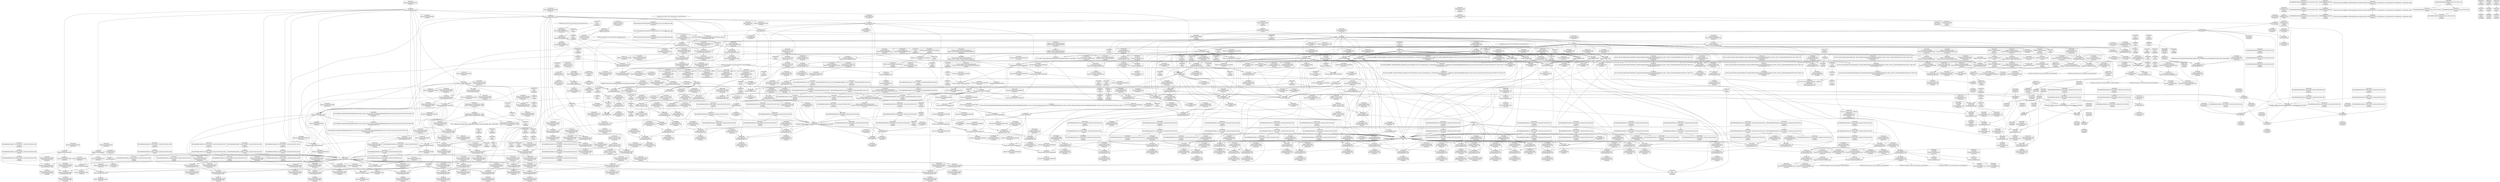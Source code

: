 digraph {
	CE0x4a28d60 [shape=record,shape=Mrecord,label="{CE0x4a28d60|i64*_getelementptr_inbounds_(_14_x_i64_,_14_x_i64_*___llvm_gcov_ctr160,_i64_0,_i64_13)|*Constant*}"]
	CE0x4aa70b0 [shape=record,shape=Mrecord,label="{CE0x4aa70b0|cred_has_capability:entry|*SummSink*}"]
	CE0x4a70210 [shape=record,shape=Mrecord,label="{CE0x4a70210|cred_sid:tmp2}"]
	CE0x4ac0650 [shape=record,shape=Mrecord,label="{CE0x4ac0650|i64*_getelementptr_inbounds_(_21_x_i64_,_21_x_i64_*___llvm_gcov_ctr143,_i64_0,_i64_20)|*Constant*}"]
	CE0x4aa7400 [shape=record,shape=Mrecord,label="{CE0x4aa7400|cred_has_capability:cred|Function::cred_has_capability&Arg::cred::|*SummSource*}"]
	CE0x4ac5130 [shape=record,shape=Mrecord,label="{CE0x4ac5130|i64*_getelementptr_inbounds_(_21_x_i64_,_21_x_i64_*___llvm_gcov_ctr143,_i64_0,_i64_6)|*Constant*}"]
	CE0x5db72f0 [shape=record,shape=Mrecord,label="{CE0x5db72f0|selinux_vm_enough_memory:tmp5|security/selinux/hooks.c,2088|*SummSource*}"]
	CE0x4a2ae50 [shape=record,shape=Mrecord,label="{CE0x4a2ae50|selinux_capable:cred|Function::selinux_capable&Arg::cred::|*SummSink*}"]
	CE0x4aa5bb0 [shape=record,shape=Mrecord,label="{CE0x4aa5bb0|avc_has_perm_noaudit:tclass|Function::avc_has_perm_noaudit&Arg::tclass::|*SummSource*}"]
	CE0x4a434a0 [shape=record,shape=Mrecord,label="{CE0x4a434a0|selinux_vm_enough_memory:bb|*SummSource*}"]
	CE0x4a28a60 [shape=record,shape=Mrecord,label="{CE0x4a28a60|selinux_vm_enough_memory:tmp5|security/selinux/hooks.c,2088|*SummSink*}"]
	CE0x4a3cbd0 [shape=record,shape=Mrecord,label="{CE0x4a3cbd0|selinux_vm_enough_memory:bb}"]
	CE0x4ab8870 [shape=record,shape=Mrecord,label="{CE0x4ab8870|_ret_i32_%retval.0,_!dbg_!27732|security/selinux/include/avc.h,142|*SummSource*}"]
	CE0x4a8ee00 [shape=record,shape=Mrecord,label="{CE0x4a8ee00|__llvm_gcov_indirect_counter_increment:pred|*SummSink*}"]
	CE0x4abd320 [shape=record,shape=Mrecord,label="{CE0x4abd320|cred_has_capability:tmp29|security/selinux/hooks.c,1584}"]
	CE0x4ad05d0 [shape=record,shape=Mrecord,label="{CE0x4ad05d0|__llvm_gcov_indirect_counter_increment:tmp2|*SummSource*}"]
	CE0x4ac46a0 [shape=record,shape=Mrecord,label="{CE0x4ac46a0|__llvm_gcov_indirect_counter_increment:tmp6}"]
	CE0x4aa6050 [shape=record,shape=Mrecord,label="{CE0x4aa6050|avc_has_perm_noaudit:requested|Function::avc_has_perm_noaudit&Arg::requested::|*SummSource*}"]
	CE0x4a23f10 [shape=record,shape=Mrecord,label="{CE0x4a23f10|i64_2|*Constant*|*SummSource*}"]
	CE0x4a4d660 [shape=record,shape=Mrecord,label="{CE0x4a4d660|i32_1|*Constant*}"]
	CE0x4aa5560 [shape=record,shape=Mrecord,label="{CE0x4aa5560|avc_has_perm_noaudit:ssid|Function::avc_has_perm_noaudit&Arg::ssid::|*SummSink*}"]
	CE0x4a2c770 [shape=record,shape=Mrecord,label="{CE0x4a2c770|selinux_vm_enough_memory:tmp23|security/selinux/hooks.c,2090}"]
	CE0x4a2b4c0 [shape=record,shape=Mrecord,label="{CE0x4a2b4c0|selinux_capable:ns|Function::selinux_capable&Arg::ns::}"]
	CE0x4a243e0 [shape=record,shape=Mrecord,label="{CE0x4a243e0|i64*_getelementptr_inbounds_(_14_x_i64_,_14_x_i64_*___llvm_gcov_ctr160,_i64_0,_i64_0)|*Constant*|*SummSource*}"]
	CE0x4a459e0 [shape=record,shape=Mrecord,label="{CE0x4a459e0|i64_0|*Constant*|*SummSource*}"]
	CE0x4a6f030 [shape=record,shape=Mrecord,label="{CE0x4a6f030|i32_5|*Constant*}"]
	CE0x4ab0ce0 [shape=record,shape=Mrecord,label="{CE0x4ab0ce0|cred_has_capability:tmp1}"]
	CE0x4ab92f0 [shape=record,shape=Mrecord,label="{CE0x4ab92f0|i64_15|*Constant*|*SummSource*}"]
	CE0x4aa4050 [shape=record,shape=Mrecord,label="{CE0x4aa4050|i16_4|*Constant*|*SummSource*}"]
	CE0x4abb590 [shape=record,shape=Mrecord,label="{CE0x4abb590|cred_has_capability:tmp26|security/selinux/hooks.c,1583}"]
	CE0x4aa7b10 [shape=record,shape=Mrecord,label="{CE0x4aa7b10|selinux_capable:tmp11|security/selinux/hooks.c,2012|*SummSource*}"]
	CE0x4ad66d0 [shape=record,shape=Mrecord,label="{CE0x4ad66d0|__llvm_gcov_indirect_counter_increment:exit}"]
	CE0x4a57660 [shape=record,shape=Mrecord,label="{CE0x4a57660|0:_i32,_4:_i32,_8:_i32,_12:_i32,_:_CMRE_12,16_|*MultipleSource*|security/selinux/hooks.c,196|security/selinux/hooks.c,197|*LoadInst*|security/selinux/hooks.c,196}"]
	CE0x4a77950 [shape=record,shape=Mrecord,label="{CE0x4a77950|i32_0|*Constant*}"]
	CE0x4a43730 [shape=record,shape=Mrecord,label="{CE0x4a43730|i64_1|*Constant*|*SummSink*}"]
	"CONST[source:0(mediator),value:0(static)][purpose:{operation}][SnkIdx:3]"
	CE0x4a72040 [shape=record,shape=Mrecord,label="{CE0x4a72040|cred_has_capability:sw.epilog|*SummSource*}"]
	CE0x4a3a2e0 [shape=record,shape=Mrecord,label="{CE0x4a3a2e0|cred_has_capability:tmp18|security/selinux/hooks.c,1580}"]
	CE0x4acfee0 [shape=record,shape=Mrecord,label="{CE0x4acfee0|cred_has_capability:tmp11|security/selinux/hooks.c,1575|*SummSource*}"]
	CE0x4ac3dd0 [shape=record,shape=Mrecord,label="{CE0x4ac3dd0|__llvm_gcov_indirect_counter_increment:tmp1}"]
	CE0x4a26c70 [shape=record,shape=Mrecord,label="{CE0x4a26c70|i64*_getelementptr_inbounds_(_14_x_i64_,_14_x_i64_*___llvm_gcov_ctr160,_i64_0,_i64_1)|*Constant*|*SummSource*}"]
	CE0x4a72d80 [shape=record,shape=Mrecord,label="{CE0x4a72d80|cred_has_capability:return}"]
	CE0x4a423d0 [shape=record,shape=Mrecord,label="{CE0x4a423d0|get_current:entry|*SummSource*}"]
	CE0x4a26490 [shape=record,shape=Mrecord,label="{CE0x4a26490|i64*_getelementptr_inbounds_(_14_x_i64_,_14_x_i64_*___llvm_gcov_ctr160,_i64_0,_i64_9)|*Constant*|*SummSink*}"]
	CE0x4ab8200 [shape=record,shape=Mrecord,label="{CE0x4ab8200|avc_audit:a|Function::avc_audit&Arg::a::}"]
	CE0x4a0bf90 [shape=record,shape=Mrecord,label="{CE0x4a0bf90|selinux_vm_enough_memory:entry}"]
	CE0x4a3dfd0 [shape=record,shape=Mrecord,label="{CE0x4a3dfd0|get_current:entry|*SummSink*}"]
	CE0x4a4c9e0 [shape=record,shape=Mrecord,label="{CE0x4a4c9e0|selinux_capable:tmp2|security/selinux/hooks.c,2008|*SummSink*}"]
	CE0x4a531b0 [shape=record,shape=Mrecord,label="{CE0x4a531b0|cred_has_capability:cap|Function::cred_has_capability&Arg::cap::|*SummSource*}"]
	CE0x4a2c180 [shape=record,shape=Mrecord,label="{CE0x4a2c180|selinux_vm_enough_memory:tmp22|security/selinux/hooks.c,2090}"]
	CE0x4aa3450 [shape=record,shape=Mrecord,label="{CE0x4aa3450|cred_has_capability:tmp17|security/selinux/hooks.c,1576|*SummSource*}"]
	CE0x4a3ede0 [shape=record,shape=Mrecord,label="{CE0x4a3ede0|GLOBAL:selinux_capable|*Constant*|*SummSink*}"]
	"CONST[source:0(mediator),value:2(dynamic)][purpose:{subject}][SrcIdx:19]"
	CE0x4a2b920 [shape=record,shape=Mrecord,label="{CE0x4a2b920|selinux_vm_enough_memory:tmp20|security/selinux/hooks.c,2090}"]
	CE0x4abf6e0 [shape=record,shape=Mrecord,label="{CE0x4abf6e0|i32_-22|*Constant*|*SummSource*}"]
	CE0x4ab7450 [shape=record,shape=Mrecord,label="{CE0x4ab7450|cred_has_capability:avd|security/selinux/hooks.c, 1556|*SummSource*}"]
	CE0x4aa2ca0 [shape=record,shape=Mrecord,label="{CE0x4aa2ca0|i64*_getelementptr_inbounds_(_21_x_i64_,_21_x_i64_*___llvm_gcov_ctr143,_i64_0,_i64_12)|*Constant*|*SummSource*}"]
	CE0x4a1e320 [shape=record,shape=Mrecord,label="{CE0x4a1e320|i8*_getelementptr_inbounds_(_45_x_i8_,_45_x_i8_*_.str12,_i32_0,_i32_0)|*Constant*|*SummSource*}"]
	CE0x4a38380 [shape=record,shape=Mrecord,label="{CE0x4a38380|selinux_capable:call|security/selinux/hooks.c,2007}"]
	CE0x4a36ab0 [shape=record,shape=Mrecord,label="{CE0x4a36ab0|GLOBAL:current_task|Global_var:current_task}"]
	CE0x4a4c870 [shape=record,shape=Mrecord,label="{CE0x4a4c870|i64_0|*Constant*}"]
	CE0x4a6ea00 [shape=record,shape=Mrecord,label="{CE0x4a6ea00|selinux_capable:tmp5|security/selinux/hooks.c,2008|*SummSink*}"]
	CE0x4a41600 [shape=record,shape=Mrecord,label="{CE0x4a41600|selinux_capable:audit|Function::selinux_capable&Arg::audit::}"]
	CE0x4ac2e30 [shape=record,shape=Mrecord,label="{CE0x4ac2e30|cred_has_capability:tmp7|security/selinux/hooks.c,1574}"]
	CE0x4aa4780 [shape=record,shape=Mrecord,label="{CE0x4aa4780|cred_has_capability:call7|security/selinux/hooks.c,1579|*SummSource*}"]
	CE0x4a9b9c0 [shape=record,shape=Mrecord,label="{CE0x4a9b9c0|avc_audit:tclass|Function::avc_audit&Arg::tclass::|*SummSource*}"]
	CE0x4a1b770 [shape=record,shape=Mrecord,label="{CE0x4a1b770|_call_void_mcount()_#3}"]
	CE0x4aa9470 [shape=record,shape=Mrecord,label="{CE0x4aa9470|cred_has_capability:tmp3|security/selinux/hooks.c,1567|*SummSource*}"]
	CE0x4a55900 [shape=record,shape=Mrecord,label="{CE0x4a55900|cred_sid:tmp4|*LoadInst*|security/selinux/hooks.c,196}"]
	CE0x4a310a0 [shape=record,shape=Mrecord,label="{CE0x4a310a0|selinux_vm_enough_memory:tmp25|security/selinux/hooks.c,2091|*SummSource*}"]
	CE0x4a95080 [shape=record,shape=Mrecord,label="{CE0x4a95080|avc_has_perm_noaudit:avd|Function::avc_has_perm_noaudit&Arg::avd::}"]
	CE0x4a8f040 [shape=record,shape=Mrecord,label="{CE0x4a8f040|__llvm_gcov_indirect_counter_increment:bb4}"]
	CE0x4a2c430 [shape=record,shape=Mrecord,label="{CE0x4a2c430|selinux_vm_enough_memory:tmp22|security/selinux/hooks.c,2090|*SummSource*}"]
	CE0x4a3c700 [shape=record,shape=Mrecord,label="{CE0x4a3c700|GLOBAL:get_current|*Constant*}"]
	CE0x4a28580 [shape=record,shape=Mrecord,label="{CE0x4a28580|selinux_capable:tmp9|security/selinux/hooks.c,2011}"]
	CE0x4ad0a10 [shape=record,shape=Mrecord,label="{CE0x4ad0a10|i64*_getelementptr_inbounds_(_21_x_i64_,_21_x_i64_*___llvm_gcov_ctr143,_i64_0,_i64_5)|*Constant*|*SummSource*}"]
	CE0x4a77b80 [shape=record,shape=Mrecord,label="{CE0x4a77b80|cred_has_capability:sw.default|*SummSource*}"]
	CE0x4a9b3c0 [shape=record,shape=Mrecord,label="{CE0x4a9b3c0|avc_audit:ssid|Function::avc_audit&Arg::ssid::|*SummSink*}"]
	CE0x4a8ef30 [shape=record,shape=Mrecord,label="{CE0x4a8ef30|i32_-1|*Constant*|*SummSource*}"]
	CE0x4a57320 [shape=record,shape=Mrecord,label="{CE0x4a57320|cred_has_capability:ad|security/selinux/hooks.c, 1555}"]
	CE0x4ad56e0 [shape=record,shape=Mrecord,label="{CE0x4ad56e0|i64**_getelementptr_inbounds_(_3_x_i64*_,_3_x_i64*_*___llvm_gcda_edge_table144,_i64_0,_i64_0)|*Constant*|*SummSink*}"]
	CE0x4a3d840 [shape=record,shape=Mrecord,label="{CE0x4a3d840|i64_11|*Constant*|*SummSource*}"]
	CE0x4a26dd0 [shape=record,shape=Mrecord,label="{CE0x4a26dd0|selinux_vm_enough_memory:call|security/selinux/hooks.c,2088|*SummSource*}"]
	CE0x4a28ad0 [shape=record,shape=Mrecord,label="{CE0x4a28ad0|selinux_vm_enough_memory:tmp7|security/selinux/hooks.c,2088}"]
	CE0x4a50f50 [shape=record,shape=Mrecord,label="{CE0x4a50f50|selinux_vm_enough_memory:pages|Function::selinux_vm_enough_memory&Arg::pages::}"]
	CE0x4aa23e0 [shape=record,shape=Mrecord,label="{CE0x4aa23e0|VOIDTB_TE_array:_GCE_.str49_private_unnamed_addr_constant_40_x_i8_c_013SELinux:_out_of_range_capability_%d_0A_00_,_align_1:_elem_0:default:}"]
	CE0x4a96070 [shape=record,shape=Mrecord,label="{CE0x4a96070|i64_14|*Constant*|*SummSink*}"]
	CE0x4a5df90 [shape=record,shape=Mrecord,label="{CE0x4a5df90|selinux_vm_enough_memory:tmp8|security/selinux/hooks.c,2088}"]
	CE0x4abcf90 [shape=record,shape=Mrecord,label="{CE0x4abcf90|cred_has_capability:tmp28|security/selinux/hooks.c,1584|*SummSource*}"]
	CE0x4a6f8d0 [shape=record,shape=Mrecord,label="{CE0x4a6f8d0|i64*_getelementptr_inbounds_(_2_x_i64_,_2_x_i64_*___llvm_gcov_ctr131,_i64_0,_i64_1)|*Constant*|*SummSource*}"]
	CE0x4a44980 [shape=record,shape=Mrecord,label="{CE0x4a44980|selinux_vm_enough_memory:tmp15|security/selinux/hooks.c,2088|*SummSource*}"]
	CE0x4ab8e40 [shape=record,shape=Mrecord,label="{CE0x4ab8e40|cred_has_capability:tobool|security/selinux/hooks.c,1582}"]
	CE0x4aba5e0 [shape=record,shape=Mrecord,label="{CE0x4aba5e0|cred_has_capability:tmp24|security/selinux/hooks.c,1582}"]
	CE0x4a28040 [shape=record,shape=Mrecord,label="{CE0x4a28040|selinux_capable:tmp8|security/selinux/hooks.c,2011}"]
	CE0x4aa5800 [shape=record,shape=Mrecord,label="{CE0x4aa5800|avc_has_perm_noaudit:tsid|Function::avc_has_perm_noaudit&Arg::tsid::}"]
	CE0x4a58360 [shape=record,shape=Mrecord,label="{CE0x4a58360|i64*_getelementptr_inbounds_(_6_x_i64_,_6_x_i64_*___llvm_gcov_ctr142,_i64_0,_i64_0)|*Constant*}"]
	CE0x4a77c50 [shape=record,shape=Mrecord,label="{CE0x4a77c50|cred_has_capability:sw.default|*SummSink*}"]
	CE0x4a45360 [shape=record,shape=Mrecord,label="{CE0x4a45360|selinux_vm_enough_memory:tmp12|security/selinux/hooks.c,2088}"]
	CE0x4ac5ad0 [shape=record,shape=Mrecord,label="{CE0x4ac5ad0|cred_has_capability:tmp6|security/selinux/hooks.c,1574}"]
	CE0x4a9f0c0 [shape=record,shape=Mrecord,label="{CE0x4a9f0c0|cred_has_capability:if.end10|*SummSink*}"]
	CE0x4a56840 [shape=record,shape=Mrecord,label="{CE0x4a56840|cred_sid:tmp4|*LoadInst*|security/selinux/hooks.c,196|*SummSink*}"]
	CE0x4a9bb20 [shape=record,shape=Mrecord,label="{CE0x4a9bb20|avc_audit:tclass|Function::avc_audit&Arg::tclass::|*SummSink*}"]
	CE0x4ab83d0 [shape=record,shape=Mrecord,label="{CE0x4ab83d0|avc_audit:a|Function::avc_audit&Arg::a::|*SummSource*}"]
	CE0x4ab00c0 [shape=record,shape=Mrecord,label="{CE0x4ab00c0|cred_has_capability:tmp9|security/selinux/hooks.c,1575|*SummSink*}"]
	CE0x4abbc10 [shape=record,shape=Mrecord,label="{CE0x4abbc10|cred_has_capability:tmp26|security/selinux/hooks.c,1583|*SummSource*}"]
	CE0x4a8e300 [shape=record,shape=Mrecord,label="{CE0x4a8e300|i64**_getelementptr_inbounds_(_3_x_i64*_,_3_x_i64*_*___llvm_gcda_edge_table144,_i64_0,_i64_1)|*Constant*|*SummSink*}"]
	CE0x4a2b350 [shape=record,shape=Mrecord,label="{CE0x4a2b350|GLOBAL:init_user_ns|Global_var:init_user_ns|*SummSink*}"]
	CE0x4a51790 [shape=record,shape=Mrecord,label="{CE0x4a51790|_ret_i32_%call7,_!dbg_!27749|security/selinux/hooks.c,2093}"]
	CE0x4ad0730 [shape=record,shape=Mrecord,label="{CE0x4ad0730|__llvm_gcov_indirect_counter_increment:tmp2|*SummSink*}"]
	CE0x4a2ee10 [shape=record,shape=Mrecord,label="{CE0x4a2ee10|GLOBAL:lockdep_rcu_suspicious|*Constant*|*SummSource*}"]
	CE0x4a4cd70 [shape=record,shape=Mrecord,label="{CE0x4a4cd70|%struct.task_struct*_(%struct.task_struct**)*_asm_movq_%gs:$_1:P_,$0_,_r,im,_dirflag_,_fpsr_,_flags_|*SummSource*}"]
	CE0x4aa25b0 [shape=record,shape=Mrecord,label="{CE0x4aa25b0|i64*_getelementptr_inbounds_(_21_x_i64_,_21_x_i64_*___llvm_gcov_ctr143,_i64_0,_i64_7)|*Constant*}"]
	CE0x4aa6980 [shape=record,shape=Mrecord,label="{CE0x4aa6980|avc_has_perm_noaudit:flags|Function::avc_has_perm_noaudit&Arg::flags::|*SummSource*}"]
	CE0x4a56970 [shape=record,shape=Mrecord,label="{CE0x4a56970|cred_sid:tmp5|security/selinux/hooks.c,196}"]
	CE0x4a31f00 [shape=record,shape=Mrecord,label="{CE0x4a31f00|i64*_getelementptr_inbounds_(_14_x_i64_,_14_x_i64_*___llvm_gcov_ctr160,_i64_0,_i64_9)|*Constant*}"]
	CE0x4a28e40 [shape=record,shape=Mrecord,label="{CE0x4a28e40|selinux_vm_enough_memory:tmp26|security/selinux/hooks.c,2093|*SummSource*}"]
	CE0x4ac2dc0 [shape=record,shape=Mrecord,label="{CE0x4ac2dc0|GLOBAL:printk|*Constant*}"]
	CE0x4a49b00 [shape=record,shape=Mrecord,label="{CE0x4a49b00|_call_void_lockdep_rcu_suspicious(i8*_getelementptr_inbounds_(_25_x_i8_,_25_x_i8_*_.str3,_i32_0,_i32_0),_i32_2088,_i8*_getelementptr_inbounds_(_45_x_i8_,_45_x_i8_*_.str12,_i32_0,_i32_0))_#10,_!dbg_!27730|security/selinux/hooks.c,2088|*SummSource*}"]
	CE0x4ad5e40 [shape=record,shape=Mrecord,label="{CE0x4ad5e40|cred_has_capability:tmp5|security/selinux/hooks.c,1570|*SummSource*}"]
	CE0x4ac8ea0 [shape=record,shape=Mrecord,label="{CE0x4ac8ea0|cred_has_capability:sw.bb2|*SummSource*}"]
	CE0x4a0bae0 [shape=record,shape=Mrecord,label="{CE0x4a0bae0|selinux_vm_enough_memory:land.lhs.true|*SummSource*}"]
	CE0x4ad5ad0 [shape=record,shape=Mrecord,label="{CE0x4ad5ad0|0:_i32,_4:_i32,_8:_i32,_12:_i32,_:_CMRE_4,8_|*MultipleSource*|security/selinux/hooks.c,196|security/selinux/hooks.c,197|*LoadInst*|security/selinux/hooks.c,196}"]
	CE0x4a8c5e0 [shape=record,shape=Mrecord,label="{CE0x4a8c5e0|VOIDTB_TE:_GCE_init_user_ns_external_global_%struct.user_namespace:_elem_0:default:}"]
	CE0x4a42b20 [shape=record,shape=Mrecord,label="{CE0x4a42b20|selinux_vm_enough_memory:tmp13|security/selinux/hooks.c,2088|*SummSink*}"]
	CE0x4ad08d0 [shape=record,shape=Mrecord,label="{CE0x4ad08d0|_call_void___llvm_gcov_indirect_counter_increment(i32*___llvm_gcov_global_state_pred145,_i64**_getelementptr_inbounds_(_3_x_i64*_,_3_x_i64*_*___llvm_gcda_edge_table144,_i64_0,_i64_2)),_!dbg_!27732|security/selinux/hooks.c,1570|*SummSink*}"]
	CE0x4acf810 [shape=record,shape=Mrecord,label="{CE0x4acf810|cred_has_capability:tmp10|security/selinux/hooks.c,1575}"]
	CE0x4a57220 [shape=record,shape=Mrecord,label="{CE0x4a57220|GLOBAL:__llvm_gcov_global_state_pred145|Global_var:__llvm_gcov_global_state_pred145}"]
	CE0x4ac9600 [shape=record,shape=Mrecord,label="{CE0x4ac9600|__llvm_gcov_indirect_counter_increment:exit|*SummSource*}"]
	CE0x4ab6b30 [shape=record,shape=Mrecord,label="{CE0x4ab6b30|cred_has_capability:type|security/selinux/hooks.c,1562|*SummSource*}"]
	CE0x4ac9cf0 [shape=record,shape=Mrecord,label="{CE0x4ac9cf0|i64*_getelementptr_inbounds_(_21_x_i64_,_21_x_i64_*___llvm_gcov_ctr143,_i64_0,_i64_4)|*Constant*|*SummSource*}"]
	CE0x4aa3a10 [shape=record,shape=Mrecord,label="{CE0x4aa3a10|i16_47|*Constant*|*SummSink*}"]
	CE0x4ac3f90 [shape=record,shape=Mrecord,label="{CE0x4ac3f90|__llvm_gcov_indirect_counter_increment:tmp|*SummSink*}"]
	CE0x4aae3c0 [shape=record,shape=Mrecord,label="{CE0x4aae3c0|cred_has_capability:tmp4|security/selinux/hooks.c,1570}"]
	CE0x4a1a3f0 [shape=record,shape=Mrecord,label="{CE0x4a1a3f0|selinux_vm_enough_memory:if.end6|*SummSource*}"]
	CE0x4a25a80 [shape=record,shape=Mrecord,label="{CE0x4a25a80|cred_has_capability:u|security/selinux/hooks.c,1563}"]
	CE0x4a702f0 [shape=record,shape=Mrecord,label="{CE0x4a702f0|cred_sid:tmp2|*SummSink*}"]
	CE0x4a78620 [shape=record,shape=Mrecord,label="{CE0x4a78620|GLOBAL:__llvm_gcov_ctr142|Global_var:__llvm_gcov_ctr142}"]
	CE0x4a9e820 [shape=record,shape=Mrecord,label="{CE0x4a9e820|cred_has_capability:tmp14|security/selinux/hooks.c,1575|*SummSource*}"]
	CE0x4a78c20 [shape=record,shape=Mrecord,label="{CE0x4a78c20|selinux_capable:tmp1|*SummSource*}"]
	CE0x4a40330 [shape=record,shape=Mrecord,label="{CE0x4a40330|i1_true|*Constant*|*SummSink*}"]
	CE0x4a21f60 [shape=record,shape=Mrecord,label="{CE0x4a21f60|selinux_vm_enough_memory:tobool|security/selinux/hooks.c,2088|*SummSource*}"]
	CE0x4abdff0 [shape=record,shape=Mrecord,label="{CE0x4abdff0|i64*_getelementptr_inbounds_(_21_x_i64_,_21_x_i64_*___llvm_gcov_ctr143,_i64_0,_i64_19)|*Constant*}"]
	CE0x4a56360 [shape=record,shape=Mrecord,label="{CE0x4a56360|cred_sid:tmp6|security/selinux/hooks.c,197|*SummSource*}"]
	CE0x4ac5760 [shape=record,shape=Mrecord,label="{CE0x4ac5760|__llvm_gcov_indirect_counter_increment:tmp6|*SummSink*}"]
	"CONST[source:0(mediator),value:2(dynamic)][purpose:{subject}][SnkIdx:4]"
	CE0x4a2bac0 [shape=record,shape=Mrecord,label="{CE0x4a2bac0|selinux_vm_enough_memory:tmp20|security/selinux/hooks.c,2090|*SummSink*}"]
	CE0x4ab06c0 [shape=record,shape=Mrecord,label="{CE0x4ab06c0|void_(i8*,_i32,_i64)*_asm_sideeffect_1:_09ud2_0A.pushsection___bug_table,_22a_22_0A2:_09.long_1b_-_2b,_$_0:c_-_2b_0A_09.word_$_1:c_,_0_0A_09.org_2b+$_2:c_0A.popsection_,_i,i,i,_dirflag_,_fpsr_,_flags_}"]
	CE0x4acfe70 [shape=record,shape=Mrecord,label="{CE0x4acfe70|cred_has_capability:tmp11|security/selinux/hooks.c,1575}"]
	CE0x4a30390 [shape=record,shape=Mrecord,label="{CE0x4a30390|selinux_vm_enough_memory:tmp24|security/selinux/hooks.c,2091}"]
	CE0x4a42cf0 [shape=record,shape=Mrecord,label="{CE0x4a42cf0|selinux_vm_enough_memory:tmp14|security/selinux/hooks.c,2088}"]
	CE0x4a6dea0 [shape=record,shape=Mrecord,label="{CE0x4a6dea0|COLLAPSED:_GCMRE___llvm_gcov_ctr98_internal_global_2_x_i64_zeroinitializer:_elem_0:default:}"]
	CE0x4a43120 [shape=record,shape=Mrecord,label="{CE0x4a43120|selinux_vm_enough_memory:tmp18|security/selinux/hooks.c,2088}"]
	CE0x4a52f00 [shape=record,shape=Mrecord,label="{CE0x4a52f00|cred_has_capability:cred|Function::cred_has_capability&Arg::cred::|*SummSink*}"]
	CE0x4ac9350 [shape=record,shape=Mrecord,label="{CE0x4ac9350|cred_has_capability:if.then|*SummSink*}"]
	CE0x4a543b0 [shape=record,shape=Mrecord,label="{CE0x4a543b0|get_current:tmp3}"]
	CE0x4ad3f10 [shape=record,shape=Mrecord,label="{CE0x4ad3f10|cred_has_capability:tmp8|security/selinux/hooks.c,1575}"]
	CE0x4a28850 [shape=record,shape=Mrecord,label="{CE0x4a28850|i8*_getelementptr_inbounds_(_25_x_i8_,_25_x_i8_*_.str3,_i32_0,_i32_0)|*Constant*|*SummSource*}"]
	CE0x4a8ddc0 [shape=record,shape=Mrecord,label="{CE0x4a8ddc0|_call_void_mcount()_#3|*SummSink*}"]
	CE0x4ab9550 [shape=record,shape=Mrecord,label="{CE0x4ab9550|cred_has_capability:tmp22|security/selinux/hooks.c,1582|*SummSink*}"]
	CE0x4a30a10 [shape=record,shape=Mrecord,label="{CE0x4a30a10|selinux_vm_enough_memory:tmp24|security/selinux/hooks.c,2091|*SummSource*}"]
	CE0x4ac8000 [shape=record,shape=Mrecord,label="{CE0x4ac8000|i8*_getelementptr_inbounds_(_40_x_i8_,_40_x_i8_*_.str49,_i32_0,_i32_0)|*Constant*|*SummSource*}"]
	CE0x4a40940 [shape=record,shape=Mrecord,label="{CE0x4a40940|i64*_getelementptr_inbounds_(_14_x_i64_,_14_x_i64_*___llvm_gcov_ctr160,_i64_0,_i64_6)|*Constant*}"]
	CE0x4a55970 [shape=record,shape=Mrecord,label="{CE0x4a55970|cred_sid:security|security/selinux/hooks.c,196|*SummSink*}"]
	CE0x4a0c2f0 [shape=record,shape=Mrecord,label="{CE0x4a0c2f0|selinux_vm_enough_memory:tmp|*SummSink*}"]
	CE0x4a0c660 [shape=record,shape=Mrecord,label="{CE0x4a0c660|i32_0|*Constant*}"]
	CE0x4a3afa0 [shape=record,shape=Mrecord,label="{CE0x4a3afa0|cred_has_capability:tmp20|security/selinux/hooks.c,1580}"]
	CE0x4ab2850 [shape=record,shape=Mrecord,label="{CE0x4ab2850|i64**_getelementptr_inbounds_(_3_x_i64*_,_3_x_i64*_*___llvm_gcda_edge_table144,_i64_0,_i64_2)|*Constant*|*SummSource*}"]
	CE0x4a2ff50 [shape=record,shape=Mrecord,label="{CE0x4a2ff50|selinux_vm_enough_memory:call|security/selinux/hooks.c,2088}"]
	CE0x4a22e50 [shape=record,shape=Mrecord,label="{CE0x4a22e50|i64_1|*Constant*}"]
	CE0x4a27130 [shape=record,shape=Mrecord,label="{CE0x4a27130|selinux_vm_enough_memory:tmp9|security/selinux/hooks.c,2088|*SummSink*}"]
	CE0x4a971a0 [shape=record,shape=Mrecord,label="{CE0x4a971a0|cred_has_capability:tmp21|security/selinux/hooks.c,1580|*SummSink*}"]
	"CONST[source:0(mediator),value:2(dynamic)][purpose:{object}][SnkIdx:1]"
	CE0x4ac5650 [shape=record,shape=Mrecord,label="{CE0x4ac5650|__llvm_gcov_indirect_counter_increment:tmp6|*SummSource*}"]
	CE0x4aad270 [shape=record,shape=Mrecord,label="{CE0x4aad270|0:_i32,_:_GCMR___llvm_gcov_global_state_pred145_internal_unnamed_addr_global_i32_-1:_elem_0:default:}"]
	CE0x4a46d30 [shape=record,shape=Mrecord,label="{CE0x4a46d30|selinux_vm_enough_memory:call4|security/selinux/hooks.c,2088|*SummSource*}"]
	CE0x4a40f40 [shape=record,shape=Mrecord,label="{CE0x4a40f40|get_current:tmp2|*SummSink*}"]
	CE0x4a291b0 [shape=record,shape=Mrecord,label="{CE0x4a291b0|selinux_vm_enough_memory:tmp27|security/selinux/hooks.c,2093}"]
	CE0x4a745d0 [shape=record,shape=Mrecord,label="{CE0x4a745d0|i64*_getelementptr_inbounds_(_21_x_i64_,_21_x_i64_*___llvm_gcov_ctr143,_i64_0,_i64_9)|*Constant*|*SummSink*}"]
	CE0x4a72340 [shape=record,shape=Mrecord,label="{CE0x4a72340|cred_has_capability:do.body4|*SummSource*}"]
	CE0x4a4aed0 [shape=record,shape=Mrecord,label="{CE0x4a4aed0|selinux_capable:tmp7|security/selinux/hooks.c,2009|*SummSource*}"]
	CE0x4a40e60 [shape=record,shape=Mrecord,label="{CE0x4a40e60|get_current:tmp2}"]
	CE0x4a49090 [shape=record,shape=Mrecord,label="{CE0x4a49090|selinux_vm_enough_memory:tmp27|security/selinux/hooks.c,2093|*SummSink*}"]
	CE0x4aa01d0 [shape=record,shape=Mrecord,label="{CE0x4aa01d0|selinux_capable:if.then|*SummSink*}"]
	CE0x5db7360 [shape=record,shape=Mrecord,label="{CE0x5db7360|GLOBAL:__llvm_gcov_ctr160|Global_var:__llvm_gcov_ctr160|*SummSink*}"]
	CE0x4a44a80 [shape=record,shape=Mrecord,label="{CE0x4a44a80|selinux_vm_enough_memory:tmp16|security/selinux/hooks.c,2088}"]
	CE0x4ab58a0 [shape=record,shape=Mrecord,label="{CE0x4ab58a0|i32_31|*Constant*}"]
	CE0x4a9b8d0 [shape=record,shape=Mrecord,label="{CE0x4a9b8d0|avc_audit:tclass|Function::avc_audit&Arg::tclass::}"]
	CE0x4aa2840 [shape=record,shape=Mrecord,label="{CE0x4aa2840|i64*_getelementptr_inbounds_(_21_x_i64_,_21_x_i64_*___llvm_gcov_ctr143,_i64_0,_i64_7)|*Constant*|*SummSink*}"]
	CE0x4aa2dc0 [shape=record,shape=Mrecord,label="{CE0x4aa2dc0|cred_has_capability:tmp16|security/selinux/hooks.c,1576|*SummSource*}"]
	CE0x4ad5bf0 [shape=record,shape=Mrecord,label="{CE0x4ad5bf0|0:_i32,_4:_i32,_8:_i32,_12:_i32,_:_CMRE_8,12_|*MultipleSource*|security/selinux/hooks.c,196|security/selinux/hooks.c,197|*LoadInst*|security/selinux/hooks.c,196}"]
	CE0x6945970 [shape=record,shape=Mrecord,label="{CE0x6945970|selinux_vm_enough_memory:tmp6|security/selinux/hooks.c,2088|*SummSink*}"]
	CE0x4a9d9b0 [shape=record,shape=Mrecord,label="{CE0x4a9d9b0|cred_has_capability:tmp13|security/selinux/hooks.c,1575|*SummSource*}"]
	CE0x4a95ba0 [shape=record,shape=Mrecord,label="{CE0x4a95ba0|i64_14|*Constant*}"]
	CE0x4a2f1e0 [shape=record,shape=Mrecord,label="{CE0x4a2f1e0|selinux_vm_enough_memory:tmp4|security/selinux/hooks.c,2088|*SummSink*}"]
	CE0x4a42ab0 [shape=record,shape=Mrecord,label="{CE0x4a42ab0|selinux_vm_enough_memory:tmp13|security/selinux/hooks.c,2088}"]
	CE0x4ab60c0 [shape=record,shape=Mrecord,label="{CE0x4ab60c0|GLOBAL:cred_sid|*Constant*|*SummSink*}"]
	CE0x4a3ca60 [shape=record,shape=Mrecord,label="{CE0x4a3ca60|GLOBAL:get_current|*Constant*|*SummSource*}"]
	CE0x4a22ae0 [shape=record,shape=Mrecord,label="{CE0x4a22ae0|COLLAPSED:_GCMRE___llvm_gcov_ctr160_internal_global_14_x_i64_zeroinitializer:_elem_0:default:}"]
	CE0x4aaa3f0 [shape=record,shape=Mrecord,label="{CE0x4aaa3f0|cred_has_capability:if.then9|*SummSource*}"]
	CE0x4ad51a0 [shape=record,shape=Mrecord,label="{CE0x4ad51a0|i64*_null|*Constant*}"]
	CE0x4a0ad50 [shape=record,shape=Mrecord,label="{CE0x4a0ad50|_call_void_mcount()_#3|*SummSink*}"]
	CE0x4a29630 [shape=record,shape=Mrecord,label="{CE0x4a29630|i64*_getelementptr_inbounds_(_2_x_i64_,_2_x_i64_*___llvm_gcov_ctr98,_i64_0,_i64_1)|*Constant*|*SummSource*}"]
	CE0x4abbfa0 [shape=record,shape=Mrecord,label="{CE0x4abbfa0|cred_has_capability:tmp27|security/selinux/hooks.c,1583}"]
	CE0x4aa7330 [shape=record,shape=Mrecord,label="{CE0x4aa7330|cred_has_capability:cred|Function::cred_has_capability&Arg::cred::}"]
	CE0x4a9d340 [shape=record,shape=Mrecord,label="{CE0x4a9d340|GLOBAL:__llvm_gcov_ctr142|Global_var:__llvm_gcov_ctr142|*SummSink*}"]
	CE0x4a2a990 [shape=record,shape=Mrecord,label="{CE0x4a2a990|i64_5|*Constant*|*SummSink*}"]
	CE0x4a45870 [shape=record,shape=Mrecord,label="{CE0x4a45870|i64_0|*Constant*|*SummSink*}"]
	CE0x4a74c40 [shape=record,shape=Mrecord,label="{CE0x4a74c40|cred_has_capability:tmp12|security/selinux/hooks.c,1575|*SummSource*}"]
	CE0x4aa92e0 [shape=record,shape=Mrecord,label="{CE0x4aa92e0|cred_has_capability:tmp3|security/selinux/hooks.c,1567}"]
	CE0x4a30210 [shape=record,shape=Mrecord,label="{CE0x4a30210|selinux_vm_enough_memory:tmp23|security/selinux/hooks.c,2090|*SummSink*}"]
	CE0x4ac6e90 [shape=record,shape=Mrecord,label="{CE0x4ac6e90|cred_has_capability:and|security/selinux/hooks.c,1559}"]
	CE0x4aaac60 [shape=record,shape=Mrecord,label="{CE0x4aaac60|cred_has_capability:tmp2|security/selinux/hooks.c,1567|*SummSource*}"]
	CE0x4a25f50 [shape=record,shape=Mrecord,label="{CE0x4a25f50|selinux_capable:return|*SummSource*}"]
	CE0x4a4fcc0 [shape=record,shape=Mrecord,label="{CE0x4a4fcc0|i64*_getelementptr_inbounds_(_21_x_i64_,_21_x_i64_*___llvm_gcov_ctr143,_i64_0,_i64_12)|*Constant*}"]
	CE0x4abc9d0 [shape=record,shape=Mrecord,label="{CE0x4abc9d0|cred_has_capability:tmp28|security/selinux/hooks.c,1584}"]
	CE0x4a46220 [shape=record,shape=Mrecord,label="{CE0x4a46220|selinux_vm_enough_memory:tmp19|security/selinux/hooks.c,2088|*SummSource*}"]
	CE0x4a2e720 [shape=record,shape=Mrecord,label="{CE0x4a2e720|selinux_vm_enough_memory:call3|security/selinux/hooks.c,2088}"]
	CE0x4a8ee70 [shape=record,shape=Mrecord,label="{CE0x4a8ee70|i32_-1|*Constant*}"]
	CE0x4a22010 [shape=record,shape=Mrecord,label="{CE0x4a22010|selinux_vm_enough_memory:if.then}"]
	CE0x4aa9b60 [shape=record,shape=Mrecord,label="{CE0x4aa9b60|selinux_capable:tmp10|security/selinux/hooks.c,2012|*SummSource*}"]
	CE0x4a3c580 [shape=record,shape=Mrecord,label="{CE0x4a3c580|selinux_vm_enough_memory:call3|security/selinux/hooks.c,2088|*SummSink*}"]
	CE0x4ac6bf0 [shape=record,shape=Mrecord,label="{CE0x4ac6bf0|i32_31|*Constant*|*SummSink*}"]
	CE0x4a53b20 [shape=record,shape=Mrecord,label="{CE0x4a53b20|get_current:tmp1|*SummSink*}"]
	CE0x4a39d50 [shape=record,shape=Mrecord,label="{CE0x4a39d50|selinux_capable:tmp6|security/selinux/hooks.c,2009|*SummSource*}"]
	CE0x4aa7980 [shape=record,shape=Mrecord,label="{CE0x4aa7980|selinux_capable:tmp11|security/selinux/hooks.c,2012}"]
	CE0x4ac90f0 [shape=record,shape=Mrecord,label="{CE0x4ac90f0|cred_has_capability:if.end}"]
	CE0x4a39550 [shape=record,shape=Mrecord,label="{CE0x4a39550|selinux_capable:if.end|*SummSource*}"]
	CE0x4a2f170 [shape=record,shape=Mrecord,label="{CE0x4a2f170|selinux_vm_enough_memory:tmp2|*SummSink*}"]
	CE0x4aaa4c0 [shape=record,shape=Mrecord,label="{CE0x4aaa4c0|cred_has_capability:if.then9|*SummSink*}"]
	CE0x4ac1810 [shape=record,shape=Mrecord,label="{CE0x4ac1810|cred_has_capability:shl|security/selinux/hooks.c,1559}"]
	CE0x4ad4170 [shape=record,shape=Mrecord,label="{CE0x4ad4170|cred_has_capability:tmp8|security/selinux/hooks.c,1575|*SummSink*}"]
	CE0x4ab6250 [shape=record,shape=Mrecord,label="{CE0x4ab6250|cred_sid:entry}"]
	CE0x4a40490 [shape=record,shape=Mrecord,label="{CE0x4a40490|i64*_getelementptr_inbounds_(_14_x_i64_,_14_x_i64_*___llvm_gcov_ctr160,_i64_0,_i64_8)|*Constant*}"]
	CE0x4a9faa0 [shape=record,shape=Mrecord,label="{CE0x4a9faa0|GLOBAL:cap_capable|*Constant*}"]
	CE0x4a3d7d0 [shape=record,shape=Mrecord,label="{CE0x4a3d7d0|i64_11|*Constant*}"]
	CE0x4aa4fa0 [shape=record,shape=Mrecord,label="{CE0x4aa4fa0|avc_has_perm_noaudit:entry|*SummSink*}"]
	CE0x4a70280 [shape=record,shape=Mrecord,label="{CE0x4a70280|cred_sid:tmp2|*SummSource*}"]
	CE0x4ab9280 [shape=record,shape=Mrecord,label="{CE0x4ab9280|i64_15|*Constant*}"]
	CE0x4ad23f0 [shape=record,shape=Mrecord,label="{CE0x4ad23f0|avc_audit:entry|*SummSource*}"]
	CE0x4ab9710 [shape=record,shape=Mrecord,label="{CE0x4ab9710|i64_16|*Constant*}"]
	CE0x4a1c5f0 [shape=record,shape=Mrecord,label="{CE0x4a1c5f0|selinux_vm_enough_memory:if.end6}"]
	CE0x4ab0410 [shape=record,shape=Mrecord,label="{CE0x4ab0410|_call_void_asm_sideeffect_1:_09ud2_0A.pushsection___bug_table,_22a_22_0A2:_09.long_1b_-_2b,_$_0:c_-_2b_0A_09.word_$_1:c_,_0_0A_09.org_2b+$_2:c_0A.popsection_,_i,i,i,_dirflag_,_fpsr_,_flags_(i8*_getelementptr_inbounds_(_25_x_i8_,_25_x_i8_*_.str3,_i32_0,_i32_0),_i32_1575,_i64_12)_#3,_!dbg_!27737,_!srcloc_!27740|security/selinux/hooks.c,1575|*SummSink*}"]
	CE0x4abef30 [shape=record,shape=Mrecord,label="{CE0x4abef30|cred_has_capability:tmp31|security/selinux/hooks.c,1585|*SummSink*}"]
	CE0x4a4c740 [shape=record,shape=Mrecord,label="{CE0x4a4c740|selinux_capable:tmp2|security/selinux/hooks.c,2008|*SummSource*}"]
	CE0x4a9ca70 [shape=record,shape=Mrecord,label="{CE0x4a9ca70|selinux_capable:call1|security/selinux/hooks.c,2011|*SummSink*}"]
	CE0x4a9c350 [shape=record,shape=Mrecord,label="{CE0x4a9c350|avc_audit:avd|Function::avc_audit&Arg::avd::|*SummSink*}"]
	CE0x4ac5cc0 [shape=record,shape=Mrecord,label="{CE0x4ac5cc0|cred_has_capability:tmp6|security/selinux/hooks.c,1574|*SummSource*}"]
	CE0x4ab8500 [shape=record,shape=Mrecord,label="{CE0x4ab8500|avc_audit:a|Function::avc_audit&Arg::a::|*SummSink*}"]
	CE0x4a39190 [shape=record,shape=Mrecord,label="{CE0x4a39190|selinux_capable:bb|*SummSink*}"]
	CE0x4a2d870 [shape=record,shape=Mrecord,label="{CE0x4a2d870|i32_78|*Constant*}"]
	CE0x4a40620 [shape=record,shape=Mrecord,label="{CE0x4a40620|selinux_vm_enough_memory:tmp12|security/selinux/hooks.c,2088|*SummSource*}"]
	CE0x4a51970 [shape=record,shape=Mrecord,label="{CE0x4a51970|_ret_i32_%call7,_!dbg_!27749|security/selinux/hooks.c,2093|*SummSink*}"]
	CE0x4a71d20 [shape=record,shape=Mrecord,label="{CE0x4a71d20|cred_has_capability:do.end6|*SummSink*}"]
	CE0x4ad2930 [shape=record,shape=Mrecord,label="{CE0x4ad2930|avc_audit:ssid|Function::avc_audit&Arg::ssid::|*SummSource*}"]
	CE0x4ac3a80 [shape=record,shape=Mrecord,label="{CE0x4ac3a80|cred_sid:cred|Function::cred_sid&Arg::cred::}"]
	CE0x4a2e4e0 [shape=record,shape=Mrecord,label="{CE0x4a2e4e0|selinux_vm_enough_memory:call3|security/selinux/hooks.c,2088|*SummSource*}"]
	CE0x4ab57f0 [shape=record,shape=Mrecord,label="{CE0x4ab57f0|i64*_null|*Constant*|*SummSource*}"]
	CE0x4aa6b10 [shape=record,shape=Mrecord,label="{CE0x4aa6b10|_ret_i32_%rc.0,_!dbg_!27793|security/selinux/avc.c,744}"]
	CE0x4a4cc70 [shape=record,shape=Mrecord,label="{CE0x4a4cc70|%struct.task_struct*_(%struct.task_struct**)*_asm_movq_%gs:$_1:P_,$0_,_r,im,_dirflag_,_fpsr_,_flags_}"]
	CE0x4a9e890 [shape=record,shape=Mrecord,label="{CE0x4a9e890|cred_has_capability:tmp14|security/selinux/hooks.c,1575|*SummSink*}"]
	CE0x56e4c00 [shape=record,shape=Mrecord,label="{CE0x56e4c00|i64*_getelementptr_inbounds_(_14_x_i64_,_14_x_i64_*___llvm_gcov_ctr160,_i64_0,_i64_8)|*Constant*|*SummSink*}"]
	CE0x4a964b0 [shape=record,shape=Mrecord,label="{CE0x4a964b0|i64_13|*Constant*|*SummSource*}"]
	CE0x4aba320 [shape=record,shape=Mrecord,label="{CE0x4aba320|cred_has_capability:tmp23|security/selinux/hooks.c,1582|*SummSource*}"]
	CE0x4aa5ed0 [shape=record,shape=Mrecord,label="{CE0x4aa5ed0|avc_has_perm_noaudit:requested|Function::avc_has_perm_noaudit&Arg::requested::}"]
	CE0x4a9a340 [shape=record,shape=Mrecord,label="{CE0x4a9a340|GLOBAL:avc_audit|*Constant*|*SummSink*}"]
	CE0x4a6eb70 [shape=record,shape=Mrecord,label="{CE0x4a6eb70|i64*_getelementptr_inbounds_(_6_x_i64_,_6_x_i64_*___llvm_gcov_ctr142,_i64_0,_i64_3)|*Constant*}"]
	CE0x4a51b00 [shape=record,shape=Mrecord,label="{CE0x4a51b00|get_current:bb}"]
	CE0x4ad5fb0 [shape=record,shape=Mrecord,label="{CE0x4ad5fb0|cred_has_capability:tmp5|security/selinux/hooks.c,1570|*SummSink*}"]
	CE0x4a741e0 [shape=record,shape=Mrecord,label="{CE0x4a741e0|i64*_getelementptr_inbounds_(_21_x_i64_,_21_x_i64_*___llvm_gcov_ctr143,_i64_0,_i64_9)|*Constant*|*SummSource*}"]
	CE0x4a51a90 [shape=record,shape=Mrecord,label="{CE0x4a51a90|i64*_getelementptr_inbounds_(_2_x_i64_,_2_x_i64_*___llvm_gcov_ctr98,_i64_0,_i64_0)|*Constant*|*SummSource*}"]
	CE0x4aab5b0 [shape=record,shape=Mrecord,label="{CE0x4aab5b0|cred_has_capability:call3|security/selinux/hooks.c,1573|*SummSource*}"]
	CE0x4a41ab0 [shape=record,shape=Mrecord,label="{CE0x4a41ab0|selinux_capable:audit|Function::selinux_capable&Arg::audit::|*SummSource*}"]
	CE0x4ac32d0 [shape=record,shape=Mrecord,label="{CE0x4ac32d0|cred_has_capability:bb}"]
	CE0x4a43530 [shape=record,shape=Mrecord,label="{CE0x4a43530|selinux_vm_enough_memory:entry|*SummSink*}"]
	CE0x4abc2d0 [shape=record,shape=Mrecord,label="{CE0x4abc2d0|cred_has_capability:tmp27|security/selinux/hooks.c,1583|*SummSource*}"]
	CE0x4a9bc50 [shape=record,shape=Mrecord,label="{CE0x4a9bc50|avc_audit:requested|Function::avc_audit&Arg::requested::}"]
	CE0x4a3dc50 [shape=record,shape=Mrecord,label="{CE0x4a3dc50|i64_10|*Constant*|*SummSource*}"]
	CE0x4a30d80 [shape=record,shape=Mrecord,label="{CE0x4a30d80|i64*_getelementptr_inbounds_(_14_x_i64_,_14_x_i64_*___llvm_gcov_ctr160,_i64_0,_i64_12)|*Constant*|*SummSource*}"]
	CE0x4a2c5f0 [shape=record,shape=Mrecord,label="{CE0x4a2c5f0|selinux_vm_enough_memory:tmp22|security/selinux/hooks.c,2090|*SummSink*}"]
	CE0x4a2e930 [shape=record,shape=Mrecord,label="{CE0x4a2e930|selinux_vm_enough_memory:call|security/selinux/hooks.c,2088|*SummSink*}"]
	CE0x4a4f2d0 [shape=record,shape=Mrecord,label="{CE0x4a4f2d0|cred_has_capability:tmp15|security/selinux/hooks.c,1575}"]
	CE0x4a779f0 [shape=record,shape=Mrecord,label="{CE0x4a779f0|cred_sid:security|security/selinux/hooks.c,196}"]
	CE0x4a58130 [shape=record,shape=Mrecord,label="{CE0x4a58130|i8_3|*Constant*|*SummSink*}"]
	CE0x4aba2b0 [shape=record,shape=Mrecord,label="{CE0x4aba2b0|cred_has_capability:tmp23|security/selinux/hooks.c,1582}"]
	CE0x4a8f0b0 [shape=record,shape=Mrecord,label="{CE0x4a8f0b0|__llvm_gcov_indirect_counter_increment:bb4|*SummSink*}"]
	CE0x4a979b0 [shape=record,shape=Mrecord,label="{CE0x4a979b0|GLOBAL:avc_audit|*Constant*|*SummSource*}"]
	CE0x4ab8fc0 [shape=record,shape=Mrecord,label="{CE0x4ab8fc0|cred_has_capability:tobool|security/selinux/hooks.c,1582|*SummSource*}"]
	CE0x4ad0b60 [shape=record,shape=Mrecord,label="{CE0x4ad0b60|i64*_getelementptr_inbounds_(_21_x_i64_,_21_x_i64_*___llvm_gcov_ctr143,_i64_0,_i64_5)|*Constant*}"]
	CE0x4a3d060 [shape=record,shape=Mrecord,label="{CE0x4a3d060|selinux_vm_enough_memory:cmp|security/selinux/hooks.c,2090|*SummSink*}"]
	CE0x4a75e90 [shape=record,shape=Mrecord,label="{CE0x4a75e90|i32_22|*Constant*|*SummSource*}"]
	CE0x4a6e8d0 [shape=record,shape=Mrecord,label="{CE0x4a6e8d0|selinux_capable:tmp5|security/selinux/hooks.c,2008|*SummSource*}"]
	CE0x4ad4f00 [shape=record,shape=Mrecord,label="{CE0x4ad4f00|0:_i64*,_array:_GCR___llvm_gcda_edge_table144_internal_unnamed_addr_constant_3_x_i64*_i64*_getelementptr_inbounds_(_21_x_i64_,_21_x_i64_*___llvm_gcov_ctr143,_i64_0,_i64_1),_i64*_getelementptr_inbounds_(_21_x_i64_,_21_x_i64_*___llvm_gcov_ctr143,_i64_0,_i64_2),_i64*_getelementptr_inbounds_(_21_x_i64_,_21_x_i64_*___llvm_gcov_ctr143,_i64_0,_i64_3)_:_elem_0::}"]
	CE0x4aa63a0 [shape=record,shape=Mrecord,label="{CE0x4aa63a0|avc_has_perm_noaudit:requested|Function::avc_has_perm_noaudit&Arg::requested::|*SummSink*}"]
	CE0x4a1b930 [shape=record,shape=Mrecord,label="{CE0x4a1b930|selinux_vm_enough_memory:if.end|*SummSink*}"]
	CE0x4a42490 [shape=record,shape=Mrecord,label="{CE0x4a42490|_ret_%struct.task_struct*_%tmp4,_!dbg_!27714|./arch/x86/include/asm/current.h,14|*SummSource*}"]
	CE0x4ae8020 [shape=record,shape=Mrecord,label="{CE0x4ae8020|i64*_getelementptr_inbounds_(_2_x_i64_,_2_x_i64_*___llvm_gcov_ctr131,_i64_0,_i64_0)|*Constant*}"]
	CE0x4a399d0 [shape=record,shape=Mrecord,label="{CE0x4a399d0|i64*_getelementptr_inbounds_(_6_x_i64_,_6_x_i64_*___llvm_gcov_ctr142,_i64_0,_i64_3)|*Constant*|*SummSink*}"]
	CE0x4ab1640 [shape=record,shape=Mrecord,label="{CE0x4ab1640|_call_void_mcount()_#3}"]
	CE0x4a0b4b0 [shape=record,shape=Mrecord,label="{CE0x4a0b4b0|selinux_vm_enough_memory:land.lhs.true|*SummSink*}"]
	CE0x4a3a1c0 [shape=record,shape=Mrecord,label="{CE0x4a3a1c0|i64_0|*Constant*}"]
	CE0x4a5bb00 [shape=record,shape=Mrecord,label="{CE0x4a5bb00|GLOBAL:selinux_vm_enough_memory.__warned|Global_var:selinux_vm_enough_memory.__warned}"]
	CE0x4a27780 [shape=record,shape=Mrecord,label="{CE0x4a27780|i64*_getelementptr_inbounds_(_6_x_i64_,_6_x_i64_*___llvm_gcov_ctr142,_i64_0,_i64_4)|*Constant*|*SummSource*}"]
	CE0x4a4edb0 [shape=record,shape=Mrecord,label="{CE0x4a4edb0|i32_5|*Constant*|*SummSource*}"]
	CE0x4aac8e0 [shape=record,shape=Mrecord,label="{CE0x4aac8e0|i64**_getelementptr_inbounds_(_3_x_i64*_,_3_x_i64*_*___llvm_gcda_edge_table144,_i64_0,_i64_2)|*Constant*}"]
	CE0x4a2f380 [shape=record,shape=Mrecord,label="{CE0x4a2f380|i64*_getelementptr_inbounds_(_2_x_i64_,_2_x_i64_*___llvm_gcov_ctr98,_i64_0,_i64_1)|*Constant*}"]
	CE0x4a57080 [shape=record,shape=Mrecord,label="{CE0x4a57080|cred_sid:tmp5|security/selinux/hooks.c,196|*SummSink*}"]
	CE0x4aaef50 [shape=record,shape=Mrecord,label="{CE0x4aaef50|__llvm_gcov_indirect_counter_increment:pred|*SummSource*}"]
	CE0x4abe760 [shape=record,shape=Mrecord,label="{CE0x4abe760|cred_has_capability:tmp30|security/selinux/hooks.c,1585|*SummSink*}"]
	CE0x4ac49b0 [shape=record,shape=Mrecord,label="{CE0x4ac49b0|cred_has_capability:call|security/selinux/hooks.c,1558|*SummSink*}"]
	CE0x4a53850 [shape=record,shape=Mrecord,label="{CE0x4a53850|cred_has_capability:audit|Function::cred_has_capability&Arg::audit::|*SummSink*}"]
	CE0x4a35650 [shape=record,shape=Mrecord,label="{CE0x4a35650|selinux_vm_enough_memory:tmp11|security/selinux/hooks.c,2088|*SummSource*}"]
	CE0x4ad6eb0 [shape=record,shape=Mrecord,label="{CE0x4ad6eb0|_ret_i32_%tmp6,_!dbg_!27716|security/selinux/hooks.c,197|*SummSink*}"]
	CE0x4a23d00 [shape=record,shape=Mrecord,label="{CE0x4a23d00|selinux_vm_enough_memory:if.then|*SummSink*}"]
	CE0x4a9c270 [shape=record,shape=Mrecord,label="{CE0x4a9c270|avc_audit:avd|Function::avc_audit&Arg::avd::|*SummSource*}"]
	CE0x4ab03a0 [shape=record,shape=Mrecord,label="{CE0x4ab03a0|_call_void_asm_sideeffect_1:_09ud2_0A.pushsection___bug_table,_22a_22_0A2:_09.long_1b_-_2b,_$_0:c_-_2b_0A_09.word_$_1:c_,_0_0A_09.org_2b+$_2:c_0A.popsection_,_i,i,i,_dirflag_,_fpsr_,_flags_(i8*_getelementptr_inbounds_(_25_x_i8_,_25_x_i8_*_.str3,_i32_0,_i32_0),_i32_1575,_i64_12)_#3,_!dbg_!27737,_!srcloc_!27740|security/selinux/hooks.c,1575|*SummSource*}"]
	CE0x4a29790 [shape=record,shape=Mrecord,label="{CE0x4a29790|i64*_getelementptr_inbounds_(_2_x_i64_,_2_x_i64_*___llvm_gcov_ctr98,_i64_0,_i64_1)|*Constant*|*SummSink*}"]
	CE0x4ad32f0 [shape=record,shape=Mrecord,label="{CE0x4ad32f0|i64**_getelementptr_inbounds_(_3_x_i64*_,_3_x_i64*_*___llvm_gcda_edge_table144,_i64_0,_i64_1)|*Constant*}"]
	CE0x4ac2f70 [shape=record,shape=Mrecord,label="{CE0x4ac2f70|cred_has_capability:tmp7|security/selinux/hooks.c,1574|*SummSource*}"]
	CE0x4a38c50 [shape=record,shape=Mrecord,label="{CE0x4a38c50|selinux_capable:tmp4|security/selinux/hooks.c,2008|*SummSource*}"]
	CE0x4aa3150 [shape=record,shape=Mrecord,label="{CE0x4aa3150|cred_has_capability:tmp17|security/selinux/hooks.c,1576}"]
	CE0x4acfb90 [shape=record,shape=Mrecord,label="{CE0x4acfb90|cred_has_capability:tmp10|security/selinux/hooks.c,1575|*SummSink*}"]
	CE0x4a26320 [shape=record,shape=Mrecord,label="{CE0x4a26320|i64*_getelementptr_inbounds_(_14_x_i64_,_14_x_i64_*___llvm_gcov_ctr160,_i64_0,_i64_9)|*Constant*|*SummSource*}"]
	CE0x4a501d0 [shape=record,shape=Mrecord,label="{CE0x4a501d0|selinux_vm_enough_memory:call7|security/selinux/hooks.c,2093|*SummSink*}"]
	CE0x4a286b0 [shape=record,shape=Mrecord,label="{CE0x4a286b0|selinux_capable:tmp9|security/selinux/hooks.c,2011|*SummSource*}"]
	CE0x4a561f0 [shape=record,shape=Mrecord,label="{CE0x4a561f0|cred_sid:tmp6|security/selinux/hooks.c,197}"]
	CE0x4ad4c20 [shape=record,shape=Mrecord,label="{CE0x4ad4c20|cred_has_capability:tmp4|security/selinux/hooks.c,1570|*SummSink*}"]
	CE0x4aa8140 [shape=record,shape=Mrecord,label="{CE0x4aa8140|cred_has_capability:if.end|*SummSink*}"]
	CE0x4a30ea0 [shape=record,shape=Mrecord,label="{CE0x4a30ea0|selinux_vm_enough_memory:tmp24|security/selinux/hooks.c,2091|*SummSink*}"]
	CE0x4ad0020 [shape=record,shape=Mrecord,label="{CE0x4ad0020|cred_has_capability:tmp11|security/selinux/hooks.c,1575|*SummSink*}"]
	CE0x4ad4560 [shape=record,shape=Mrecord,label="{CE0x4ad4560|cred_has_capability:tmp9|security/selinux/hooks.c,1575|*SummSource*}"]
	CE0x4a9b640 [shape=record,shape=Mrecord,label="{CE0x4a9b640|avc_audit:tsid|Function::avc_audit&Arg::tsid::|*SummSource*}"]
	CE0x4a55ce0 [shape=record,shape=Mrecord,label="{CE0x4a55ce0|_ret_void}"]
	CE0x4a722b0 [shape=record,shape=Mrecord,label="{CE0x4a722b0|cred_has_capability:sw.epilog}"]
	CE0x4a1d900 [shape=record,shape=Mrecord,label="{CE0x4a1d900|selinux_vm_enough_memory:tmp14|security/selinux/hooks.c,2088|*SummSink*}"]
	CE0x4aa9fd0 [shape=record,shape=Mrecord,label="{CE0x4aa9fd0|selinux_capable:retval.0|*SummSink*}"]
	CE0x4aba430 [shape=record,shape=Mrecord,label="{CE0x4aba430|cred_has_capability:tmp23|security/selinux/hooks.c,1582|*SummSink*}"]
	CE0x4ad6bb0 [shape=record,shape=Mrecord,label="{CE0x4ad6bb0|cred_has_capability:do.cond|*SummSink*}"]
	CE0x4a40200 [shape=record,shape=Mrecord,label="{CE0x4a40200|i1_true|*Constant*}"]
	CE0x4ac3f20 [shape=record,shape=Mrecord,label="{CE0x4ac3f20|__llvm_gcov_indirect_counter_increment:tmp|*SummSource*}"]
	CE0x4abe8e0 [shape=record,shape=Mrecord,label="{CE0x4abe8e0|i32_-22|*Constant*}"]
	CE0x4a45ca0 [shape=record,shape=Mrecord,label="{CE0x4a45ca0|i8_1|*Constant*|*SummSink*}"]
	CE0x4a28f60 [shape=record,shape=Mrecord,label="{CE0x4a28f60|i64*_getelementptr_inbounds_(_14_x_i64_,_14_x_i64_*___llvm_gcov_ctr160,_i64_0,_i64_13)|*Constant*|*SummSource*}"]
	CE0x4a3ef40 [shape=record,shape=Mrecord,label="{CE0x4a3ef40|selinux_capable:entry|*SummSource*}"]
	CE0x4aa9270 [shape=record,shape=Mrecord,label="{CE0x4aa9270|_call_void___llvm_gcov_indirect_counter_increment(i32*___llvm_gcov_global_state_pred145,_i64**_getelementptr_inbounds_(_3_x_i64*_,_3_x_i64*_*___llvm_gcda_edge_table144,_i64_0,_i64_2)),_!dbg_!27732|security/selinux/hooks.c,1570}"]
	"CONST[source:2(external),value:0(static)][purpose:{operation}][SrcIdx:2]"
	CE0x4ab3710 [shape=record,shape=Mrecord,label="{CE0x4ab3710|i64_12|*Constant*|*SummSource*}"]
	CE0x4ab0be0 [shape=record,shape=Mrecord,label="{CE0x4ab0be0|cred_has_capability:tmp|*SummSink*}"]
	CE0x4ac58e0 [shape=record,shape=Mrecord,label="{CE0x4ac58e0|i64*_getelementptr_inbounds_(_21_x_i64_,_21_x_i64_*___llvm_gcov_ctr143,_i64_0,_i64_6)|*Constant*|*SummSink*}"]
	CE0x4a4f470 [shape=record,shape=Mrecord,label="{CE0x4a4f470|cred_has_capability:tmp15|security/selinux/hooks.c,1575|*SummSource*}"]
	CE0x4ab7640 [shape=record,shape=Mrecord,label="{CE0x4ab7640|GLOBAL:__llvm_gcov_global_state_pred145|Global_var:__llvm_gcov_global_state_pred145|*SummSource*}"]
	CE0x4ac9f30 [shape=record,shape=Mrecord,label="{CE0x4ac9f30|cred_sid:sid|security/selinux/hooks.c,197|*SummSink*}"]
	CE0x4a314b0 [shape=record,shape=Mrecord,label="{CE0x4a314b0|selinux_vm_enough_memory:tmp16|security/selinux/hooks.c,2088|*SummSource*}"]
	CE0x4aa2e30 [shape=record,shape=Mrecord,label="{CE0x4aa2e30|cred_has_capability:tmp16|security/selinux/hooks.c,1576|*SummSink*}"]
	CE0x4a57cb0 [shape=record,shape=Mrecord,label="{CE0x4a57cb0|selinux_capable:tobool|security/selinux/hooks.c,2008|*SummSink*}"]
	CE0x4a8ce80 [shape=record,shape=Mrecord,label="{CE0x4a8ce80|i64*_getelementptr_inbounds_(_2_x_i64_,_2_x_i64_*___llvm_gcov_ctr131,_i64_0,_i64_0)|*Constant*|*SummSink*}"]
	CE0x4a46ef0 [shape=record,shape=Mrecord,label="{CE0x4a46ef0|selinux_vm_enough_memory:call4|security/selinux/hooks.c,2088|*SummSink*}"]
	CE0x4a8e100 [shape=record,shape=Mrecord,label="{CE0x4a8e100|i64**_getelementptr_inbounds_(_3_x_i64*_,_3_x_i64*_*___llvm_gcda_edge_table144,_i64_0,_i64_1)|*Constant*|*SummSource*}"]
	CE0x4aa43d0 [shape=record,shape=Mrecord,label="{CE0x4aa43d0|cred_has_capability:sclass.0|*SummSink*}"]
	CE0x4a42f30 [shape=record,shape=Mrecord,label="{CE0x4a42f30|selinux_vm_enough_memory:tmp17|security/selinux/hooks.c,2088|*SummSource*}"]
	CE0x4a3f120 [shape=record,shape=Mrecord,label="{CE0x4a3f120|selinux_capable:cred|Function::selinux_capable&Arg::cred::|*SummSource*}"]
	CE0x4a3b3f0 [shape=record,shape=Mrecord,label="{CE0x4a3b3f0|selinux_capable:retval.0}"]
	CE0x4a4a1d0 [shape=record,shape=Mrecord,label="{CE0x4a4a1d0|_call_void_mcount()_#3}"]
	CE0x4a54240 [shape=record,shape=Mrecord,label="{CE0x4a54240|COLLAPSED:_GCMRE___llvm_gcov_ctr142_internal_global_6_x_i64_zeroinitializer:_elem_0:default:}"]
	CE0x4a784f0 [shape=record,shape=Mrecord,label="{CE0x4a784f0|selinux_capable:tmp3|security/selinux/hooks.c,2008}"]
	"CONST[source:2(external),value:2(dynamic)][purpose:{subject}][SrcIdx:18]"
	CE0x4a2be40 [shape=record,shape=Mrecord,label="{CE0x4a2be40|selinux_vm_enough_memory:tmp21|security/selinux/hooks.c,2090|*SummSource*}"]
	CE0x4ad5d50 [shape=record,shape=Mrecord,label="{CE0x4ad5d50|_call_void___llvm_gcov_indirect_counter_increment(i32*___llvm_gcov_global_state_pred145,_i64**_getelementptr_inbounds_(_3_x_i64*_,_3_x_i64*_*___llvm_gcda_edge_table144,_i64_0,_i64_0)),_!dbg_!27734|security/selinux/hooks.c,1574}"]
	CE0x4a8dc10 [shape=record,shape=Mrecord,label="{CE0x4a8dc10|cred_has_capability:do.body}"]
	CE0x4aa67e0 [shape=record,shape=Mrecord,label="{CE0x4aa67e0|avc_has_perm_noaudit:flags|Function::avc_has_perm_noaudit&Arg::flags::}"]
	CE0x4a0c760 [shape=record,shape=Mrecord,label="{CE0x4a0c760|selinux_vm_enough_memory:if.then5|*SummSource*}"]
	CE0x4a54420 [shape=record,shape=Mrecord,label="{CE0x4a54420|get_current:tmp3|*SummSink*}"]
	CE0x4ac0950 [shape=record,shape=Mrecord,label="{CE0x4ac0950|i64*_getelementptr_inbounds_(_21_x_i64_,_21_x_i64_*___llvm_gcov_ctr143,_i64_0,_i64_20)|*Constant*|*SummSource*}"]
	CE0x4a56490 [shape=record,shape=Mrecord,label="{CE0x4a56490|cred_has_capability:return|*SummSink*}"]
	CE0x4a2da70 [shape=record,shape=Mrecord,label="{CE0x4a2da70|selinux_vm_enough_memory:cred|security/selinux/hooks.c,2088}"]
	CE0x4a9d940 [shape=record,shape=Mrecord,label="{CE0x4a9d940|cred_has_capability:tmp13|security/selinux/hooks.c,1575}"]
	CE0x4a8dcc0 [shape=record,shape=Mrecord,label="{CE0x4a8dcc0|_call_void_mcount()_#3|*SummSource*}"]
	CE0x4aa6db0 [shape=record,shape=Mrecord,label="{CE0x4aa6db0|GLOBAL:cred_has_capability|*Constant*|*SummSink*}"]
	CE0x4aa5450 [shape=record,shape=Mrecord,label="{CE0x4aa5450|avc_has_perm_noaudit:ssid|Function::avc_has_perm_noaudit&Arg::ssid::|*SummSource*}"]
	CE0x4a41810 [shape=record,shape=Mrecord,label="{CE0x4a41810|selinux_capable:cap|Function::selinux_capable&Arg::cap::|*SummSink*}"]
	CE0x4a95f90 [shape=record,shape=Mrecord,label="{CE0x4a95f90|cred_has_capability:cmp|security/selinux/hooks.c,1580|*SummSink*}"]
	CE0x4abcf20 [shape=record,shape=Mrecord,label="{CE0x4abcf20|i64*_getelementptr_inbounds_(_21_x_i64_,_21_x_i64_*___llvm_gcov_ctr143,_i64_0,_i64_18)|*Constant*|*SummSink*}"]
	CE0x4a41070 [shape=record,shape=Mrecord,label="{CE0x4a41070|selinux_capable:ns|Function::selinux_capable&Arg::ns::|*SummSink*}"]
	CE0x4a56550 [shape=record,shape=Mrecord,label="{CE0x4a56550|cred_has_capability:do.body4}"]
	CE0x4a0b8d0 [shape=record,shape=Mrecord,label="{CE0x4a0b8d0|selinux_vm_enough_memory:tmp1}"]
	CE0x4a9e700 [shape=record,shape=Mrecord,label="{CE0x4a9e700|i64*_getelementptr_inbounds_(_21_x_i64_,_21_x_i64_*___llvm_gcov_ctr143,_i64_0,_i64_11)|*Constant*|*SummSource*}"]
	CE0x4a3a8b0 [shape=record,shape=Mrecord,label="{CE0x4a3a8b0|GLOBAL:__llvm_gcov_ctr143|Global_var:__llvm_gcov_ctr143|*SummSink*}"]
	CE0x4a271a0 [shape=record,shape=Mrecord,label="{CE0x4a271a0|selinux_vm_enough_memory:tmp9|security/selinux/hooks.c,2088|*SummSource*}"]
	CE0x4a9b7a0 [shape=record,shape=Mrecord,label="{CE0x4a9b7a0|avc_audit:tsid|Function::avc_audit&Arg::tsid::|*SummSink*}"]
	CE0x4ac11b0 [shape=record,shape=Mrecord,label="{CE0x4ac11b0|cred_has_capability:tmp33|security/selinux/hooks.c,1586|*SummSource*}"]
	CE0x4a2eab0 [shape=record,shape=Mrecord,label="{CE0x4a2eab0|get_current:tmp|*SummSink*}"]
	CE0x4a8c020 [shape=record,shape=Mrecord,label="{CE0x4a8c020|COLLAPSED:_CMRE:_elem_0:default:}"]
	CE0x56e4b90 [shape=record,shape=Mrecord,label="{CE0x56e4b90|selinux_vm_enough_memory:tmp15|security/selinux/hooks.c,2088}"]
	CE0x4ac3cc0 [shape=record,shape=Mrecord,label="{CE0x4ac3cc0|i32_-1|*Constant*|*SummSink*}"]
	CE0x4a2af60 [shape=record,shape=Mrecord,label="{CE0x4a2af60|GLOBAL:init_user_ns|Global_var:init_user_ns}"]
	CE0x4a8fcc0 [shape=record,shape=Mrecord,label="{CE0x4a8fcc0|cred_has_capability:do.cond}"]
	CE0x4a8c160 [shape=record,shape=Mrecord,label="{CE0x4a8c160|i32_0|*Constant*}"]
	CE0x4ac0a00 [shape=record,shape=Mrecord,label="{CE0x4ac0a00|i64*_getelementptr_inbounds_(_21_x_i64_,_21_x_i64_*___llvm_gcov_ctr143,_i64_0,_i64_20)|*Constant*|*SummSink*}"]
	"CONST[source:0(mediator),value:2(dynamic)][purpose:{object}][SnkIdx:6]"
	CE0x4aa7c80 [shape=record,shape=Mrecord,label="{CE0x4aa7c80|selinux_capable:tmp11|security/selinux/hooks.c,2012|*SummSink*}"]
	CE0x4a36cd0 [shape=record,shape=Mrecord,label="{CE0x4a36cd0|GLOBAL:current_task|Global_var:current_task|*SummSource*}"]
	CE0x4a96de0 [shape=record,shape=Mrecord,label="{CE0x4a96de0|cred_has_capability:tmp21|security/selinux/hooks.c,1580}"]
	CE0x4a41d00 [shape=record,shape=Mrecord,label="{CE0x4a41d00|_ret_i32_%retval.0,_!dbg_!27725|security/selinux/hooks.c,2012}"]
	CE0x4aa8d50 [shape=record,shape=Mrecord,label="{CE0x4aa8d50|cred_sid:tmp1}"]
	CE0x4a6de30 [shape=record,shape=Mrecord,label="{CE0x4a6de30|get_current:tmp}"]
	CE0x4a3ae30 [shape=record,shape=Mrecord,label="{CE0x4a3ae30|cred_has_capability:tmp19|security/selinux/hooks.c,1580|*SummSink*}"]
	CE0x4a3b270 [shape=record,shape=Mrecord,label="{CE0x4a3b270|i64*_getelementptr_inbounds_(_6_x_i64_,_6_x_i64_*___llvm_gcov_ctr142,_i64_0,_i64_5)|*Constant*}"]
	CE0x4a45b10 [shape=record,shape=Mrecord,label="{CE0x4a45b10|i8_1|*Constant*}"]
	CE0x4a4ada0 [shape=record,shape=Mrecord,label="{CE0x4a4ada0|selinux_capable:tmp7|security/selinux/hooks.c,2009}"]
	CE0x4a6e760 [shape=record,shape=Mrecord,label="{CE0x4a6e760|selinux_capable:tmp4|security/selinux/hooks.c,2008|*SummSink*}"]
	CE0x4ac1880 [shape=record,shape=Mrecord,label="{CE0x4ac1880|cred_has_capability:shl|security/selinux/hooks.c,1559|*SummSource*}"]
	CE0x4a8e370 [shape=record,shape=Mrecord,label="{CE0x4a8e370|__llvm_gcov_indirect_counter_increment:counters|Function::__llvm_gcov_indirect_counter_increment&Arg::counters::|*SummSink*}"]
	CE0x4ac1d90 [shape=record,shape=Mrecord,label="{CE0x4ac1d90|i64*_null|*Constant*|*SummSink*}"]
	CE0x4a58550 [shape=record,shape=Mrecord,label="{CE0x4a58550|i32_2088|*Constant*}"]
	CE0x4a8ec10 [shape=record,shape=Mrecord,label="{CE0x4a8ec10|cred_has_capability:type|security/selinux/hooks.c,1562}"]
	CE0x4ab73e0 [shape=record,shape=Mrecord,label="{CE0x4ab73e0|cred_has_capability:avd|security/selinux/hooks.c, 1556}"]
	CE0x4ae7e70 [shape=record,shape=Mrecord,label="{CE0x4ae7e70|cred_sid:bb|*SummSource*}"]
	CE0x4abbaf0 [shape=record,shape=Mrecord,label="{CE0x4abbaf0|i64*_getelementptr_inbounds_(_21_x_i64_,_21_x_i64_*___llvm_gcov_ctr143,_i64_0,_i64_17)|*Constant*|*SummSource*}"]
	CE0x4a9c610 [shape=record,shape=Mrecord,label="{CE0x4a9c610|selinux_capable:tmp9|security/selinux/hooks.c,2011|*SummSink*}"]
	CE0x4a58230 [shape=record,shape=Mrecord,label="{CE0x4a58230|cred_has_capability:u|security/selinux/hooks.c,1563|*SummSource*}"]
	CE0x4aca090 [shape=record,shape=Mrecord,label="{CE0x4aca090|cred_sid:sid|security/selinux/hooks.c,197|*SummSource*}"]
	CE0x4a4dd40 [shape=record,shape=Mrecord,label="{CE0x4a4dd40|selinux_vm_enough_memory:cap_sys_admin.0|*SummSource*}"]
	CE0x4a73df0 [shape=record,shape=Mrecord,label="{CE0x4a73df0|cred_has_capability:do.body|*SummSink*}"]
	CE0x4a3bf30 [shape=record,shape=Mrecord,label="{CE0x4a3bf30|selinux_capable:tmp10|security/selinux/hooks.c,2012|*SummSink*}"]
	CE0x4a6fd70 [shape=record,shape=Mrecord,label="{CE0x4a6fd70|GLOBAL:__llvm_gcov_indirect_counter_increment|*Constant*|*SummSource*}"]
	CE0x4a942a0 [shape=record,shape=Mrecord,label="{CE0x4a942a0|void_(i8*,_i32,_i64)*_asm_sideeffect_1:_09ud2_0A.pushsection___bug_table,_22a_22_0A2:_09.long_1b_-_2b,_$_0:c_-_2b_0A_09.word_$_1:c_,_0_0A_09.org_2b+$_2:c_0A.popsection_,_i,i,i,_dirflag_,_fpsr_,_flags_|*SummSource*}"]
	CE0x4a3acb0 [shape=record,shape=Mrecord,label="{CE0x4a3acb0|cred_has_capability:tmp19|security/selinux/hooks.c,1580}"]
	CE0x4a0ae80 [shape=record,shape=Mrecord,label="{CE0x4a0ae80|i64*_getelementptr_inbounds_(_14_x_i64_,_14_x_i64_*___llvm_gcov_ctr160,_i64_0,_i64_0)|*Constant*}"]
	CE0x4aa42c0 [shape=record,shape=Mrecord,label="{CE0x4aa42c0|cred_has_capability:sclass.0|*SummSource*}"]
	CE0x4abfd90 [shape=record,shape=Mrecord,label="{CE0x4abfd90|cred_has_capability:retval.0|*SummSource*}"]
	CE0x4ac3e60 [shape=record,shape=Mrecord,label="{CE0x4ac3e60|__llvm_gcov_indirect_counter_increment:tmp}"]
	CE0x4a46930 [shape=record,shape=Mrecord,label="{CE0x4a46930|i32_2088|*Constant*|*SummSink*}"]
	CE0x4a4e470 [shape=record,shape=Mrecord,label="{CE0x4a4e470|GLOBAL:current_task|Global_var:current_task|*SummSink*}"]
	CE0x4ab80d0 [shape=record,shape=Mrecord,label="{CE0x4ab80d0|avc_audit:result|Function::avc_audit&Arg::result::|*SummSink*}"]
	CE0x4a2eea0 [shape=record,shape=Mrecord,label="{CE0x4a2eea0|GLOBAL:lockdep_rcu_suspicious|*Constant*|*SummSink*}"]
	CE0x4a953c0 [shape=record,shape=Mrecord,label="{CE0x4a953c0|avc_has_perm_noaudit:avd|Function::avc_has_perm_noaudit&Arg::avd::|*SummSink*}"]
	CE0x4a8bdc0 [shape=record,shape=Mrecord,label="{CE0x4a8bdc0|GLOBAL:cap_capable|*Constant*|*SummSource*}"]
	CE0x4a96c70 [shape=record,shape=Mrecord,label="{CE0x4a96c70|cred_has_capability:tmp20|security/selinux/hooks.c,1580|*SummSink*}"]
	CE0x4a411a0 [shape=record,shape=Mrecord,label="{CE0x4a411a0|i32_21|*Constant*}"]
	CE0x4a50bc0 [shape=record,shape=Mrecord,label="{CE0x4a50bc0|GLOBAL:__vm_enough_memory|*Constant*|*SummSink*}"]
	CE0x4ab0550 [shape=record,shape=Mrecord,label="{CE0x4ab0550|i32_1575|*Constant*|*SummSink*}"]
	CE0x4a5f130 [shape=record,shape=Mrecord,label="{CE0x4a5f130|selinux_vm_enough_memory:tmp8|security/selinux/hooks.c,2088|*SummSink*}"]
	CE0x4abe130 [shape=record,shape=Mrecord,label="{CE0x4abe130|cred_has_capability:tmp30|security/selinux/hooks.c,1585}"]
	CE0x4ab5610 [shape=record,shape=Mrecord,label="{CE0x4ab5610|__llvm_gcov_indirect_counter_increment:counter|*SummSource*}"]
	CE0x4a961a0 [shape=record,shape=Mrecord,label="{CE0x4a961a0|cred_has_capability:tmp18|security/selinux/hooks.c,1580|*SummSink*}"]
	CE0x4a45e00 [shape=record,shape=Mrecord,label="{CE0x4a45e00|_call_void_lockdep_rcu_suspicious(i8*_getelementptr_inbounds_(_25_x_i8_,_25_x_i8_*_.str3,_i32_0,_i32_0),_i32_2088,_i8*_getelementptr_inbounds_(_45_x_i8_,_45_x_i8_*_.str12,_i32_0,_i32_0))_#10,_!dbg_!27730|security/selinux/hooks.c,2088}"]
	CE0x4a539d0 [shape=record,shape=Mrecord,label="{CE0x4a539d0|_ret_i32_%retval.0,_!dbg_!27765|security/selinux/hooks.c,1586|*SummSource*}"]
	CE0x4a47130 [shape=record,shape=Mrecord,label="{CE0x4a47130|GLOBAL:selinux_capable|*Constant*}"]
	CE0x4a23990 [shape=record,shape=Mrecord,label="{CE0x4a23990|selinux_vm_enough_memory:tmp}"]
	CE0x4a29af0 [shape=record,shape=Mrecord,label="{CE0x4a29af0|selinux_vm_enough_memory:tmp2|*SummSource*}"]
	CE0x4a5f0c0 [shape=record,shape=Mrecord,label="{CE0x4a5f0c0|selinux_vm_enough_memory:tobool1|security/selinux/hooks.c,2088}"]
	CE0x4a0bf00 [shape=record,shape=Mrecord,label="{CE0x4a0bf00|selinux_vm_enough_memory:land.lhs.true2|*SummSource*}"]
	CE0x4a28b40 [shape=record,shape=Mrecord,label="{CE0x4a28b40|selinux_vm_enough_memory:tmp6|security/selinux/hooks.c,2088}"]
	CE0x4aa7040 [shape=record,shape=Mrecord,label="{CE0x4aa7040|cred_has_capability:entry|*SummSource*}"]
	CE0x4a4ebf0 [shape=record,shape=Mrecord,label="{CE0x4a4ebf0|cred_has_capability:cap1|security/selinux/hooks.c,1563|*SummSink*}"]
	CE0x4a4c6d0 [shape=record,shape=Mrecord,label="{CE0x4a4c6d0|selinux_capable:tmp2|security/selinux/hooks.c,2008}"]
	CE0x4a0afe0 [shape=record,shape=Mrecord,label="{CE0x4a0afe0|selinux_vm_enough_memory:land.lhs.true}"]
	CE0x4a4cbd0 [shape=record,shape=Mrecord,label="{CE0x4a4cbd0|get_current:tmp4|./arch/x86/include/asm/current.h,14|*SummSink*}"]
	CE0x4a78c90 [shape=record,shape=Mrecord,label="{CE0x4a78c90|selinux_capable:tmp1|*SummSink*}"]
	CE0x4ac97a0 [shape=record,shape=Mrecord,label="{CE0x4ac97a0|__llvm_gcov_indirect_counter_increment:bb|*SummSource*}"]
	CE0x4a2fc10 [shape=record,shape=Mrecord,label="{CE0x4a2fc10|get_current:tmp1|*SummSource*}"]
	CE0x4a2d950 [shape=record,shape=Mrecord,label="{CE0x4a2d950|i32_78|*Constant*|*SummSource*}"]
	CE0x4a41700 [shape=record,shape=Mrecord,label="{CE0x4a41700|selinux_capable:cap|Function::selinux_capable&Arg::cap::}"]
	CE0x4abaa00 [shape=record,shape=Mrecord,label="{CE0x4abaa00|cred_has_capability:tmp24|security/selinux/hooks.c,1582|*SummSink*}"]
	CE0x4ac37a0 [shape=record,shape=Mrecord,label="{CE0x4ac37a0|__llvm_gcov_indirect_counter_increment:tmp5|*SummSource*}"]
	CE0x4a56f70 [shape=record,shape=Mrecord,label="{CE0x4a56f70|cred_sid:tmp5|security/selinux/hooks.c,196|*SummSource*}"]
	CE0x4a2e9e0 [shape=record,shape=Mrecord,label="{CE0x4a2e9e0|selinux_vm_enough_memory:tmp2}"]
	CE0x4a23620 [shape=record,shape=Mrecord,label="{CE0x4a23620|selinux_vm_enough_memory:tmp4|security/selinux/hooks.c,2088|*SummSource*}"]
	CE0x4a71360 [shape=record,shape=Mrecord,label="{CE0x4a71360|_call_void_mcount()_#3|*SummSink*}"]
	CE0x4a78b20 [shape=record,shape=Mrecord,label="{CE0x4a78b20|selinux_capable:tmp|*SummSink*}"]
	CE0x4a4e1d0 [shape=record,shape=Mrecord,label="{CE0x4a4e1d0|selinux_vm_enough_memory:cap_sys_admin.0|*SummSink*}"]
	CE0x4a9cbe0 [shape=record,shape=Mrecord,label="{CE0x4a9cbe0|GLOBAL:cred_has_capability|*Constant*}"]
	CE0x4aa4db0 [shape=record,shape=Mrecord,label="{CE0x4aa4db0|avc_has_perm_noaudit:entry|*SummSource*}"]
	CE0x4ab8a60 [shape=record,shape=Mrecord,label="{CE0x4ab8a60|cred_has_capability:tobool|security/selinux/hooks.c,1582|*SummSink*}"]
	CE0x4a22770 [shape=record,shape=Mrecord,label="{CE0x4a22770|selinux_vm_enough_memory:do.body|*SummSink*}"]
	CE0x4a39410 [shape=record,shape=Mrecord,label="{CE0x4a39410|selinux_capable:bb}"]
	CE0x4aaeee0 [shape=record,shape=Mrecord,label="{CE0x4aaeee0|__llvm_gcov_indirect_counter_increment:pred}"]
	CE0x4a41460 [shape=record,shape=Mrecord,label="{CE0x4a41460|i32_21|*Constant*|*SummSink*}"]
	CE0x4a53140 [shape=record,shape=Mrecord,label="{CE0x4a53140|cred_has_capability:cap|Function::cred_has_capability&Arg::cap::}"]
	CE0x4a2dae0 [shape=record,shape=Mrecord,label="{CE0x4a2dae0|selinux_vm_enough_memory:cred|security/selinux/hooks.c,2088|*SummSink*}"]
	CE0x4a25fe0 [shape=record,shape=Mrecord,label="{CE0x4a25fe0|selinux_capable:return|*SummSink*}"]
	CE0x4acf420 [shape=record,shape=Mrecord,label="{CE0x4acf420|i64*_getelementptr_inbounds_(_21_x_i64_,_21_x_i64_*___llvm_gcov_ctr143,_i64_0,_i64_8)|*Constant*}"]
	CE0x4a2d6d0 [shape=record,shape=Mrecord,label="{CE0x4a2d6d0|selinux_vm_enough_memory:tmp3|*SummSource*}"]
	CE0x4a8fbe0 [shape=record,shape=Mrecord,label="{CE0x4a8fbe0|cred_has_capability:do.end|*SummSink*}"]
	CE0x4acf880 [shape=record,shape=Mrecord,label="{CE0x4acf880|cred_has_capability:tmp10|security/selinux/hooks.c,1575|*SummSource*}"]
	CE0x4ad2240 [shape=record,shape=Mrecord,label="{CE0x4ad2240|avc_audit:entry}"]
	CE0x4a8bf40 [shape=record,shape=Mrecord,label="{CE0x4a8bf40|GLOBAL:cap_capable|*Constant*|*SummSink*}"]
	CE0x4a8f340 [shape=record,shape=Mrecord,label="{CE0x4a8f340|cred_has_capability:tmp}"]
	CE0x4ac7790 [shape=record,shape=Mrecord,label="{CE0x4ac7790|_call_void___llvm_gcov_indirect_counter_increment(i32*___llvm_gcov_global_state_pred145,_i64**_getelementptr_inbounds_(_3_x_i64*_,_3_x_i64*_*___llvm_gcda_edge_table144,_i64_0,_i64_2)),_!dbg_!27732|security/selinux/hooks.c,1570|*SummSource*}"]
	CE0x4aab860 [shape=record,shape=Mrecord,label="{CE0x4aab860|GLOBAL:printk|*Constant*|*SummSource*}"]
	CE0x4ab75d0 [shape=record,shape=Mrecord,label="{CE0x4ab75d0|cred_has_capability:avd|security/selinux/hooks.c, 1556|*SummSink*}"]
	CE0x4a3a3f0 [shape=record,shape=Mrecord,label="{CE0x4a3a3f0|cred_has_capability:tmp18|security/selinux/hooks.c,1580|*SummSource*}"]
	CE0x4ad2620 [shape=record,shape=Mrecord,label="{CE0x4ad2620|avc_audit:entry|*SummSink*}"]
	CE0x4a42240 [shape=record,shape=Mrecord,label="{CE0x4a42240|get_current:entry}"]
	CE0x4a4bed0 [shape=record,shape=Mrecord,label="{CE0x4a4bed0|get_current:tmp4|./arch/x86/include/asm/current.h,14|*SummSource*}"]
	CE0x4a8ea00 [shape=record,shape=Mrecord,label="{CE0x4a8ea00|0:_i8,_8:_i32,_24:_%struct.selinux_audit_data*,_:_SCMRE_0,1_|*MultipleSource*|security/selinux/hooks.c, 1555|security/selinux/hooks.c,1562}"]
	CE0x4a35800 [shape=record,shape=Mrecord,label="{CE0x4a35800|selinux_vm_enough_memory:tmp4|security/selinux/hooks.c,2088}"]
	CE0x4a30f80 [shape=record,shape=Mrecord,label="{CE0x4a30f80|selinux_vm_enough_memory:tmp25|security/selinux/hooks.c,2091}"]
	CE0x4aaeff0 [shape=record,shape=Mrecord,label="{CE0x4aaeff0|__llvm_gcov_indirect_counter_increment:bb4|*SummSource*}"]
	CE0x4aaabf0 [shape=record,shape=Mrecord,label="{CE0x4aaabf0|cred_has_capability:tmp2|security/selinux/hooks.c,1567}"]
	CE0x4a56bb0 [shape=record,shape=Mrecord,label="{CE0x4a56bb0|i8_3|*Constant*|*SummSource*}"]
	CE0x4ac48a0 [shape=record,shape=Mrecord,label="{CE0x4ac48a0|_call_void_mcount()_#3|*SummSink*}"]
	CE0x4ab72e0 [shape=record,shape=Mrecord,label="{CE0x4ab72e0|cred_has_capability:ad|security/selinux/hooks.c, 1555|*SummSource*}"]
	CE0x4aa5330 [shape=record,shape=Mrecord,label="{CE0x4aa5330|avc_has_perm_noaudit:ssid|Function::avc_has_perm_noaudit&Arg::ssid::}"]
	CE0x4ad6cc0 [shape=record,shape=Mrecord,label="{CE0x4ad6cc0|cred_has_capability:if.end10}"]
	CE0x4a24e10 [shape=record,shape=Mrecord,label="{CE0x4a24e10|selinux_vm_enough_memory:tmp10|security/selinux/hooks.c,2088}"]
	CE0x4a3e230 [shape=record,shape=Mrecord,label="{CE0x4a3e230|_ret_%struct.task_struct*_%tmp4,_!dbg_!27714|./arch/x86/include/asm/current.h,14|*SummSink*}"]
	CE0x4a94c70 [shape=record,shape=Mrecord,label="{CE0x4a94c70|i32_1|*Constant*}"]
	CE0x4aa7190 [shape=record,shape=Mrecord,label="{CE0x4aa7190|_ret_i32_%retval.0,_!dbg_!27765|security/selinux/hooks.c,1586}"]
	CE0x4abb450 [shape=record,shape=Mrecord,label="{CE0x4abb450|i64*_getelementptr_inbounds_(_21_x_i64_,_21_x_i64_*___llvm_gcov_ctr143,_i64_0,_i64_17)|*Constant*}"]
	CE0x4abea80 [shape=record,shape=Mrecord,label="{CE0x4abea80|cred_has_capability:tmp31|security/selinux/hooks.c,1585}"]
	CE0x4a2b200 [shape=record,shape=Mrecord,label="{CE0x4a2b200|GLOBAL:init_user_ns|Global_var:init_user_ns|*SummSource*}"]
	CE0x4aaf240 [shape=record,shape=Mrecord,label="{CE0x4aaf240|cred_has_capability:tmp4|security/selinux/hooks.c,1570|*SummSource*}"]
	CE0x4a24fb0 [shape=record,shape=Mrecord,label="{CE0x4a24fb0|selinux_vm_enough_memory:tmp10|security/selinux/hooks.c,2088|*SummSink*}"]
	CE0x4a22640 [shape=record,shape=Mrecord,label="{CE0x4a22640|selinux_vm_enough_memory:bb|*SummSink*}"]
	CE0x4a50610 [shape=record,shape=Mrecord,label="{CE0x4a50610|selinux_vm_enough_memory:mm|Function::selinux_vm_enough_memory&Arg::mm::|*SummSource*}"]
	CE0x4ab37e0 [shape=record,shape=Mrecord,label="{CE0x4ab37e0|cred_has_capability:sw.bb2|*SummSink*}"]
	CE0x4a4e030 [shape=record,shape=Mrecord,label="{CE0x4a4e030|i64*_getelementptr_inbounds_(_6_x_i64_,_6_x_i64_*___llvm_gcov_ctr142,_i64_0,_i64_0)|*Constant*|*SummSource*}"]
	CE0x4a36450 [shape=record,shape=Mrecord,label="{CE0x4a36450|get_current:bb|*SummSink*}"]
	CE0x4a57bd0 [shape=record,shape=Mrecord,label="{CE0x4a57bd0|selinux_capable:tobool|security/selinux/hooks.c,2008|*SummSource*}"]
	CE0x4ad5450 [shape=record,shape=Mrecord,label="{CE0x4ad5450|i64**_getelementptr_inbounds_(_3_x_i64*_,_3_x_i64*_*___llvm_gcda_edge_table144,_i64_0,_i64_0)|*Constant*}"]
	CE0x4a5cca0 [shape=record,shape=Mrecord,label="{CE0x4a5cca0|GLOBAL:selinux_vm_enough_memory.__warned|Global_var:selinux_vm_enough_memory.__warned|*SummSink*}"]
	CE0x4a2dbe0 [shape=record,shape=Mrecord,label="{CE0x4a2dbe0|selinux_vm_enough_memory:cred|security/selinux/hooks.c,2088|*SummSource*}"]
	CE0x4ac0e00 [shape=record,shape=Mrecord,label="{CE0x4ac0e00|cred_has_capability:tmp33|security/selinux/hooks.c,1586}"]
	CE0x4aa2d50 [shape=record,shape=Mrecord,label="{CE0x4aa2d50|i64*_getelementptr_inbounds_(_21_x_i64_,_21_x_i64_*___llvm_gcov_ctr143,_i64_0,_i64_12)|*Constant*|*SummSink*}"]
	CE0x4a8f2d0 [shape=record,shape=Mrecord,label="{CE0x4a8f2d0|i64*_getelementptr_inbounds_(_21_x_i64_,_21_x_i64_*___llvm_gcov_ctr143,_i64_0,_i64_0)|*Constant*|*SummSink*}"]
	CE0x4ab63d0 [shape=record,shape=Mrecord,label="{CE0x4ab63d0|cred_has_capability:call|security/selinux/hooks.c,1558}"]
	CE0x4a1e9a0 [shape=record,shape=Mrecord,label="{CE0x4a1e9a0|i64_5|*Constant*}"]
	CE0x4a9bf20 [shape=record,shape=Mrecord,label="{CE0x4a9bf20|avc_audit:requested|Function::avc_audit&Arg::requested::|*SummSink*}"]
	CE0x4a2ebc0 [shape=record,shape=Mrecord,label="{CE0x4a2ebc0|i8*_getelementptr_inbounds_(_25_x_i8_,_25_x_i8_*_.str3,_i32_0,_i32_0)|*Constant*}"]
	CE0x4ab7f70 [shape=record,shape=Mrecord,label="{CE0x4ab7f70|avc_audit:result|Function::avc_audit&Arg::result::|*SummSource*}"]
	CE0x4a0c5b0 [shape=record,shape=Mrecord,label="{CE0x4a0c5b0|i64_3|*Constant*|*SummSink*}"]
	CE0x4a2fb10 [shape=record,shape=Mrecord,label="{CE0x4a2fb10|selinux_vm_enough_memory:land.lhs.true2|*SummSink*}"]
	CE0x4a50ff0 [shape=record,shape=Mrecord,label="{CE0x4a50ff0|selinux_vm_enough_memory:pages|Function::selinux_vm_enough_memory&Arg::pages::|*SummSource*}"]
	CE0x4a28120 [shape=record,shape=Mrecord,label="{CE0x4a28120|selinux_capable:tmp8|security/selinux/hooks.c,2011|*SummSink*}"]
	CE0x4a4d2f0 [shape=record,shape=Mrecord,label="{CE0x4a4d2f0|selinux_vm_enough_memory:tmp25|security/selinux/hooks.c,2091|*SummSink*}"]
	CE0x4aa9af0 [shape=record,shape=Mrecord,label="{CE0x4aa9af0|selinux_capable:tmp10|security/selinux/hooks.c,2012}"]
	CE0x4a38fd0 [shape=record,shape=Mrecord,label="{CE0x4a38fd0|selinux_capable:tmp5|security/selinux/hooks.c,2008}"]
	CE0x4a97800 [shape=record,shape=Mrecord,label="{CE0x4a97800|cred_has_capability:call8|security/selinux/hooks.c,1581|*SummSink*}"]
	CE0x4a57c40 [shape=record,shape=Mrecord,label="{CE0x4a57c40|selinux_capable:tobool|security/selinux/hooks.c,2008}"]
	CE0x4ac7e50 [shape=record,shape=Mrecord,label="{CE0x4ac7e50|i8*_getelementptr_inbounds_(_40_x_i8_,_40_x_i8_*_.str49,_i32_0,_i32_0)|*Constant*}"]
	"CONST[source:0(mediator),value:2(dynamic)][purpose:{object}][SnkIdx:5]"
	CE0x4ad43d0 [shape=record,shape=Mrecord,label="{CE0x4ad43d0|cred_has_capability:tmp9|security/selinux/hooks.c,1575}"]
	CE0x4ac0270 [shape=record,shape=Mrecord,label="{CE0x4ac0270|cred_has_capability:retval.0|*SummSink*}"]
	CE0x4ab8940 [shape=record,shape=Mrecord,label="{CE0x4ab8940|_ret_i32_%retval.0,_!dbg_!27732|security/selinux/include/avc.h,142|*SummSink*}"]
	CE0x4a9e900 [shape=record,shape=Mrecord,label="{CE0x4a9e900|get_current:tmp3|*SummSource*}"]
	CE0x4a6fa40 [shape=record,shape=Mrecord,label="{CE0x4a6fa40|i64*_getelementptr_inbounds_(_2_x_i64_,_2_x_i64_*___llvm_gcov_ctr131,_i64_0,_i64_1)|*Constant*|*SummSink*}"]
	CE0x4ab1810 [shape=record,shape=Mrecord,label="{CE0x4ab1810|_call_void_mcount()_#3|*SummSource*}"]
	CE0x4a9e240 [shape=record,shape=Mrecord,label="{CE0x4a9e240|i64*_getelementptr_inbounds_(_21_x_i64_,_21_x_i64_*___llvm_gcov_ctr143,_i64_0,_i64_11)|*Constant*}"]
	CE0x4a9f640 [shape=record,shape=Mrecord,label="{CE0x4a9f640|cred_sid:tmp}"]
	CE0x4a1b550 [shape=record,shape=Mrecord,label="{CE0x4a1b550|selinux_vm_enough_memory:if.end}"]
	CE0x4a0b090 [shape=record,shape=Mrecord,label="{CE0x4a0b090|i64_4|*Constant*|*SummSource*}"]
	CE0x4a6fe90 [shape=record,shape=Mrecord,label="{CE0x4a6fe90|__llvm_gcov_indirect_counter_increment:predecessor|Function::__llvm_gcov_indirect_counter_increment&Arg::predecessor::}"]
	CE0x4ab6ca0 [shape=record,shape=Mrecord,label="{CE0x4ab6ca0|cred_has_capability:type|security/selinux/hooks.c,1562|*SummSink*}"]
	CE0x4ab8670 [shape=record,shape=Mrecord,label="{CE0x4ab8670|_ret_i32_%retval.0,_!dbg_!27732|security/selinux/include/avc.h,142}"]
	"CONST[source:2(external),value:0(static)][purpose:{operation}][SrcIdx:17]"
	CE0x4ab78c0 [shape=record,shape=Mrecord,label="{CE0x4ab78c0|i32_1|*Constant*}"]
	CE0x4ac4910 [shape=record,shape=Mrecord,label="{CE0x4ac4910|cred_has_capability:call|security/selinux/hooks.c,1558|*SummSource*}"]
	CE0x4abed80 [shape=record,shape=Mrecord,label="{CE0x4abed80|cred_has_capability:tmp31|security/selinux/hooks.c,1585|*SummSource*}"]
	CE0x4a4d890 [shape=record,shape=Mrecord,label="{CE0x4a4d890|i32_1|*Constant*|*SummSink*}"]
	CE0x4a2b9f0 [shape=record,shape=Mrecord,label="{CE0x4a2b9f0|selinux_vm_enough_memory:tmp20|security/selinux/hooks.c,2090|*SummSource*}"]
	CE0x4a4bd60 [shape=record,shape=Mrecord,label="{CE0x4a4bd60|__llvm_gcov_indirect_counter_increment:entry|*SummSink*}"]
	CE0x4acf4e0 [shape=record,shape=Mrecord,label="{CE0x4acf4e0|i64*_getelementptr_inbounds_(_21_x_i64_,_21_x_i64_*___llvm_gcov_ctr143,_i64_0,_i64_8)|*Constant*|*SummSource*}"]
	CE0x4abadf0 [shape=record,shape=Mrecord,label="{CE0x4abadf0|cred_has_capability:tmp25|security/selinux/hooks.c,1582|*SummSource*}"]
	CE0x4abd7d0 [shape=record,shape=Mrecord,label="{CE0x4abd7d0|cred_has_capability:tmp29|security/selinux/hooks.c,1584|*SummSink*}"]
	CE0x4ae7ee0 [shape=record,shape=Mrecord,label="{CE0x4ae7ee0|cred_sid:bb|*SummSink*}"]
	CE0x4a236d0 [shape=record,shape=Mrecord,label="{CE0x4a236d0|selinux_vm_enough_memory:do.end}"]
	CE0x4aaa580 [shape=record,shape=Mrecord,label="{CE0x4aaa580|i64*_getelementptr_inbounds_(_21_x_i64_,_21_x_i64_*___llvm_gcov_ctr143,_i64_0,_i64_0)|*Constant*}"]
	CE0x4a9c4c0 [shape=record,shape=Mrecord,label="{CE0x4a9c4c0|avc_audit:result|Function::avc_audit&Arg::result::}"]
	CE0x4a9d650 [shape=record,shape=Mrecord,label="{CE0x4a9d650|selinux_capable:tmp3|security/selinux/hooks.c,2008|*SummSink*}"]
	CE0x4a1ba00 [shape=record,shape=Mrecord,label="{CE0x4a1ba00|selinux_vm_enough_memory:do.body}"]
	CE0x4a3dbe0 [shape=record,shape=Mrecord,label="{CE0x4a3dbe0|i64_10|*Constant*}"]
	CE0x4ab6520 [shape=record,shape=Mrecord,label="{CE0x4ab6520|__llvm_gcov_indirect_counter_increment:tmp5}"]
	CE0x4a1ec30 [shape=record,shape=Mrecord,label="{CE0x4a1ec30|i64*_getelementptr_inbounds_(_14_x_i64_,_14_x_i64_*___llvm_gcov_ctr160,_i64_0,_i64_1)|*Constant*|*SummSink*}"]
	"CONST[source:0(mediator),value:2(dynamic)][purpose:{subject}][SnkIdx:0]"
	CE0x4a55c70 [shape=record,shape=Mrecord,label="{CE0x4a55c70|_ret_void|*SummSource*}"]
	CE0x4a2ef80 [shape=record,shape=Mrecord,label="{CE0x4a2ef80|i8*_getelementptr_inbounds_(_25_x_i8_,_25_x_i8_*_.str3,_i32_0,_i32_0)|*Constant*|*SummSink*}"]
	CE0x4ab0d50 [shape=record,shape=Mrecord,label="{CE0x4ab0d50|cred_has_capability:tmp1|*SummSource*}"]
	CE0x4a95240 [shape=record,shape=Mrecord,label="{CE0x4a95240|avc_has_perm_noaudit:avd|Function::avc_has_perm_noaudit&Arg::avd::|*SummSource*}"]
	CE0x4a4ee20 [shape=record,shape=Mrecord,label="{CE0x4a4ee20|i32_5|*Constant*|*SummSink*}"]
	CE0x4a22da0 [shape=record,shape=Mrecord,label="{CE0x4a22da0|selinux_vm_enough_memory:do.body|*SummSource*}"]
	CE0x4aa4b00 [shape=record,shape=Mrecord,label="{CE0x4aa4b00|GLOBAL:avc_has_perm_noaudit|*Constant*|*SummSink*}"]
	CE0x4ab9780 [shape=record,shape=Mrecord,label="{CE0x4ab9780|i64_16|*Constant*|*SummSource*}"]
	CE0x4a555b0 [shape=record,shape=Mrecord,label="{CE0x4a555b0|_call_void___llvm_gcov_indirect_counter_increment(i32*___llvm_gcov_global_state_pred145,_i64**_getelementptr_inbounds_(_3_x_i64*_,_3_x_i64*_*___llvm_gcda_edge_table144,_i64_0,_i64_0)),_!dbg_!27734|security/selinux/hooks.c,1574|*SummSource*}"]
	CE0x4ab15d0 [shape=record,shape=Mrecord,label="{CE0x4ab15d0|i32_0|*Constant*}"]
	CE0x4a507d0 [shape=record,shape=Mrecord,label="{CE0x4a507d0|selinux_vm_enough_memory:mm|Function::selinux_vm_enough_memory&Arg::mm::|*SummSink*}"]
	CE0x4a24e80 [shape=record,shape=Mrecord,label="{CE0x4a24e80|selinux_vm_enough_memory:tmp10|security/selinux/hooks.c,2088|*SummSource*}"]
	CE0x4a36370 [shape=record,shape=Mrecord,label="{CE0x4a36370|get_current:bb|*SummSource*}"]
	CE0x4a3fd00 [shape=record,shape=Mrecord,label="{CE0x4a3fd00|_call_void_lockdep_rcu_suspicious(i8*_getelementptr_inbounds_(_25_x_i8_,_25_x_i8_*_.str3,_i32_0,_i32_0),_i32_2088,_i8*_getelementptr_inbounds_(_45_x_i8_,_45_x_i8_*_.str12,_i32_0,_i32_0))_#10,_!dbg_!27730|security/selinux/hooks.c,2088|*SummSink*}"]
	CE0x4ac9ea0 [shape=record,shape=Mrecord,label="{CE0x4ac9ea0|cred_sid:sid|security/selinux/hooks.c,197}"]
	"CONST[source:0(mediator),value:2(dynamic)][purpose:{object}][SnkIdx:2]"
	CE0x4ab7b30 [shape=record,shape=Mrecord,label="{CE0x4ab7b30|cred_has_capability:tmp1|*SummSink*}"]
	CE0x4a3ec60 [shape=record,shape=Mrecord,label="{CE0x4a3ec60|GLOBAL:selinux_capable|*Constant*|*SummSource*}"]
	CE0x4a4ead0 [shape=record,shape=Mrecord,label="{CE0x4a4ead0|cred_has_capability:cap1|security/selinux/hooks.c,1563|*SummSource*}"]
	CE0x4a1d800 [shape=record,shape=Mrecord,label="{CE0x4a1d800|selinux_vm_enough_memory:tmp14|security/selinux/hooks.c,2088|*SummSource*}"]
	CE0x4a73030 [shape=record,shape=Mrecord,label="{CE0x4a73030|_ret_i32_%tmp6,_!dbg_!27716|security/selinux/hooks.c,197}"]
	CE0x4a22980 [shape=record,shape=Mrecord,label="{CE0x4a22980|selinux_vm_enough_memory:tmp1|*SummSource*}"]
	CE0x4a49a90 [shape=record,shape=Mrecord,label="{CE0x4a49a90|GLOBAL:lockdep_rcu_suspicious|*Constant*}"]
	CE0x4a9e7b0 [shape=record,shape=Mrecord,label="{CE0x4a9e7b0|i64*_getelementptr_inbounds_(_21_x_i64_,_21_x_i64_*___llvm_gcov_ctr143,_i64_0,_i64_11)|*Constant*|*SummSink*}"]
	CE0x4a42630 [shape=record,shape=Mrecord,label="{CE0x4a42630|i64_3|*Constant*}"]
	CE0x4a9f9b0 [shape=record,shape=Mrecord,label="{CE0x4a9f9b0|selinux_capable:call|security/selinux/hooks.c,2007|*SummSink*}"]
	CE0x4a9eb50 [shape=record,shape=Mrecord,label="{CE0x4a9eb50|cred_has_capability:return|*SummSource*}"]
	CE0x4a40ed0 [shape=record,shape=Mrecord,label="{CE0x4a40ed0|get_current:tmp2|*SummSource*}"]
	CE0x4aaad50 [shape=record,shape=Mrecord,label="{CE0x4aaad50|cred_has_capability:tmp2|security/selinux/hooks.c,1567|*SummSink*}"]
	CE0x4ad64f0 [shape=record,shape=Mrecord,label="{CE0x4ad64f0|cred_has_capability:do.end6}"]
	CE0x4acf7a0 [shape=record,shape=Mrecord,label="{CE0x4acf7a0|i64*_getelementptr_inbounds_(_21_x_i64_,_21_x_i64_*___llvm_gcov_ctr143,_i64_0,_i64_9)|*Constant*}"]
	CE0x4ab9430 [shape=record,shape=Mrecord,label="{CE0x4ab9430|i64_15|*Constant*|*SummSink*}"]
	CE0x4ac0a70 [shape=record,shape=Mrecord,label="{CE0x4ac0a70|cred_has_capability:tmp32|security/selinux/hooks.c,1586|*SummSource*}"]
	CE0x4a72f60 [shape=record,shape=Mrecord,label="{CE0x4a72f60|cred_sid:cred|Function::cred_sid&Arg::cred::|*SummSink*}"]
	CE0x4a96000 [shape=record,shape=Mrecord,label="{CE0x4a96000|i64_14|*Constant*|*SummSource*}"]
	CE0x4a9daf0 [shape=record,shape=Mrecord,label="{CE0x4a9daf0|cred_has_capability:tmp13|security/selinux/hooks.c,1575|*SummSink*}"]
	CE0x4a27090 [shape=record,shape=Mrecord,label="{CE0x4a27090|selinux_vm_enough_memory:tmp9|security/selinux/hooks.c,2088}"]
	CE0x4a369f0 [shape=record,shape=Mrecord,label="{CE0x4a369f0|%struct.task_struct*_(%struct.task_struct**)*_asm_movq_%gs:$_1:P_,$0_,_r,im,_dirflag_,_fpsr_,_flags_|*SummSink*}"]
	CE0x4aa5d70 [shape=record,shape=Mrecord,label="{CE0x4aa5d70|avc_has_perm_noaudit:tclass|Function::avc_has_perm_noaudit&Arg::tclass::|*SummSink*}"]
	CE0x4a9fcc0 [shape=record,shape=Mrecord,label="{CE0x4a9fcc0|selinux_capable:call|security/selinux/hooks.c,2007|*SummSource*}"]
	CE0x4ac2560 [shape=record,shape=Mrecord,label="{CE0x4ac2560|i32_1575|*Constant*|*SummSource*}"]
	CE0x4aa8010 [shape=record,shape=Mrecord,label="{CE0x4aa8010|cred_has_capability:if.end|*SummSource*}"]
	CE0x4a42b90 [shape=record,shape=Mrecord,label="{CE0x4a42b90|selinux_vm_enough_memory:tmp13|security/selinux/hooks.c,2088|*SummSource*}"]
	CE0x4a70b10 [shape=record,shape=Mrecord,label="{CE0x4a70b10|cred_sid:tmp3|*SummSource*}"]
	CE0x4a2f7a0 [shape=record,shape=Mrecord,label="{CE0x4a2f7a0|i64_1|*Constant*}"]
	CE0x4a70360 [shape=record,shape=Mrecord,label="{CE0x4a70360|cred_sid:tmp3}"]
	CE0x4a23ba0 [shape=record,shape=Mrecord,label="{CE0x4a23ba0|GLOBAL:__llvm_gcov_ctr160|Global_var:__llvm_gcov_ctr160|*SummSource*}"]
	CE0x4ab9f70 [shape=record,shape=Mrecord,label="{CE0x4ab9f70|cred_has_capability:tmp22|security/selinux/hooks.c,1582|*SummSource*}"]
	CE0x4a3eaa0 [shape=record,shape=Mrecord,label="{CE0x4a3eaa0|selinux_capable:entry}"]
	CE0x4a9bd60 [shape=record,shape=Mrecord,label="{CE0x4a9bd60|avc_audit:requested|Function::avc_audit&Arg::requested::|*SummSource*}"]
	CE0x4a9f1d0 [shape=record,shape=Mrecord,label="{CE0x4a9f1d0|cred_has_capability:if.then9}"]
	CE0x4a0c240 [shape=record,shape=Mrecord,label="{CE0x4a0c240|i32_0|*Constant*|*SummSink*}"]
	CE0x4a458e0 [shape=record,shape=Mrecord,label="{CE0x4a458e0|i64_0|*Constant*}"]
	CE0x4ab0ae0 [shape=record,shape=Mrecord,label="{CE0x4ab0ae0|cred_has_capability:tmp|*SummSource*}"]
	CE0x4a31740 [shape=record,shape=Mrecord,label="{CE0x4a31740|selinux_vm_enough_memory:tmp16|security/selinux/hooks.c,2088|*SummSink*}"]
	CE0x4ac9710 [shape=record,shape=Mrecord,label="{CE0x4ac9710|__llvm_gcov_indirect_counter_increment:exit|*SummSink*}"]
	CE0x4a22170 [shape=record,shape=Mrecord,label="{CE0x4a22170|i64_4|*Constant*|*SummSink*}"]
	CE0x4a96b60 [shape=record,shape=Mrecord,label="{CE0x4a96b60|cred_has_capability:tmp20|security/selinux/hooks.c,1580|*SummSource*}"]
	CE0x4a1e930 [shape=record,shape=Mrecord,label="{CE0x4a1e930|selinux_vm_enough_memory:tobool1|security/selinux/hooks.c,2088|*SummSink*}"]
	CE0x4aba8f0 [shape=record,shape=Mrecord,label="{CE0x4aba8f0|cred_has_capability:tmp24|security/selinux/hooks.c,1582|*SummSource*}"]
	CE0x4ab4b30 [shape=record,shape=Mrecord,label="{CE0x4ab4b30|i64**_getelementptr_inbounds_(_3_x_i64*_,_3_x_i64*_*___llvm_gcda_edge_table144,_i64_0,_i64_0)|*Constant*|*SummSource*}"]
	CE0x4a2d260 [shape=record,shape=Mrecord,label="{CE0x4a2d260|selinux_vm_enough_memory:tmp6|security/selinux/hooks.c,2088|*SummSource*}"]
	CE0x5d82170 [shape=record,shape=Mrecord,label="{CE0x5d82170|selinux_vm_enough_memory:tmp7|security/selinux/hooks.c,2088|*SummSource*}"]
	CE0x4ac8140 [shape=record,shape=Mrecord,label="{CE0x4ac8140|i8*_getelementptr_inbounds_(_40_x_i8_,_40_x_i8_*_.str49,_i32_0,_i32_0)|*Constant*|*SummSink*}"]
	CE0x4a3d300 [shape=record,shape=Mrecord,label="{CE0x4a3d300|selinux_vm_enough_memory:cmp|security/selinux/hooks.c,2090}"]
	CE0x4abab70 [shape=record,shape=Mrecord,label="{CE0x4abab70|cred_has_capability:tmp25|security/selinux/hooks.c,1582}"]
	CE0x4a75110 [shape=record,shape=Mrecord,label="{CE0x4a75110|i64*_getelementptr_inbounds_(_2_x_i64_,_2_x_i64_*___llvm_gcov_ctr98,_i64_0,_i64_0)|*Constant*}"]
	CE0x4a9e090 [shape=record,shape=Mrecord,label="{CE0x4a9e090|cred_has_capability:tmp14|security/selinux/hooks.c,1575}"]
	CE0x4a78bb0 [shape=record,shape=Mrecord,label="{CE0x4a78bb0|selinux_capable:tmp1}"]
	CE0x4aa5130 [shape=record,shape=Mrecord,label="{CE0x4aa5130|avc_has_perm_noaudit:tclass|Function::avc_has_perm_noaudit&Arg::tclass::}"]
	CE0x4a40580 [shape=record,shape=Mrecord,label="{CE0x4a40580|selinux_vm_enough_memory:if.end|*SummSource*}"]
	CE0x4a3a7a0 [shape=record,shape=Mrecord,label="{CE0x4a3a7a0|GLOBAL:__llvm_gcov_ctr143|Global_var:__llvm_gcov_ctr143}"]
	CE0x4a4e620 [shape=record,shape=Mrecord,label="{CE0x4a4e620|selinux_capable:return}"]
	CE0x4ac7240 [shape=record,shape=Mrecord,label="{CE0x4ac7240|__llvm_gcov_indirect_counter_increment:tmp2}"]
	CE0x4a2f8b0 [shape=record,shape=Mrecord,label="{CE0x4a2f8b0|_call_void_mcount()_#3|*SummSource*}"]
	CE0x4a30890 [shape=record,shape=Mrecord,label="{CE0x4a30890|i64*_getelementptr_inbounds_(_14_x_i64_,_14_x_i64_*___llvm_gcov_ctr160,_i64_0,_i64_12)|*Constant*}"]
	CE0x4a494a0 [shape=record,shape=Mrecord,label="{CE0x4a494a0|selinux_vm_enough_memory:call7|security/selinux/hooks.c,2093|*SummSource*}"]
	CE0x4a73f30 [shape=record,shape=Mrecord,label="{CE0x4a73f30|get_current:tmp|*SummSource*}"]
	CE0x4a26e80 [shape=record,shape=Mrecord,label="{CE0x4a26e80|selinux_vm_enough_memory:tobool|security/selinux/hooks.c,2088}"]
	CE0x4a27e60 [shape=record,shape=Mrecord,label="{CE0x4a27e60|COLLAPSED:_GCMRE_current_task_external_global_%struct.task_struct*:_elem_0::|security/selinux/hooks.c,2088}"]
	CE0x4a73c50 [shape=record,shape=Mrecord,label="{CE0x4a73c50|selinux_capable:if.end}"]
	CE0x4a541d0 [shape=record,shape=Mrecord,label="{CE0x4a541d0|selinux_capable:tmp}"]
	CE0x4ac7d40 [shape=record,shape=Mrecord,label="{CE0x4ac7d40|GLOBAL:printk|*Constant*|*SummSink*}"]
	CE0x4abe680 [shape=record,shape=Mrecord,label="{CE0x4abe680|i64*_getelementptr_inbounds_(_21_x_i64_,_21_x_i64_*___llvm_gcov_ctr143,_i64_0,_i64_19)|*Constant*|*SummSink*}"]
	CE0x4a712f0 [shape=record,shape=Mrecord,label="{CE0x4a712f0|_call_void_mcount()_#3|*SummSource*}"]
	CE0x4a73350 [shape=record,shape=Mrecord,label="{CE0x4a73350|cred_has_capability:bb|*SummSource*}"]
	CE0x4ab9e60 [shape=record,shape=Mrecord,label="{CE0x4ab9e60|cred_has_capability:tmp22|security/selinux/hooks.c,1582}"]
	CE0x4a4bdd0 [shape=record,shape=Mrecord,label="{CE0x4a4bdd0|__llvm_gcov_indirect_counter_increment:predecessor|Function::__llvm_gcov_indirect_counter_increment&Arg::predecessor::|*SummSource*}"]
	CE0x4a5e000 [shape=record,shape=Mrecord,label="{CE0x4a5e000|selinux_vm_enough_memory:tmp8|security/selinux/hooks.c,2088|*SummSource*}"]
	CE0x4a542b0 [shape=record,shape=Mrecord,label="{CE0x4a542b0|selinux_capable:tmp|*SummSource*}"]
	CE0x4a54000 [shape=record,shape=Mrecord,label="{CE0x4a54000|_call_void___llvm_gcov_indirect_counter_increment(i32*___llvm_gcov_global_state_pred145,_i64**_getelementptr_inbounds_(_3_x_i64*_,_3_x_i64*_*___llvm_gcda_edge_table144,_i64_0,_i64_1)),_!dbg_!27728|security/selinux/hooks.c,1567|*SummSource*}"]
	CE0x4a4bc50 [shape=record,shape=Mrecord,label="{CE0x4a4bc50|__llvm_gcov_indirect_counter_increment:entry|*SummSource*}"]
	CE0x4a43680 [shape=record,shape=Mrecord,label="{CE0x4a43680|GLOBAL:__llvm_gcov_ctr160|Global_var:__llvm_gcov_ctr160}"]
	CE0x4a3a0c0 [shape=record,shape=Mrecord,label="{CE0x4a3a0c0|i64_13|*Constant*|*SummSink*}"]
	CE0x4a4a9f0 [shape=record,shape=Mrecord,label="{CE0x4a4a9f0|selinux_capable:tmp6|security/selinux/hooks.c,2009|*SummSink*}"]
	CE0x4a4ba30 [shape=record,shape=Mrecord,label="{CE0x4a4ba30|GLOBAL:__llvm_gcov_indirect_counter_increment|*Constant*|*SummSink*}"]
	CE0x4a6f7c0 [shape=record,shape=Mrecord,label="{CE0x4a6f7c0|cred_sid:tmp1|*SummSink*}"]
	CE0x4a96310 [shape=record,shape=Mrecord,label="{CE0x4a96310|i64_13|*Constant*}"]
	CE0x4a3ad20 [shape=record,shape=Mrecord,label="{CE0x4a3ad20|cred_has_capability:tmp19|security/selinux/hooks.c,1580|*SummSource*}"]
	CE0x4a395e0 [shape=record,shape=Mrecord,label="{CE0x4a395e0|selinux_capable:if.end|*SummSink*}"]
	CE0x4a37380 [shape=record,shape=Mrecord,label="{CE0x4a37380|cred_sid:tmp|*SummSink*}"]
	CE0x4a2b600 [shape=record,shape=Mrecord,label="{CE0x4a2b600|selinux_capable:ns|Function::selinux_capable&Arg::ns::|*SummSource*}"]
	CE0x4a5a880 [shape=record,shape=Mrecord,label="{CE0x4a5a880|selinux_vm_enough_memory:tmp7|security/selinux/hooks.c,2088|*SummSink*}"]
	CE0x4a731c0 [shape=record,shape=Mrecord,label="{CE0x4a731c0|_ret_i32_%tmp6,_!dbg_!27716|security/selinux/hooks.c,197|*SummSource*}"]
	CE0x4a3b0e0 [shape=record,shape=Mrecord,label="{CE0x4a3b0e0|_ret_i32_%retval.0,_!dbg_!27765|security/selinux/hooks.c,1586|*SummSink*}"]
	CE0x4a544c0 [shape=record,shape=Mrecord,label="{CE0x4a544c0|_call_void_mcount()_#3}"]
	CE0x4a77770 [shape=record,shape=Mrecord,label="{CE0x4a77770|cred_sid:security|security/selinux/hooks.c,196|*SummSource*}"]
	CE0x4a30050 [shape=record,shape=Mrecord,label="{CE0x4a30050|selinux_vm_enough_memory:tmp23|security/selinux/hooks.c,2090|*SummSource*}"]
	CE0x4a39730 [shape=record,shape=Mrecord,label="{CE0x4a39730|i64*_getelementptr_inbounds_(_6_x_i64_,_6_x_i64_*___llvm_gcov_ctr142,_i64_0,_i64_3)|*Constant*|*SummSource*}"]
	CE0x4a6ed70 [shape=record,shape=Mrecord,label="{CE0x4a6ed70|cred_has_capability:shr|security/selinux/hooks.c,1565|*SummSource*}"]
	CE0x4abc480 [shape=record,shape=Mrecord,label="{CE0x4abc480|cred_has_capability:tmp27|security/selinux/hooks.c,1583|*SummSink*}"]
	CE0x4a9c090 [shape=record,shape=Mrecord,label="{CE0x4a9c090|avc_audit:avd|Function::avc_audit&Arg::avd::}"]
	CE0x4a578b0 [shape=record,shape=Mrecord,label="{CE0x4a578b0|0:_i32,_4:_i32,_8:_i32,_12:_i32,_:_CMRE_16,20_|*MultipleSource*|security/selinux/hooks.c,196|security/selinux/hooks.c,197|*LoadInst*|security/selinux/hooks.c,196}"]
	CE0x4a3bdf0 [shape=record,shape=Mrecord,label="{CE0x4a3bdf0|i64*_getelementptr_inbounds_(_6_x_i64_,_6_x_i64_*___llvm_gcov_ctr142,_i64_0,_i64_5)|*Constant*|*SummSink*}"]
	"CONST[source:0(mediator),value:0(static)][purpose:{operation}][SnkIdx:7]"
	CE0x4ac30e0 [shape=record,shape=Mrecord,label="{CE0x4ac30e0|cred_has_capability:tmp7|security/selinux/hooks.c,1574|*SummSink*}"]
	CE0x4a721c0 [shape=record,shape=Mrecord,label="{CE0x4a721c0|cred_has_capability:do.body4|*SummSink*}"]
	CE0x4ab9c40 [shape=record,shape=Mrecord,label="{CE0x4ab9c40|i64_16|*Constant*|*SummSink*}"]
	CE0x4a53520 [shape=record,shape=Mrecord,label="{CE0x4a53520|cred_has_capability:audit|Function::cred_has_capability&Arg::audit::}"]
	CE0x4aaa260 [shape=record,shape=Mrecord,label="{CE0x4aaa260|i64*_getelementptr_inbounds_(_6_x_i64_,_6_x_i64_*___llvm_gcov_ctr142,_i64_0,_i64_5)|*Constant*|*SummSource*}"]
	CE0x4a26f30 [shape=record,shape=Mrecord,label="{CE0x4a26f30|i64_1|*Constant*|*SummSource*}"]
	CE0x4a70b80 [shape=record,shape=Mrecord,label="{CE0x4a70b80|cred_sid:tmp3|*SummSink*}"]
	CE0x4ab67f0 [shape=record,shape=Mrecord,label="{CE0x4ab67f0|__llvm_gcov_indirect_counter_increment:tmp3|*SummSource*}"]
	CE0x4aa3600 [shape=record,shape=Mrecord,label="{CE0x4aa3600|cred_has_capability:tmp17|security/selinux/hooks.c,1576|*SummSink*}"]
	CE0x4a53f90 [shape=record,shape=Mrecord,label="{CE0x4a53f90|cred_has_capability:shr|security/selinux/hooks.c,1565|*SummSink*}"]
	CE0x4a56080 [shape=record,shape=Mrecord,label="{CE0x4a56080|0:_i32,_4:_i32,_8:_i32,_12:_i32,_:_CMRE_20,24_|*MultipleSource*|security/selinux/hooks.c,196|security/selinux/hooks.c,197|*LoadInst*|security/selinux/hooks.c,196}"]
	CE0x4ad3550 [shape=record,shape=Mrecord,label="{CE0x4ad3550|__llvm_gcov_indirect_counter_increment:counters|Function::__llvm_gcov_indirect_counter_increment&Arg::counters::|*SummSource*}"]
	CE0x4a4b040 [shape=record,shape=Mrecord,label="{CE0x4a4b040|selinux_capable:tmp7|security/selinux/hooks.c,2009|*SummSink*}"]
	CE0x4a3a730 [shape=record,shape=Mrecord,label="{CE0x4a3a730|GLOBAL:avc_audit|*Constant*}"]
	CE0x4a31dd0 [shape=record,shape=Mrecord,label="{CE0x4a31dd0|i8*_getelementptr_inbounds_(_45_x_i8_,_45_x_i8_*_.str12,_i32_0,_i32_0)|*Constant*|*SummSink*}"]
	CE0x4a3e190 [shape=record,shape=Mrecord,label="{CE0x4a3e190|_ret_%struct.task_struct*_%tmp4,_!dbg_!27714|./arch/x86/include/asm/current.h,14}"]
	CE0x4a55620 [shape=record,shape=Mrecord,label="{CE0x4a55620|_call_void___llvm_gcov_indirect_counter_increment(i32*___llvm_gcov_global_state_pred145,_i64**_getelementptr_inbounds_(_3_x_i64*_,_3_x_i64*_*___llvm_gcda_edge_table144,_i64_0,_i64_0)),_!dbg_!27734|security/selinux/hooks.c,1574|*SummSink*}"]
	CE0x4aa82b0 [shape=record,shape=Mrecord,label="{CE0x4aa82b0|cred_has_capability:sw.bb2}"]
	CE0x4a97350 [shape=record,shape=Mrecord,label="{CE0x4a97350|cred_has_capability:call8|security/selinux/hooks.c,1581}"]
	CE0x4a280b0 [shape=record,shape=Mrecord,label="{CE0x4a280b0|selinux_capable:tmp8|security/selinux/hooks.c,2011|*SummSource*}"]
	CE0x4abbba0 [shape=record,shape=Mrecord,label="{CE0x4abbba0|i64*_getelementptr_inbounds_(_21_x_i64_,_21_x_i64_*___llvm_gcov_ctr143,_i64_0,_i64_17)|*Constant*|*SummSink*}"]
	CE0x4a3daa0 [shape=record,shape=Mrecord,label="{CE0x4a3daa0|selinux_vm_enough_memory:tmp21|security/selinux/hooks.c,2090}"]
	CE0x4a8db00 [shape=record,shape=Mrecord,label="{CE0x4a8db00|cred_has_capability:sw.bb|*SummSink*}"]
	CE0x4a373f0 [shape=record,shape=Mrecord,label="{CE0x4a373f0|i64_1|*Constant*}"]
	CE0x56e4c70 [shape=record,shape=Mrecord,label="{CE0x56e4c70|selinux_vm_enough_memory:tmp15|security/selinux/hooks.c,2088|*SummSink*}"]
	CE0x4a8f7d0 [shape=record,shape=Mrecord,label="{CE0x4a8f7d0|__llvm_gcov_indirect_counter_increment:bb|*SummSink*}"]
	CE0x4aa3d00 [shape=record,shape=Mrecord,label="{CE0x4aa3d00|i16_4|*Constant*}"]
	CE0x4a76320 [shape=record,shape=Mrecord,label="{CE0x4a76320|GLOBAL:__llvm_gcov_indirect_counter_increment|*Constant*}"]
	CE0x4a2e380 [shape=record,shape=Mrecord,label="{CE0x4a2e380|selinux_vm_enough_memory:tmp18|security/selinux/hooks.c,2088|*SummSink*}"]
	CE0x4a52000 [shape=record,shape=Mrecord,label="{CE0x4a52000|__llvm_gcov_indirect_counter_increment:predecessor|Function::__llvm_gcov_indirect_counter_increment&Arg::predecessor::|*SummSink*}"]
	CE0x4a0b140 [shape=record,shape=Mrecord,label="{CE0x4a0b140|i32_0|*Constant*|*SummSource*}"]
	CE0x4a4a550 [shape=record,shape=Mrecord,label="{CE0x4a4a550|_call_void_mcount()_#3|*SummSink*}"]
	CE0x4abbc80 [shape=record,shape=Mrecord,label="{CE0x4abbc80|cred_has_capability:tmp26|security/selinux/hooks.c,1583|*SummSink*}"]
	CE0x4a4fe00 [shape=record,shape=Mrecord,label="{CE0x4a4fe00|cred_has_capability:tmp16|security/selinux/hooks.c,1576}"]
	CE0x4a0af30 [shape=record,shape=Mrecord,label="{CE0x4a0af30|selinux_vm_enough_memory:tobool|security/selinux/hooks.c,2088|*SummSink*}"]
	CE0x4a3efd0 [shape=record,shape=Mrecord,label="{CE0x4a3efd0|selinux_capable:entry|*SummSink*}"]
	CE0x4a50950 [shape=record,shape=Mrecord,label="{CE0x4a50950|GLOBAL:__vm_enough_memory|*Constant*}"]
	CE0x4aa6c80 [shape=record,shape=Mrecord,label="{CE0x4aa6c80|GLOBAL:cred_has_capability|*Constant*|*SummSource*}"]
	CE0x4a29060 [shape=record,shape=Mrecord,label="{CE0x4a29060|i64*_getelementptr_inbounds_(_14_x_i64_,_14_x_i64_*___llvm_gcov_ctr160,_i64_0,_i64_13)|*Constant*|*SummSink*}"]
	CE0x4a49430 [shape=record,shape=Mrecord,label="{CE0x4a49430|selinux_vm_enough_memory:call7|security/selinux/hooks.c,2093}"]
	CE0x4a6ede0 [shape=record,shape=Mrecord,label="{CE0x4a6ede0|cred_has_capability:shr|security/selinux/hooks.c,1565}"]
	CE0x4a0c190 [shape=record,shape=Mrecord,label="{CE0x4a0c190|selinux_vm_enough_memory:do.end|*SummSink*}"]
	CE0x4a29bf0 [shape=record,shape=Mrecord,label="{CE0x4a29bf0|selinux_vm_enough_memory:if.then5}"]
	CE0x4a2f810 [shape=record,shape=Mrecord,label="{CE0x4a2f810|get_current:tmp1}"]
	CE0x4a4c430 [shape=record,shape=Mrecord,label="{CE0x4a4c430|i64*_getelementptr_inbounds_(_14_x_i64_,_14_x_i64_*___llvm_gcov_ctr160,_i64_0,_i64_6)|*Constant*|*SummSink*}"]
	CE0x4abfa40 [shape=record,shape=Mrecord,label="{CE0x4abfa40|cred_has_capability:retval.0}"]
	CE0x4ac07b0 [shape=record,shape=Mrecord,label="{CE0x4ac07b0|cred_has_capability:tmp32|security/selinux/hooks.c,1586}"]
	CE0x4ad5a60 [shape=record,shape=Mrecord,label="{CE0x4ad5a60|0:_i32,_4:_i32,_8:_i32,_12:_i32,_:_CMRE_0,4_|*MultipleSource*|security/selinux/hooks.c,196|security/selinux/hooks.c,197|*LoadInst*|security/selinux/hooks.c,196}"]
	CE0x4aacfe0 [shape=record,shape=Mrecord,label="{CE0x4aacfe0|GLOBAL:__llvm_gcov_global_state_pred145|Global_var:__llvm_gcov_global_state_pred145|*SummSink*}"]
	CE0x4abce70 [shape=record,shape=Mrecord,label="{CE0x4abce70|i64*_getelementptr_inbounds_(_21_x_i64_,_21_x_i64_*___llvm_gcov_ctr143,_i64_0,_i64_18)|*Constant*|*SummSource*}"]
	CE0x4a39ce0 [shape=record,shape=Mrecord,label="{CE0x4a39ce0|selinux_capable:tmp6|security/selinux/hooks.c,2009}"]
	CE0x4aaa9e0 [shape=record,shape=Mrecord,label="{CE0x4aaa9e0|cred_has_capability:if.then|*SummSource*}"]
	CE0x4a8fb10 [shape=record,shape=Mrecord,label="{CE0x4a8fb10|cred_has_capability:do.end|*SummSource*}"]
	CE0x4a41330 [shape=record,shape=Mrecord,label="{CE0x4a41330|i32_21|*Constant*|*SummSource*}"]
	CE0x4ab0c70 [shape=record,shape=Mrecord,label="{CE0x4ab0c70|i64_1|*Constant*}"]
	CE0x4aa5a30 [shape=record,shape=Mrecord,label="{CE0x4aa5a30|avc_has_perm_noaudit:tsid|Function::avc_has_perm_noaudit&Arg::tsid::|*SummSink*}"]
	CE0x4ac65b0 [shape=record,shape=Mrecord,label="{CE0x4ac65b0|i64**_getelementptr_inbounds_(_3_x_i64*_,_3_x_i64*_*___llvm_gcda_edge_table144,_i64_0,_i64_2)|*Constant*|*SummSink*}"]
	CE0x4abe5d0 [shape=record,shape=Mrecord,label="{CE0x4abe5d0|i64*_getelementptr_inbounds_(_21_x_i64_,_21_x_i64_*___llvm_gcov_ctr143,_i64_0,_i64_19)|*Constant*|*SummSource*}"]
	CE0x4a39df0 [shape=record,shape=Mrecord,label="{CE0x4a39df0|selinux_capable:if.then|*SummSource*}"]
	CE0x4ac2a20 [shape=record,shape=Mrecord,label="{CE0x4ac2a20|i64_12|*Constant*}"]
	CE0x4ad4360 [shape=record,shape=Mrecord,label="{CE0x4ad4360|_call_void_asm_sideeffect_1:_09ud2_0A.pushsection___bug_table,_22a_22_0A2:_09.long_1b_-_2b,_$_0:c_-_2b_0A_09.word_$_1:c_,_0_0A_09.org_2b+$_2:c_0A.popsection_,_i,i,i,_dirflag_,_fpsr_,_flags_(i8*_getelementptr_inbounds_(_25_x_i8_,_25_x_i8_*_.str3,_i32_0,_i32_0),_i32_1575,_i64_12)_#3,_!dbg_!27737,_!srcloc_!27740|security/selinux/hooks.c,1575}"]
	CE0x4a8f8f0 [shape=record,shape=Mrecord,label="{CE0x4a8f8f0|cred_has_capability:sw.bb}"]
	CE0x4a292d0 [shape=record,shape=Mrecord,label="{CE0x4a292d0|selinux_vm_enough_memory:tmp27|security/selinux/hooks.c,2093|*SummSource*}"]
	CE0x4a25070 [shape=record,shape=Mrecord,label="{CE0x4a25070|selinux_vm_enough_memory:tmp11|security/selinux/hooks.c,2088}"]
	CE0x4aa2fb0 [shape=record,shape=Mrecord,label="{CE0x4aa2fb0|i16_47|*Constant*}"]
	CE0x4a3d970 [shape=record,shape=Mrecord,label="{CE0x4a3d970|i64_11|*Constant*|*SummSink*}"]
	CE0x4a460c0 [shape=record,shape=Mrecord,label="{CE0x4a460c0|selinux_vm_enough_memory:tmp19|security/selinux/hooks.c,2088}"]
	CE0x4a536d0 [shape=record,shape=Mrecord,label="{CE0x4a536d0|cred_has_capability:audit|Function::cred_has_capability&Arg::audit::|*SummSource*}"]
	CE0x4a71090 [shape=record,shape=Mrecord,label="{CE0x4a71090|_call_void_mcount()_#3}"]
	CE0x4ac1fb0 [shape=record,shape=Mrecord,label="{CE0x4ac1fb0|i8*_getelementptr_inbounds_(_25_x_i8_,_25_x_i8_*_.str3,_i32_0,_i32_0)|*Constant*}"]
	CE0x4a2b880 [shape=record,shape=Mrecord,label="{CE0x4a2b880|i64_10|*Constant*|*SummSink*}"]
	CE0x4a71880 [shape=record,shape=Mrecord,label="{CE0x4a71880|i32_22|*Constant*}"]
	CE0x4a8f520 [shape=record,shape=Mrecord,label="{CE0x4a8f520|cred_sid:tmp6|security/selinux/hooks.c,197|*SummSink*}"]
	CE0x4a74bd0 [shape=record,shape=Mrecord,label="{CE0x4a74bd0|cred_has_capability:tmp12|security/selinux/hooks.c,1575}"]
	CE0x4aa2620 [shape=record,shape=Mrecord,label="{CE0x4aa2620|i64*_getelementptr_inbounds_(_21_x_i64_,_21_x_i64_*___llvm_gcov_ctr143,_i64_0,_i64_7)|*Constant*|*SummSource*}"]
	CE0x4a50dd0 [shape=record,shape=Mrecord,label="{CE0x4a50dd0|VOIDTB_TE:_CE:_elem_0:default:}"]
	CE0x4ac27b0 [shape=record,shape=Mrecord,label="{CE0x4ac27b0|i64*_getelementptr_inbounds_(_21_x_i64_,_21_x_i64_*___llvm_gcov_ctr143,_i64_0,_i64_8)|*Constant*|*SummSink*}"]
	CE0x4aa6f20 [shape=record,shape=Mrecord,label="{CE0x4aa6f20|cred_has_capability:entry}"]
	CE0x4a8f120 [shape=record,shape=Mrecord,label="{CE0x4a8f120|i64*_getelementptr_inbounds_(_21_x_i64_,_21_x_i64_*___llvm_gcov_ctr143,_i64_0,_i64_0)|*Constant*|*SummSource*}"]
	CE0x4a2c000 [shape=record,shape=Mrecord,label="{CE0x4a2c000|selinux_vm_enough_memory:tmp21|security/selinux/hooks.c,2090|*SummSink*}"]
	CE0x4aa4630 [shape=record,shape=Mrecord,label="{CE0x4aa4630|cred_has_capability:call7|security/selinux/hooks.c,1579}"]
	CE0x4a72ef0 [shape=record,shape=Mrecord,label="{CE0x4a72ef0|cred_sid:cred|Function::cred_sid&Arg::cred::|*SummSource*}"]
	CE0x4ac71b0 [shape=record,shape=Mrecord,label="{CE0x4ac71b0|__llvm_gcov_indirect_counter_increment:tmp1|*SummSink*}"]
	CE0x4a409b0 [shape=record,shape=Mrecord,label="{CE0x4a409b0|i64*_getelementptr_inbounds_(_14_x_i64_,_14_x_i64_*___llvm_gcov_ctr160,_i64_0,_i64_6)|*Constant*|*SummSource*}"]
	CE0x4a54070 [shape=record,shape=Mrecord,label="{CE0x4a54070|_call_void___llvm_gcov_indirect_counter_increment(i32*___llvm_gcov_global_state_pred145,_i64**_getelementptr_inbounds_(_3_x_i64*_,_3_x_i64*_*___llvm_gcda_edge_table144,_i64_0,_i64_1)),_!dbg_!27728|security/selinux/hooks.c,1567|*SummSink*}"]
	CE0x4a27710 [shape=record,shape=Mrecord,label="{CE0x4a27710|i64*_getelementptr_inbounds_(_6_x_i64_,_6_x_i64_*___llvm_gcov_ctr142,_i64_0,_i64_4)|*Constant*}"]
	CE0x4aa4a90 [shape=record,shape=Mrecord,label="{CE0x4aa4a90|GLOBAL:avc_has_perm_noaudit|*Constant*|*SummSource*}"]
	CE0x4ab54e0 [shape=record,shape=Mrecord,label="{CE0x4ab54e0|__llvm_gcov_indirect_counter_increment:counter}"]
	CE0x4a9d500 [shape=record,shape=Mrecord,label="{CE0x4a9d500|GLOBAL:__llvm_gcov_ctr142|Global_var:__llvm_gcov_ctr142|*SummSource*}"]
	CE0x4ab5a10 [shape=record,shape=Mrecord,label="{CE0x4ab5a10|i32_31|*Constant*|*SummSource*}"]
	CE0x4aa4c40 [shape=record,shape=Mrecord,label="{CE0x4aa4c40|avc_has_perm_noaudit:entry}"]
	CE0x4a55e00 [shape=record,shape=Mrecord,label="{CE0x4a55e00|_ret_void|*SummSink*}"]
	CE0x4abe6f0 [shape=record,shape=Mrecord,label="{CE0x4abe6f0|cred_has_capability:tmp30|security/selinux/hooks.c,1585|*SummSource*}"]
	CE0x4ac2b60 [shape=record,shape=Mrecord,label="{CE0x4ac2b60|cred_has_capability:tmp6|security/selinux/hooks.c,1574|*SummSink*}"]
	CE0x4a248b0 [shape=record,shape=Mrecord,label="{CE0x4a248b0|selinux_vm_enough_memory:tmp3|*SummSink*}"]
	CE0x4a41b90 [shape=record,shape=Mrecord,label="{CE0x4a41b90|selinux_capable:audit|Function::selinux_capable&Arg::audit::|*SummSink*}"]
	CE0x4ab3f30 [shape=record,shape=Mrecord,label="{CE0x4ab3f30|__llvm_gcov_indirect_counter_increment:bb}"]
	CE0x4a3d370 [shape=record,shape=Mrecord,label="{CE0x4a3d370|selinux_vm_enough_memory:cmp|security/selinux/hooks.c,2090|*SummSource*}"]
	CE0x4ac4a90 [shape=record,shape=Mrecord,label="{CE0x4ac4a90|GLOBAL:cred_sid|*Constant*|*SummSource*}"]
	CE0x4a9b490 [shape=record,shape=Mrecord,label="{CE0x4a9b490|avc_audit:tsid|Function::avc_audit&Arg::tsid::}"]
	CE0x4ac7480 [shape=record,shape=Mrecord,label="{CE0x4ac7480|cred_has_capability:tmp3|security/selinux/hooks.c,1567|*SummSink*}"]
	CE0x4a55760 [shape=record,shape=Mrecord,label="{CE0x4a55760|i64*_getelementptr_inbounds_(_21_x_i64_,_21_x_i64_*___llvm_gcov_ctr143,_i64_0,_i64_6)|*Constant*|*SummSource*}"]
	CE0x4aa69f0 [shape=record,shape=Mrecord,label="{CE0x4aa69f0|avc_has_perm_noaudit:flags|Function::avc_has_perm_noaudit&Arg::flags::|*SummSink*}"]
	CE0x4abd620 [shape=record,shape=Mrecord,label="{CE0x4abd620|cred_has_capability:tmp29|security/selinux/hooks.c,1584|*SummSource*}"]
	CE0x4a312e0 [shape=record,shape=Mrecord,label="{CE0x4a312e0|selinux_vm_enough_memory:tmp3}"]
	CE0x4a4a4e0 [shape=record,shape=Mrecord,label="{CE0x4a4a4e0|_call_void_mcount()_#3|*SummSource*}"]
	CE0x4a2d8e0 [shape=record,shape=Mrecord,label="{CE0x4a2d8e0|i32_78|*Constant*|*SummSink*}"]
	CE0x4a234c0 [shape=record,shape=Mrecord,label="{CE0x4a234c0|selinux_vm_enough_memory:tmp|*SummSource*}"]
	CE0x4ad6fe0 [shape=record,shape=Mrecord,label="{CE0x4ad6fe0|cred_has_capability:and|security/selinux/hooks.c,1559|*SummSource*}"]
	CE0x4acf270 [shape=record,shape=Mrecord,label="{CE0x4acf270|i64_12|*Constant*|*SummSink*}"]
	CE0x4a24330 [shape=record,shape=Mrecord,label="{CE0x4a24330|selinux_vm_enough_memory:if.then|*SummSource*}"]
	CE0x4a976c0 [shape=record,shape=Mrecord,label="{CE0x4a976c0|cred_has_capability:call8|security/selinux/hooks.c,1581|*SummSource*}"]
	CE0x4ac39a0 [shape=record,shape=Mrecord,label="{CE0x4ac39a0|cred_sid:entry|*SummSink*}"]
	CE0x4a290d0 [shape=record,shape=Mrecord,label="{CE0x4a290d0|selinux_vm_enough_memory:tmp26|security/selinux/hooks.c,2093|*SummSink*}"]
	CE0x4a57b40 [shape=record,shape=Mrecord,label="{CE0x4a57b40|i64_2|*Constant*}"]
	CE0x4a77670 [shape=record,shape=Mrecord,label="{CE0x4a77670|i32_22|*Constant*|*SummSink*}"]
	CE0x4abaf30 [shape=record,shape=Mrecord,label="{CE0x4abaf30|cred_has_capability:tmp25|security/selinux/hooks.c,1582|*SummSink*}"]
	CE0x4a95580 [shape=record,shape=Mrecord,label="{CE0x4a95580|_ret_i32_%rc.0,_!dbg_!27793|security/selinux/avc.c,744|*SummSource*}"]
	CE0x4aa9e50 [shape=record,shape=Mrecord,label="{CE0x4aa9e50|selinux_capable:retval.0|*SummSource*}"]
	CE0x4ad2730 [shape=record,shape=Mrecord,label="{CE0x4ad2730|avc_audit:ssid|Function::avc_audit&Arg::ssid::}"]
	CE0x4ad6d60 [shape=record,shape=Mrecord,label="{CE0x4ad6d60|cred_has_capability:if.end10|*SummSource*}"]
	CE0x4a0aca0 [shape=record,shape=Mrecord,label="{CE0x4a0aca0|i64_2|*Constant*|*SummSink*}"]
	CE0x4a9f6b0 [shape=record,shape=Mrecord,label="{CE0x4a9f6b0|COLLAPSED:_GCMRE___llvm_gcov_ctr131_internal_global_2_x_i64_zeroinitializer:_elem_0:default:}"]
	CE0x56e4b20 [shape=record,shape=Mrecord,label="{CE0x56e4b20|i64*_getelementptr_inbounds_(_14_x_i64_,_14_x_i64_*___llvm_gcov_ctr160,_i64_0,_i64_8)|*Constant*|*SummSource*}"]
	CE0x4a54160 [shape=record,shape=Mrecord,label="{CE0x4a54160|i64*_getelementptr_inbounds_(_6_x_i64_,_6_x_i64_*___llvm_gcov_ctr142,_i64_0,_i64_0)|*Constant*|*SummSink*}"]
	CE0x4a53370 [shape=record,shape=Mrecord,label="{CE0x4a53370|cred_has_capability:cap|Function::cred_has_capability&Arg::cap::|*SummSink*}"]
	CE0x4ac4530 [shape=record,shape=Mrecord,label="{CE0x4ac4530|__llvm_gcov_indirect_counter_increment:tmp5|*SummSink*}"]
	CE0x4aa8f70 [shape=record,shape=Mrecord,label="{CE0x4aa8f70|i64*_getelementptr_inbounds_(_2_x_i64_,_2_x_i64_*___llvm_gcov_ctr131,_i64_0,_i64_1)|*Constant*}"]
	CE0x4a71e00 [shape=record,shape=Mrecord,label="{CE0x4a71e00|cred_has_capability:do.end}"]
	CE0x4a603c0 [shape=record,shape=Mrecord,label="{CE0x4a603c0|selinux_vm_enough_memory:tobool1|security/selinux/hooks.c,2088|*SummSource*}"]
	CE0x4ac0ae0 [shape=record,shape=Mrecord,label="{CE0x4ac0ae0|cred_has_capability:tmp32|security/selinux/hooks.c,1586|*SummSink*}"]
	CE0x4a4d6d0 [shape=record,shape=Mrecord,label="{CE0x4a4d6d0|i32_1|*Constant*|*SummSource*}"]
	CE0x4a50af0 [shape=record,shape=Mrecord,label="{CE0x4a50af0|GLOBAL:__vm_enough_memory|*Constant*|*SummSource*}"]
	CE0x4ae8190 [shape=record,shape=Mrecord,label="{CE0x4ae8190|i64*_getelementptr_inbounds_(_2_x_i64_,_2_x_i64_*___llvm_gcov_ctr131,_i64_0,_i64_0)|*Constant*|*SummSource*}"]
	CE0x4ac19b0 [shape=record,shape=Mrecord,label="{CE0x4ac19b0|cred_has_capability:shl|security/selinux/hooks.c,1559|*SummSink*}"]
	CE0x4aa5870 [shape=record,shape=Mrecord,label="{CE0x4aa5870|avc_has_perm_noaudit:tsid|Function::avc_has_perm_noaudit&Arg::tsid::|*SummSource*}"]
	CE0x4a2aa00 [shape=record,shape=Mrecord,label="{CE0x4a2aa00|i64_5|*Constant*|*SummSource*}"]
	CE0x4a23360 [shape=record,shape=Mrecord,label="{CE0x4a23360|i64_4|*Constant*}"]
	CE0x4a957e0 [shape=record,shape=Mrecord,label="{CE0x4a957e0|cred_has_capability:cmp|security/selinux/hooks.c,1580|*SummSource*}"]
	CE0x4a97060 [shape=record,shape=Mrecord,label="{CE0x4a97060|cred_has_capability:tmp21|security/selinux/hooks.c,1580|*SummSource*}"]
	CE0x4a566c0 [shape=record,shape=Mrecord,label="{CE0x4a566c0|cred_sid:tmp4|*LoadInst*|security/selinux/hooks.c,196|*SummSource*}"]
	CE0x4ac17a0 [shape=record,shape=Mrecord,label="{CE0x4ac17a0|cred_has_capability:and|security/selinux/hooks.c,1559|*SummSink*}"]
	CE0x4a26070 [shape=record,shape=Mrecord,label="{CE0x4a26070|selinux_capable:if.then}"]
	CE0x4a9f720 [shape=record,shape=Mrecord,label="{CE0x4a9f720|cred_sid:tmp|*SummSource*}"]
	CE0x4a1a770 [shape=record,shape=Mrecord,label="{CE0x4a1a770|selinux_vm_enough_memory:if.end6|*SummSink*}"]
	CE0x4a9d760 [shape=record,shape=Mrecord,label="{CE0x4a9d760|selinux_capable:tmp4|security/selinux/hooks.c,2008}"]
	CE0x4abf750 [shape=record,shape=Mrecord,label="{CE0x4abf750|i32_-22|*Constant*|*SummSink*}"]
	CE0x4a468c0 [shape=record,shape=Mrecord,label="{CE0x4a468c0|i8*_getelementptr_inbounds_(_45_x_i8_,_45_x_i8_*_.str12,_i32_0,_i32_0)|*Constant*}"]
	CE0x4a392d0 [shape=record,shape=Mrecord,label="{CE0x4a392d0|selinux_capable:bb|*SummSource*}"]
	CE0x4a8de60 [shape=record,shape=Mrecord,label="{CE0x4a8de60|get_current:tmp4|./arch/x86/include/asm/current.h,14}"]
	CE0x4aab6f0 [shape=record,shape=Mrecord,label="{CE0x4aab6f0|cred_has_capability:call3|security/selinux/hooks.c,1573|*SummSink*}"]
	CE0x4a946e0 [shape=record,shape=Mrecord,label="{CE0x4a946e0|void_(i8*,_i32,_i64)*_asm_sideeffect_1:_09ud2_0A.pushsection___bug_table,_22a_22_0A2:_09.long_1b_-_2b,_$_0:c_-_2b_0A_09.word_$_1:c_,_0_0A_09.org_2b+$_2:c_0A.popsection_,_i,i,i,_dirflag_,_fpsr_,_flags_|*SummSink*}"]
	CE0x4a51900 [shape=record,shape=Mrecord,label="{CE0x4a51900|_ret_i32_%call7,_!dbg_!27749|security/selinux/hooks.c,2093|*SummSource*}"]
	CE0x4ab65e0 [shape=record,shape=Mrecord,label="{CE0x4ab65e0|__llvm_gcov_indirect_counter_increment:tmp3}"]
	CE0x4aab540 [shape=record,shape=Mrecord,label="{CE0x4aab540|cred_has_capability:call3|security/selinux/hooks.c,1573}"]
	CE0x4a26500 [shape=record,shape=Mrecord,label="{CE0x4a26500|selinux_vm_enough_memory:tmp17|security/selinux/hooks.c,2088}"]
	CE0x4a73d20 [shape=record,shape=Mrecord,label="{CE0x4a73d20|cred_has_capability:do.body|*SummSource*}"]
	CE0x4a57410 [shape=record,shape=Mrecord,label="{CE0x4a57410|cred_has_capability:ad|security/selinux/hooks.c, 1555|*SummSink*}"]
	CE0x5db7280 [shape=record,shape=Mrecord,label="{CE0x5db7280|selinux_vm_enough_memory:tmp5|security/selinux/hooks.c,2088}"]
	CE0x4ac22e0 [shape=record,shape=Mrecord,label="{CE0x4ac22e0|i32_1575|*Constant*}"]
	CE0x4a74780 [shape=record,shape=Mrecord,label="{CE0x4a74780|i1_true|*Constant*}"]
	CE0x4a77a80 [shape=record,shape=Mrecord,label="{CE0x4a77a80|cred_has_capability:sw.default}"]
	CE0x4a433b0 [shape=record,shape=Mrecord,label="{CE0x4a433b0|selinux_vm_enough_memory:tmp18|security/selinux/hooks.c,2088|*SummSource*}"]
	CE0x4a25a10 [shape=record,shape=Mrecord,label="{CE0x4a25a10|cred_has_capability:u|security/selinux/hooks.c,1563|*SummSink*}"]
	CE0x4ae7ad0 [shape=record,shape=Mrecord,label="{CE0x4ae7ad0|cred_has_capability:tmp33|security/selinux/hooks.c,1586|*SummSink*}"]
	CE0x4aa8eb0 [shape=record,shape=Mrecord,label="{CE0x4aa8eb0|cred_sid:tmp1|*SummSource*}"]
	CE0x4ac7050 [shape=record,shape=Mrecord,label="{CE0x4ac7050|__llvm_gcov_indirect_counter_increment:tmp1|*SummSource*}"]
	CE0x4ac1c20 [shape=record,shape=Mrecord,label="{CE0x4ac1c20|__llvm_gcov_indirect_counter_increment:counter|*SummSink*}"]
	CE0x4a8f3b0 [shape=record,shape=Mrecord,label="{CE0x4a8f3b0|COLLAPSED:_GCMRE___llvm_gcov_ctr143_internal_global_21_x_i64_zeroinitializer:_elem_0:default:}"]
	CE0x4a27a50 [shape=record,shape=Mrecord,label="{CE0x4a27a50|i64*_getelementptr_inbounds_(_6_x_i64_,_6_x_i64_*___llvm_gcov_ctr142,_i64_0,_i64_4)|*Constant*|*SummSink*}"]
	CE0x5d82100 [shape=record,shape=Mrecord,label="{CE0x5d82100|GLOBAL:selinux_vm_enough_memory.__warned|Global_var:selinux_vm_enough_memory.__warned|*SummSource*}"]
	CE0x4a8d6e0 [shape=record,shape=Mrecord,label="{CE0x4a8d6e0|i8_3|*Constant*}"]
	CE0x4a42ec0 [shape=record,shape=Mrecord,label="{CE0x4a42ec0|selinux_vm_enough_memory:tmp17|security/selinux/hooks.c,2088|*SummSink*}"]
	CE0x4a224e0 [shape=record,shape=Mrecord,label="{CE0x4a224e0|i64*_getelementptr_inbounds_(_14_x_i64_,_14_x_i64_*___llvm_gcov_ctr160,_i64_0,_i64_1)|*Constant*}"]
	CE0x4a30e30 [shape=record,shape=Mrecord,label="{CE0x4a30e30|i64*_getelementptr_inbounds_(_14_x_i64_,_14_x_i64_*___llvm_gcov_ctr160,_i64_0,_i64_12)|*Constant*|*SummSink*}"]
	CE0x4a25300 [shape=record,shape=Mrecord,label="{CE0x4a25300|i1_true|*Constant*|*SummSource*}"]
	CE0x4ad6ae0 [shape=record,shape=Mrecord,label="{CE0x4ad6ae0|cred_has_capability:do.cond|*SummSource*}"]
	CE0x4a955f0 [shape=record,shape=Mrecord,label="{CE0x4a955f0|_ret_i32_%rc.0,_!dbg_!27793|security/selinux/avc.c,744|*SummSink*}"]
	CE0x4aa41f0 [shape=record,shape=Mrecord,label="{CE0x4aa41f0|cred_has_capability:sclass.0}"]
	CE0x4abc890 [shape=record,shape=Mrecord,label="{CE0x4abc890|i64*_getelementptr_inbounds_(_21_x_i64_,_21_x_i64_*___llvm_gcov_ctr143,_i64_0,_i64_18)|*Constant*}"]
	CE0x4aa39a0 [shape=record,shape=Mrecord,label="{CE0x4aa39a0|i16_47|*Constant*|*SummSource*}"]
	CE0x4aa3b50 [shape=record,shape=Mrecord,label="{CE0x4aa3b50|GLOBAL:avc_has_perm_noaudit|*Constant*}"]
	CE0x4a45200 [shape=record,shape=Mrecord,label="{CE0x4a45200|selinux_vm_enough_memory:tmp11|security/selinux/hooks.c,2088|*SummSink*}"]
	CE0x4a42030 [shape=record,shape=Mrecord,label="{CE0x4a42030|GLOBAL:get_current|*Constant*|*SummSink*}"]
	CE0x4a52110 [shape=record,shape=Mrecord,label="{CE0x4a52110|__llvm_gcov_indirect_counter_increment:counters|Function::__llvm_gcov_indirect_counter_increment&Arg::counters::}"]
	CE0x4a50350 [shape=record,shape=Mrecord,label="{CE0x4a50350|selinux_vm_enough_memory:mm|Function::selinux_vm_enough_memory&Arg::mm::}"]
	CE0x4aa4120 [shape=record,shape=Mrecord,label="{CE0x4aa4120|i16_4|*Constant*|*SummSink*}"]
	CE0x4a5df20 [shape=record,shape=Mrecord,label="{CE0x4a5df20|0:_i8,_:_GCMR_selinux_vm_enough_memory.__warned_internal_global_i8_0,_section_.data.unlikely_,_align_1:_elem_0:default:}"]
	CE0x4a0b560 [shape=record,shape=Mrecord,label="{CE0x4a0b560|i64_2|*Constant*}"]
	CE0x4a8f9f0 [shape=record,shape=Mrecord,label="{CE0x4a8f9f0|cred_has_capability:sw.bb|*SummSource*}"]
	CE0x4a46410 [shape=record,shape=Mrecord,label="{CE0x4a46410|selinux_vm_enough_memory:tmp19|security/selinux/hooks.c,2088|*SummSink*}"]
	CE0x4a4dcd0 [shape=record,shape=Mrecord,label="{CE0x4a4dcd0|selinux_vm_enough_memory:cap_sys_admin.0}"]
	CE0x4a4da10 [shape=record,shape=Mrecord,label="{CE0x4a4da10|selinux_vm_enough_memory:tmp26|security/selinux/hooks.c,2093}"]
	CE0x4a9d5e0 [shape=record,shape=Mrecord,label="{CE0x4a9d5e0|selinux_capable:tmp3|security/selinux/hooks.c,2008|*SummSource*}"]
	"CONST[source:2(external),value:0(static)][purpose:{operation}][SrcIdx:13]"
	CE0x4a31ba0 [shape=record,shape=Mrecord,label="{CE0x4a31ba0|selinux_vm_enough_memory:land.lhs.true2}"]
	CE0x4aa8940 [shape=record,shape=Mrecord,label="{CE0x4aa8940|_call_void___llvm_gcov_indirect_counter_increment(i32*___llvm_gcov_global_state_pred145,_i64**_getelementptr_inbounds_(_3_x_i64*_,_3_x_i64*_*___llvm_gcda_edge_table144,_i64_0,_i64_1)),_!dbg_!27728|security/selinux/hooks.c,1567}"]
	CE0x4a51100 [shape=record,shape=Mrecord,label="{CE0x4a51100|selinux_vm_enough_memory:pages|Function::selinux_vm_enough_memory&Arg::pages::|*SummSink*}"]
	CE0x4a587c0 [shape=record,shape=Mrecord,label="{CE0x4a587c0|selinux_vm_enough_memory:entry|*SummSource*}"]
	CE0x4a72ce0 [shape=record,shape=Mrecord,label="{CE0x4a72ce0|cred_has_capability:bb|*SummSink*}"]
	CE0x4ab17a0 [shape=record,shape=Mrecord,label="{CE0x4ab17a0|GLOBAL:cred_sid|*Constant*}"]
	CE0x4a6f0a0 [shape=record,shape=Mrecord,label="{CE0x4a6f0a0|cred_has_capability:cap1|security/selinux/hooks.c,1563}"]
	CE0x4a3f040 [shape=record,shape=Mrecord,label="{CE0x4a3f040|selinux_capable:cred|Function::selinux_capable&Arg::cred::}"]
	CE0x4a8faa0 [shape=record,shape=Mrecord,label="{CE0x4a8faa0|cred_has_capability:if.then}"]
	CE0x4a23570 [shape=record,shape=Mrecord,label="{CE0x4a23570|i64_3|*Constant*|*SummSource*}"]
	CE0x4a3cd90 [shape=record,shape=Mrecord,label="{CE0x4a3cd90|_ret_i32_%retval.0,_!dbg_!27725|security/selinux/hooks.c,2012|*SummSource*}"]
	CE0x4a4a020 [shape=record,shape=Mrecord,label="{CE0x4a4a020|i64*_getelementptr_inbounds_(_21_x_i64_,_21_x_i64_*___llvm_gcov_ctr143,_i64_0,_i64_4)|*Constant*|*SummSink*}"]
	CE0x4aa48a0 [shape=record,shape=Mrecord,label="{CE0x4aa48a0|cred_has_capability:call7|security/selinux/hooks.c,1579|*SummSink*}"]
	CE0x4a467c0 [shape=record,shape=Mrecord,label="{CE0x4a467c0|i32_2088|*Constant*|*SummSource*}"]
	CE0x4ad3f80 [shape=record,shape=Mrecord,label="{CE0x4ad3f80|cred_has_capability:tmp8|security/selinux/hooks.c,1575|*SummSource*}"]
	CE0x4a241d0 [shape=record,shape=Mrecord,label="{CE0x4a241d0|selinux_vm_enough_memory:tmp1|*SummSink*}"]
	CE0x4ac9ad0 [shape=record,shape=Mrecord,label="{CE0x4ac9ad0|i64*_getelementptr_inbounds_(_21_x_i64_,_21_x_i64_*___llvm_gcov_ctr143,_i64_0,_i64_4)|*Constant*}"]
	CE0x4a9c8d0 [shape=record,shape=Mrecord,label="{CE0x4a9c8d0|selinux_capable:call1|security/selinux/hooks.c,2011}"]
	CE0x4a74f50 [shape=record,shape=Mrecord,label="{CE0x4a74f50|cred_has_capability:tmp12|security/selinux/hooks.c,1575|*SummSink*}"]
	CE0x4a71f10 [shape=record,shape=Mrecord,label="{CE0x4a71f10|cred_has_capability:sw.epilog|*SummSink*}"]
	CE0x4ac3450 [shape=record,shape=Mrecord,label="{CE0x4ac3450|__llvm_gcov_indirect_counter_increment:tmp3|*SummSink*}"]
	CE0x4a230a0 [shape=record,shape=Mrecord,label="{CE0x4a230a0|selinux_vm_enough_memory:do.end|*SummSource*}"]
	CE0x4a71c30 [shape=record,shape=Mrecord,label="{CE0x4a71c30|cred_has_capability:do.end6|*SummSource*}"]
	CE0x4a4bbe0 [shape=record,shape=Mrecord,label="{CE0x4a4bbe0|__llvm_gcov_indirect_counter_increment:entry}"]
	CE0x4a4f7a0 [shape=record,shape=Mrecord,label="{CE0x4a4f7a0|cred_has_capability:tmp15|security/selinux/hooks.c,1575|*SummSink*}"]
	CE0x4a407e0 [shape=record,shape=Mrecord,label="{CE0x4a407e0|selinux_vm_enough_memory:tmp12|security/selinux/hooks.c,2088|*SummSink*}"]
	CE0x4a9c940 [shape=record,shape=Mrecord,label="{CE0x4a9c940|selinux_capable:call1|security/selinux/hooks.c,2011|*SummSource*}"]
	CE0x4a465a0 [shape=record,shape=Mrecord,label="{CE0x4a465a0|selinux_vm_enough_memory:call4|security/selinux/hooks.c,2088}"]
	CE0x4a0abf0 [shape=record,shape=Mrecord,label="{CE0x4a0abf0|i64*_getelementptr_inbounds_(_14_x_i64_,_14_x_i64_*___llvm_gcov_ctr160,_i64_0,_i64_0)|*Constant*|*SummSink*}"]
	CE0x4a3aa60 [shape=record,shape=Mrecord,label="{CE0x4a3aa60|GLOBAL:__llvm_gcov_ctr143|Global_var:__llvm_gcov_ctr143|*SummSource*}"]
	CE0x4a315b0 [shape=record,shape=Mrecord,label="{CE0x4a315b0|i8_1|*Constant*|*SummSource*}"]
	CE0x4a3cee0 [shape=record,shape=Mrecord,label="{CE0x4a3cee0|_ret_i32_%retval.0,_!dbg_!27725|security/selinux/hooks.c,2012|*SummSink*}"]
	CE0x4aae1b0 [shape=record,shape=Mrecord,label="{CE0x4aae1b0|i64*_getelementptr_inbounds_(_21_x_i64_,_21_x_i64_*___llvm_gcov_ctr143,_i64_0,_i64_5)|*Constant*|*SummSink*}"]
	CE0x4a95cb0 [shape=record,shape=Mrecord,label="{CE0x4a95cb0|cred_has_capability:cmp|security/selinux/hooks.c,1580}"]
	CE0x4a41770 [shape=record,shape=Mrecord,label="{CE0x4a41770|selinux_capable:cap|Function::selinux_capable&Arg::cap::|*SummSource*}"]
	CE0x4a9ea80 [shape=record,shape=Mrecord,label="{CE0x4a9ea80|i64*_getelementptr_inbounds_(_2_x_i64_,_2_x_i64_*___llvm_gcov_ctr98,_i64_0,_i64_0)|*Constant*|*SummSink*}"]
	CE0x4ac3860 [shape=record,shape=Mrecord,label="{CE0x4ac3860|cred_sid:entry|*SummSource*}"]
	CE0x4a22f50 [shape=record,shape=Mrecord,label="{CE0x4a22f50|selinux_vm_enough_memory:if.then5|*SummSink*}"]
	CE0x4ad4e10 [shape=record,shape=Mrecord,label="{CE0x4ad4e10|cred_has_capability:tmp5|security/selinux/hooks.c,1570}"]
	CE0x4ac0c60 [shape=record,shape=Mrecord,label="{CE0x4ac0c60|cred_sid:bb}"]
	CE0x4abd000 [shape=record,shape=Mrecord,label="{CE0x4abd000|cred_has_capability:tmp28|security/selinux/hooks.c,1584|*SummSink*}"]
	CE0x4a55ce0 -> CE0x4aa9270
	CE0x4a56550 -> CE0x4a721c0
	CE0x4a8faa0 -> CE0x4a8f3b0
	CE0x4a53520 -> CE0x4a95cb0
	CE0x4a52110 -> CE0x4ac7240
	CE0x4a8fcc0 -> CE0x4a8f3b0
	CE0x4ac49b0 -> "CONST[source:0(mediator),value:2(dynamic)][purpose:{object}][SnkIdx:5]"
	CE0x4aa8010 -> CE0x4ac90f0
	CE0x4a52110 -> CE0x4a8e370
	CE0x4ab63d0 -> CE0x4ad2730
	CE0x4a9e090 -> CE0x4a9e890
	CE0x4ab78c0 -> CE0x4ab73e0
	CE0x4a0b140 -> CE0x4a77950
	CE0x4a0afe0 -> CE0x4a0b4b0
	CE0x4a957e0 -> CE0x4a95cb0
	CE0x4a76320 -> CE0x4a4bbe0
	CE0x4a4e620 -> CE0x4a54240
	CE0x4a0afe0 -> CE0x4a5df90
	CE0x4ad32f0 -> CE0x4a52110
	CE0x4a2f7a0 -> CE0x4a543b0
	CE0x4aa4630 -> CE0x4aa48a0
	CE0x4a9f1d0 -> CE0x4aaa4c0
	CE0x4a8faa0 -> CE0x4aba2b0
	CE0x4abb450 -> CE0x4abb590
	CE0x4a22010 -> CE0x4a5df20
	CE0x4a29bf0 -> CE0x4a30f80
	CE0x4a26e80 -> CE0x4a0afe0
	CE0x4ac46a0 -> CE0x4a8f3b0
	CE0x4aaa580 -> CE0x4a8f3b0
	CE0x4ab3f30 -> CE0x4ab54e0
	CE0x4ac9cf0 -> CE0x4ac9ad0
	CE0x4ab15d0 -> CE0x4a8faa0
	CE0x4a409b0 -> CE0x4a40940
	CE0x4a4bbe0 -> CE0x4ad66d0
	CE0x4aa2fb0 -> CE0x4aa41f0
	CE0x4abc9d0 -> CE0x4abd320
	CE0x4a3acb0 -> CE0x4a3ae30
	CE0x4a3aa60 -> CE0x4a3a7a0
	CE0x4ab63d0 -> CE0x4a9b490
	CE0x4a40490 -> CE0x56e4b90
	CE0x4a74bd0 -> CE0x4a74f50
	CE0x4ab15d0 -> CE0x4a722b0
	CE0x4ab67f0 -> CE0x4ab65e0
	CE0x4a6eb70 -> CE0x4a399d0
	CE0x4a2dbe0 -> CE0x4a2da70
	CE0x4aaac60 -> CE0x4aaabf0
	CE0x4a70210 -> CE0x4a702f0
	CE0x4a722b0 -> CE0x4a8f3b0
	CE0x4ac9ad0 -> CE0x4a8f3b0
	CE0x4ab0c70 -> CE0x4aa3150
	CE0x4ac19b0 -> "CONST[source:0(mediator),value:0(static)][purpose:{operation}][SnkIdx:3]"
	CE0x4ab15d0 -> CE0x4ad64f0
	CE0x4a8f3b0 -> CE0x4a74bd0
	CE0x4a230a0 -> CE0x4a236d0
	CE0x4a22ae0 -> CE0x4a2c180
	CE0x4ad3f10 -> CE0x4ad43d0
	CE0x4a467c0 -> CE0x4a58550
	CE0x4aa4a90 -> CE0x4aa3b50
	CE0x4a4bbe0 -> CE0x4a8f040
	CE0x4a458e0 -> CE0x4a3daa0
	CE0x4a23f10 -> CE0x4a0b560
	CE0x4a236d0 -> CE0x4a42240
	CE0x4a8c020 -> CE0x4a38380
	CE0x4a23990 -> CE0x4a0c2f0
	CE0x4a56550 -> CE0x4a8f3b0
	CE0x4abe130 -> CE0x4abea80
	CE0x4a1ba00 -> CE0x4a22ae0
	CE0x4aa7b10 -> CE0x4aa7980
	CE0x4ad0b60 -> CE0x4aae1b0
	CE0x4a5f0c0 -> CE0x4a27090
	CE0x4aa6980 -> CE0x4aa67e0
	CE0x4ab9e60 -> CE0x4ab9550
	CE0x4a8fcc0 -> CE0x4a9d940
	CE0x4a27710 -> CE0x4a28040
	CE0x4a6ede0 -> CE0x4ad64f0
	CE0x4a9bc50 -> CE0x4a9bf20
	CE0x4aa6f20 -> CE0x4a8f340
	CE0x4a6ede0 -> CE0x4a77a80
	CE0x4a22010 -> CE0x4a23d00
	CE0x4a4dcd0 -> CE0x4a49430
	CE0x4a72d80 -> CE0x4a56490
	CE0x4aa3150 -> CE0x4a8f3b0
	CE0x4a2b200 -> CE0x4a2af60
	CE0x4a8f120 -> CE0x4aaa580
	CE0x4a4fcc0 -> CE0x4aa2d50
	CE0x4a73c50 -> CE0x4a28580
	CE0x4a0bf90 -> CE0x4a43530
	CE0x4a39df0 -> CE0x4a26070
	CE0x4a541d0 -> CE0x4a78bb0
	CE0x4aae3c0 -> CE0x4ad4e10
	CE0x4aa7330 -> CE0x4a52f00
	CE0x4abc2d0 -> CE0x4abbfa0
	CE0x4a96310 -> CE0x4a3a2e0
	CE0x4a0b090 -> CE0x4a23360
	CE0x4a31ba0 -> CE0x4a2fb10
	CE0x4ad43d0 -> CE0x4ab00c0
	CE0x4a280b0 -> CE0x4a28040
	CE0x4a44a80 -> CE0x4a22ae0
	"CONST[source:2(external),value:0(static)][purpose:{operation}][SrcIdx:13]" -> CE0x4ab78c0
	CE0x4a8d6e0 -> CE0x4a8ea00
	CE0x4a1ba00 -> CE0x4a22770
	CE0x4a25300 -> CE0x4a74780
	CE0x4ad6ae0 -> CE0x4a8fcc0
	CE0x4a9b490 -> CE0x4a9b7a0
	CE0x4a542b0 -> CE0x4a541d0
	CE0x4a25f50 -> CE0x4a4e620
	CE0x4ac5130 -> CE0x4ac58e0
	CE0x4a4f2d0 -> CE0x4a8f3b0
	CE0x4a51b00 -> CE0x4a27e60
	"CONST[source:0(mediator),value:2(dynamic)][purpose:{subject}][SrcIdx:19]" -> CE0x4ad5bf0
	CE0x4a42240 -> CE0x4a3dfd0
	CE0x4a2c430 -> CE0x4a2c180
	CE0x4ac90f0 -> CE0x4aa8140
	CE0x4a236d0 -> CE0x4a0c190
	CE0x4a0b140 -> CE0x4ab15d0
	CE0x4a0afe0 -> CE0x4a45360
	CE0x4a74bd0 -> CE0x4a9d940
	CE0x4a722b0 -> CE0x4a3acb0
	CE0x4a0afe0 -> CE0x4a31ba0
	CE0x4a434a0 -> CE0x4a3cbd0
	CE0x4ab8e40 -> CE0x4ab8a60
	CE0x4a3afa0 -> CE0x4a96de0
	CE0x4a2fc10 -> CE0x4a2f810
	CE0x4a722b0 -> CE0x4a71f10
	CE0x4a4d6d0 -> CE0x4a94c70
	CE0x4a314b0 -> CE0x4a44a80
	CE0x4a460c0 -> CE0x4a3f040
	CE0x4abdff0 -> CE0x4a8f3b0
	CE0x4ac7790 -> CE0x4aa9270
	CE0x4ab78c0 -> CE0x4ac90f0
	CE0x4ad4560 -> CE0x4ad43d0
	CE0x4a5f0c0 -> CE0x4a31ba0
	CE0x4a3f040 -> CE0x4aa7330
	CE0x4a4f470 -> CE0x4a4f2d0
	CE0x4a94c70 -> CE0x4ac9ea0
	CE0x4a3eaa0 -> CE0x4a78bb0
	CE0x4a4da10 -> CE0x4a290d0
	CE0x4a236d0 -> CE0x4a2c770
	CE0x4ab6250 -> CE0x4ac39a0
	CE0x4a96000 -> CE0x4a95ba0
	CE0x4a722b0 -> CE0x4a3a2e0
	CE0x4a41700 -> CE0x4a53140
	CE0x4ab0c70 -> CE0x4abbfa0
	CE0x4aa7400 -> CE0x4aa7330
	CE0x4a40940 -> CE0x4a42ab0
	CE0x4a8f3b0 -> CE0x4a4fe00
	CE0x4a9b8d0 -> CE0x4a9bb20
	CE0x4a9d760 -> CE0x4a6e760
	CE0x4a51b00 -> CE0x4a36450
	CE0x4aa6f20 -> CE0x4aa82b0
	CE0x4aa5130 -> CE0x4aa5d70
	CE0x4a28f60 -> CE0x4a28d60
	CE0x4a27e60 -> CE0x4a460c0
	CE0x4ab15d0 -> CE0x4ac90f0
	CE0x4ab73e0 -> CE0x4a9c090
	CE0x4a6f8d0 -> CE0x4aa8f70
	CE0x4a6ede0 -> CE0x4a9f1d0
	CE0x4a27710 -> CE0x4a54240
	CE0x4a4bc50 -> CE0x4a4bbe0
	CE0x4a51b00 -> CE0x4a6dea0
	CE0x4acf7a0 -> CE0x4a745d0
	CE0x4a73c50 -> CE0x4a28040
	CE0x4acf810 -> CE0x4acfb90
	CE0x4a1c5f0 -> CE0x4a22ae0
	CE0x4aba5e0 -> CE0x4abaa00
	CE0x4a8ee70 -> CE0x4ac3cc0
	CE0x4a41ab0 -> CE0x4a41600
	CE0x4a5df90 -> CE0x4a5f0c0
	CE0x4a41600 -> CE0x4a38380
	CE0x4abe8e0 -> CE0x4abf750
	CE0x4aa7980 -> CE0x4a54240
	CE0x4aa6f20 -> CE0x4a8f3b0
	CE0x4a5e000 -> CE0x4a5df90
	CE0x4ab0c70 -> CE0x4ac2e30
	CE0x4a6f030 -> CE0x4a4ee20
	CE0x4a39410 -> CE0x4a4c6d0
	CE0x4ab3f30 -> CE0x4ab65e0
	CE0x4a22e50 -> CE0x4a44a80
	CE0x4aa6f20 -> CE0x4a8fcc0
	CE0x4a9c940 -> CE0x4a9c8d0
	CE0x4a27090 -> CE0x4a27130
	CE0x4a43680 -> CE0x5db7280
	CE0x4a38380 -> CE0x4a3b3f0
	CE0x4a77a80 -> CE0x4a4bbe0
	CE0x4ab0d50 -> CE0x4ab0ce0
	CE0x4abea80 -> CE0x4abef30
	CE0x4abd320 -> CE0x4a8f3b0
	CE0x4ab8200 -> CE0x4ab8500
	CE0x4a942a0 -> CE0x4ab06c0
	CE0x4a6ede0 -> CE0x4a8fcc0
	CE0x4a28e40 -> CE0x4a4da10
	CE0x4a95cb0 -> CE0x4ac90f0
	CE0x4a2d260 -> CE0x4a28b40
	CE0x4ab78c0 -> CE0x4a722b0
	CE0x4a3f120 -> CE0x4a3f040
	CE0x4a9e240 -> CE0x4a9e7b0
	CE0x4a95cb0 -> CE0x4ad6cc0
	CE0x4acf4e0 -> CE0x4acf420
	CE0x4a95cb0 -> CE0x4a3a2e0
	CE0x4ab17a0 -> CE0x4ab60c0
	CE0x4a8fcc0 -> CE0x4a74bd0
	CE0x4ab9710 -> CE0x4ab9c40
	CE0x4a4dd40 -> CE0x4a4dcd0
	CE0x4a1e320 -> CE0x4a468c0
	CE0x4ac32d0 -> CE0x4ac1810
	CE0x4a71880 -> CE0x4a779f0
	CE0x4a3eaa0 -> CE0x4a39410
	CE0x4a0bf90 -> CE0x4a31ba0
	CE0x4ad51a0 -> CE0x4ac1d90
	CE0x4a8de60 -> CE0x4a3e190
	CE0x4ab72e0 -> CE0x4a57320
	CE0x4a539d0 -> CE0x4aa7190
	CE0x4a544c0 -> CE0x4a8ddc0
	CE0x4a23620 -> CE0x4a35800
	CE0x4ac0650 -> CE0x4ac07b0
	CE0x4ac32d0 -> CE0x4ad6cc0
	CE0x4a312e0 -> CE0x4a22ae0
	CE0x4a459e0 -> CE0x4a3a1c0
	CE0x4a56f70 -> CE0x4a56970
	CE0x4a9c090 -> CE0x4a9c350
	CE0x4a44980 -> CE0x56e4b90
	CE0x4a9e700 -> CE0x4a9e240
	CE0x4a57220 -> CE0x4a6fe90
	CE0x4a2e4e0 -> CE0x4a2e720
	CE0x4a8f3b0 -> CE0x4acf810
	CE0x4a0bf90 -> CE0x4a23990
	CE0x4ad0a10 -> CE0x4ad0b60
	CE0x4ab8e40 -> CE0x4ad6cc0
	CE0x4a75110 -> CE0x4a9ea80
	CE0x4a58550 -> CE0x4a46930
	CE0x4ad4360 -> CE0x4ab0410
	CE0x4a58360 -> CE0x4a541d0
	CE0x4a373f0 -> CE0x4a43730
	CE0x4a0ae80 -> CE0x4a0abf0
	CE0x4ad0b60 -> CE0x4a8f3b0
	CE0x4abab70 -> CE0x4abaf30
	CE0x4a23990 -> CE0x4a0b8d0
	CE0x4a4d6d0 -> CE0x4ab78c0
	CE0x4a543b0 -> CE0x4a54420
	CE0x4a77b80 -> CE0x4a77a80
	CE0x4aa6f20 -> CE0x4ab73e0
	CE0x4a73030 -> CE0x4ab63d0
	CE0x4aa4630 -> CE0x4abfa40
	"CONST[source:0(mediator),value:2(dynamic)][purpose:{subject}][SrcIdx:19]" -> CE0x4a57660
	CE0x4a3a2e0 -> CE0x4a961a0
	CE0x4a24e10 -> CE0x4a25070
	CE0x4a26070 -> CE0x4a4ada0
	CE0x4a3b3f0 -> CE0x4a41d00
	CE0x4aa3d00 -> CE0x4aa4120
	CE0x4ab9280 -> CE0x4ab9430
	CE0x4ab8e40 -> CE0x4a9f1d0
	CE0x4a4e620 -> CE0x4aa9af0
	CE0x4a3b3f0 -> CE0x4aa9fd0
	CE0x4a741e0 -> CE0x4acf7a0
	CE0x4a392d0 -> CE0x4a39410
	CE0x4a24330 -> CE0x4a22010
	CE0x4a4c870 -> CE0x4a784f0
	CE0x4a39410 -> CE0x4a57c40
	CE0x4aa8f70 -> CE0x4a9f6b0
	CE0x4a31ba0 -> CE0x4a42cf0
	CE0x4aa9af0 -> CE0x4aa7980
	CE0x4a8ec10 -> CE0x4a8ea00
	CE0x4a29bf0 -> CE0x4a22f50
	CE0x4a9cbe0 -> CE0x4aa6db0
	CE0x4a38fd0 -> CE0x4a6ea00
	CE0x4a29bf0 -> CE0x4a22ae0
	CE0x4a96de0 -> CE0x4a971a0
	CE0x4a2da70 -> CE0x4a2dae0
	CE0x4a312e0 -> CE0x4a248b0
	CE0x4a40490 -> CE0x4a22ae0
	CE0x4ac9600 -> CE0x4ad66d0
	CE0x4a22ae0 -> CE0x4a4da10
	CE0x4a1a3f0 -> CE0x4a1c5f0
	CE0x4abd320 -> CE0x4abd7d0
	CE0x4ab0ae0 -> CE0x4a8f340
	CE0x4ad2930 -> CE0x4ad2730
	CE0x4aa43d0 -> "CONST[source:0(mediator),value:2(dynamic)][purpose:{object}][SnkIdx:6]"
	CE0x4a28580 -> CE0x4a54240
	CE0x4a73c50 -> CE0x4a395e0
	CE0x4a28040 -> CE0x4a28120
	CE0x4a22ae0 -> CE0x4a2e9e0
	CE0x4a95cb0 -> CE0x4a95f90
	CE0x4ab78c0 -> CE0x4a56550
	CE0x4a56bb0 -> CE0x4a8d6e0
	CE0x4a722b0 -> CE0x4ad6cc0
	CE0x4a4bbe0 -> CE0x4a4bd60
	CE0x4a35800 -> CE0x4a2f1e0
	CE0x5db72f0 -> CE0x5db7280
	CE0x4ac6e90 -> CE0x4ac1810
	CE0x4a0bf90 -> CE0x4a22010
	CE0x4a6ede0 -> CE0x4a8faa0
	CE0x4ab15d0 -> CE0x4aad270
	CE0x4ac3f20 -> CE0x4ac3e60
	CE0x4ac7e50 -> CE0x4aab540
	CE0x4a9faa0 -> CE0x4a38380
	CE0x4a50ff0 -> CE0x4a50f50
	CE0x4ab0c70 -> CE0x4abea80
	CE0x4aaeee0 -> CE0x4a8ee00
	CE0x4a1e9a0 -> CE0x4a2a990
	CE0x4a57b40 -> CE0x4a4c6d0
	CE0x4a1ba00 -> CE0x4a28b40
	CE0x4a39410 -> CE0x4a4a1d0
	CE0x4a3ec60 -> CE0x4a47130
	CE0x4a29630 -> CE0x4a2f380
	CE0x4a4d660 -> CE0x4a4dcd0
	CE0x4a236d0 -> CE0x4a2b920
	CE0x4a3d300 -> CE0x4a3d060
	CE0x4a3a7a0 -> CE0x4a3acb0
	CE0x4a561f0 -> CE0x4a73030
	CE0x4ad4e10 -> CE0x4ad5fb0
	"CONST[source:2(external),value:2(dynamic)][purpose:{subject}][SrcIdx:18]" -> CE0x4a27e60
	CE0x4a3daa0 -> CE0x4a2c000
	CE0x4a286b0 -> CE0x4a28580
	CE0x4a784f0 -> CE0x4a54240
	CE0x4ac32d0 -> CE0x4aad270
	CE0x4a55ce0 -> CE0x4a55e00
	CE0x4a28ad0 -> CE0x4a5a880
	CE0x4abe5d0 -> CE0x4abdff0
	CE0x4ac0e00 -> CE0x4a8f3b0
	CE0x4a9d500 -> CE0x4a78620
	CE0x4a6eb70 -> CE0x4a54240
	CE0x4a72d80 -> CE0x4a8f3b0
	CE0x4a9cbe0 -> CE0x4aa6f20
	CE0x4a784f0 -> CE0x4a9d650
	CE0x4aab5b0 -> CE0x4aab540
	CE0x4a0c760 -> CE0x4a29bf0
	CE0x4a53140 -> CE0x4a8ea00
	CE0x4a31f00 -> CE0x4a26500
	CE0x4a74780 -> CE0x4a56550
	CE0x4a3cbd0 -> CE0x4a312e0
	CE0x4ab15d0 -> CE0x4a8fcc0
	CE0x4a3e190 -> CE0x4a3e230
	CE0x4a6f030 -> CE0x4a6ede0
	CE0x4ac49b0 -> "CONST[source:0(mediator),value:2(dynamic)][purpose:{subject}][SnkIdx:4]"
	CE0x4aa8f70 -> CE0x4a70210
	CE0x4a8dcc0 -> CE0x4a544c0
	CE0x4ab58a0 -> CE0x4ac6e90
	CE0x4a46220 -> CE0x4a460c0
	CE0x4a49b00 -> CE0x4a45e00
	CE0x4a3daa0 -> CE0x4a22ae0
	CE0x4a4fcc0 -> CE0x4a4fe00
	CE0x4ac5cc0 -> CE0x4ac5ad0
	CE0x4a6ede0 -> CE0x4a53f90
	CE0x4a94c70 -> CE0x4a4d890
	CE0x4ac32d0 -> CE0x4ab1640
	CE0x4a2f380 -> CE0x4a29790
	CE0x4aa6f20 -> CE0x4ad6cc0
	CE0x4a536d0 -> CE0x4a53520
	CE0x4aa7040 -> CE0x4aa6f20
	CE0x4a54240 -> CE0x4aa9af0
	CE0x4ac07b0 -> CE0x4ac0ae0
	CE0x4a0afe0 -> CE0x4a27090
	CE0x4a2c180 -> CE0x4a2c5f0
	CE0x4a78bb0 -> CE0x4a78c90
	CE0x4ac97a0 -> CE0x4ab3f30
	CE0x4a236d0 -> CE0x4a2da70
	CE0x4a30890 -> CE0x4a22ae0
	CE0x4ab78c0 -> CE0x4a77a80
	CE0x4a5f0c0 -> CE0x4a22010
	CE0x4a39ce0 -> CE0x4a4a9f0
	CE0x4a0c660 -> CE0x4a3d300
	CE0x4ab78c0 -> CE0x4a71e00
	CE0x56e4b90 -> CE0x56e4c70
	CE0x4a458e0 -> CE0x4a45870
	CE0x4a6ede0 -> CE0x4a8dc10
	CE0x4a9f1d0 -> CE0x4a8f3b0
	CE0x4a58360 -> CE0x4a54240
	CE0x4a73d20 -> CE0x4a8dc10
	CE0x4a2ff50 -> CE0x4a26e80
	CE0x4a73c50 -> CE0x4a9c8d0
	CE0x4a4fe00 -> CE0x4aa2e30
	CE0x4a57220 -> CE0x4aacfe0
	CE0x4a433b0 -> CE0x4a43120
	CE0x4a30050 -> CE0x4a2c770
	CE0x4ab9780 -> CE0x4ab9710
	CE0x4a4bbe0 -> CE0x4ac3e60
	CE0x4a9f720 -> CE0x4a9f640
	CE0x4a8f3b0 -> CE0x4ac5ad0
	CE0x4aa3d00 -> CE0x4aa41f0
	CE0x4a41700 -> CE0x4a41810
	CE0x4ab78c0 -> CE0x4a8fcc0
	"CONST[source:0(mediator),value:2(dynamic)][purpose:{subject}][SrcIdx:19]" -> CE0x4ad5ad0
	CE0x4aac8e0 -> CE0x4ac65b0
	CE0x4aa3b50 -> CE0x4aa4c40
	CE0x4aa25b0 -> CE0x4a8f3b0
	CE0x4a50950 -> CE0x4a49430
	CE0x4ac2f70 -> CE0x4ac2e30
	CE0x4a1d800 -> CE0x4a42cf0
	CE0x4a0ae80 -> CE0x4a23990
	CE0x4a95080 -> CE0x4a953c0
	CE0x4a22e50 -> CE0x4a43730
	CE0x4a26f30 -> CE0x4a2f7a0
	CE0x4a1b550 -> CE0x4a22ae0
	CE0x4a6ede0 -> CE0x4ac90f0
	CE0x4ab78c0 -> CE0x4ac1810
	CE0x4a49a90 -> CE0x4a2eea0
	CE0x4a40200 -> CE0x4a40330
	CE0x4a6ede0 -> CE0x4aa82b0
	CE0x4a3f040 -> CE0x4a2ae50
	CE0x4a26070 -> CE0x4a39ce0
	CE0x4a73350 -> CE0x4ac32d0
	CE0x4aa92e0 -> CE0x4a8f3b0
	CE0x4ab1810 -> CE0x4ab1640
	CE0x4aa6f20 -> CE0x4a56550
	CE0x4ab9710 -> CE0x4ab9e60
	CE0x4a784f0 -> CE0x4a9d760
	CE0x4aa92e0 -> CE0x4ac7480
	CE0x4a39d50 -> CE0x4a39ce0
	CE0x4ac0e00 -> CE0x4ae7ad0
	CE0x4aa25b0 -> CE0x4aa2840
	CE0x4aba2b0 -> CE0x4a8f3b0
	CE0x4aa6f20 -> CE0x4a71e00
	CE0x4a53140 -> CE0x4a53370
	CE0x4a96de0 -> CE0x4a8f3b0
	CE0x4ac46a0 -> CE0x4ac5760
	CE0x4a8f3b0 -> CE0x4ab6520
	CE0x4a5df90 -> CE0x4a5f130
	CE0x4aa41f0 -> CE0x4aa5130
	CE0x4a2e9e0 -> CE0x4a312e0
	CE0x4a8f3b0 -> CE0x4a8f340
	CE0x4a722b0 -> CE0x4aa4630
	CE0x4a9bd60 -> CE0x4a9bc50
	CE0x4ad64f0 -> CE0x4a4fe00
	CE0x4a26070 -> CE0x4aa01d0
	CE0x4abbaf0 -> CE0x4abb450
	CE0x4aa3450 -> CE0x4aa3150
	CE0x4a73c50 -> CE0x4aa6f20
	CE0x4a71c30 -> CE0x4ad64f0
	CE0x4aaa580 -> CE0x4a8f340
	CE0x4a2b600 -> CE0x4a2b4c0
	CE0x4a0bf90 -> CE0x4a0b8d0
	CE0x4a47130 -> CE0x4a3eaa0
	CE0x4a4da10 -> CE0x4a291b0
	CE0x4a29bf0 -> CE0x4a30390
	CE0x4a4cd70 -> CE0x4a4cc70
	CE0x4a460c0 -> CE0x4a46410
	CE0x4ab06c0 -> CE0x4a946e0
	CE0x4ac11b0 -> CE0x4ac0e00
	CE0x4a531b0 -> CE0x4a53140
	CE0x4a50f50 -> CE0x4a49430
	CE0x4a55900 -> CE0x4a56840
	CE0x4ac0650 -> CE0x4ac0a00
	CE0x4a0bf90 -> CE0x4a1b550
	CE0x4ad64f0 -> CE0x4a8f3b0
	CE0x4a22e50 -> CE0x4a30f80
	CE0x4aaa580 -> CE0x4a8f2d0
	CE0x4aa5330 -> CE0x4aa5560
	CE0x4a8fcc0 -> CE0x4ad6bb0
	CE0x4a1c5f0 -> CE0x4a4dcd0
	CE0x4a27710 -> CE0x4a27a50
	CE0x4a4dcd0 -> CE0x4a4e1d0
	CE0x4ab3f30 -> CE0x4ac3dd0
	CE0x4ac3a80 -> CE0x4a72f60
	"CONST[source:0(mediator),value:2(dynamic)][purpose:{subject}][SrcIdx:19]" -> CE0x4a3f120
	CE0x4a373f0 -> CE0x4aa8d50
	"CONST[source:2(external),value:2(dynamic)][purpose:{subject}][SrcIdx:18]" -> CE0x4a36cd0
	CE0x4a3a1c0 -> CE0x4aba2b0
	CE0x4aa9270 -> CE0x4ad08d0
	CE0x4a2c770 -> CE0x4a30210
	CE0x4aaa3f0 -> CE0x4a9f1d0
	CE0x4a29af0 -> CE0x4a2e9e0
	CE0x4aaef50 -> CE0x4aaeee0
	CE0x4a71e00 -> CE0x4a9e090
	CE0x4acf420 -> CE0x4acf810
	CE0x4a42630 -> CE0x4a0c5b0
	CE0x4ad05d0 -> CE0x4ac7240
	CE0x4ab65e0 -> CE0x4ac3450
	CE0x4ad0b60 -> CE0x4aae3c0
	CE0x4a9f6b0 -> CE0x4a9f640
	CE0x4ac32d0 -> CE0x4a8ec10
	CE0x4ac19b0 -> "CONST[source:0(mediator),value:0(static)][purpose:{operation}][SnkIdx:7]"
	CE0x4a53140 -> CE0x4ac6e90
	CE0x4a224e0 -> CE0x4a22ae0
	CE0x4a1ba00 -> CE0x5db7280
	"CONST[source:2(external),value:0(static)][purpose:{operation}][SrcIdx:17]" -> CE0x4a41770
	CE0x4a1b550 -> CE0x4a26500
	CE0x4a6dea0 -> CE0x4a6de30
	CE0x4a40e60 -> CE0x4a40f40
	CE0x4ad4f00 -> CE0x4ab54e0
	CE0x4a51a90 -> CE0x4a75110
	CE0x4a6fe90 -> CE0x4aaeee0
	CE0x4a722b0 -> CE0x4a95cb0
	CE0x4aa82b0 -> CE0x4ad4e10
	CE0x4a41d00 -> CE0x4a465a0
	CE0x4abe6f0 -> CE0x4abe130
	CE0x4a57c40 -> CE0x4a4c6d0
	CE0x4a25070 -> CE0x4a45360
	CE0x4ab0ce0 -> CE0x4ab7b30
	CE0x4ac32d0 -> CE0x4a8fcc0
	CE0x4a3ca60 -> CE0x4a3c700
	CE0x4ac8ea0 -> CE0x4aa82b0
	CE0x4a72d80 -> CE0x4abfa40
	CE0x4a0b8d0 -> CE0x4a241d0
	CE0x4a731c0 -> CE0x4a73030
	CE0x4aa2ca0 -> CE0x4a4fcc0
	CE0x4a2da70 -> CE0x4a460c0
	CE0x4aa8d50 -> CE0x4a9f6b0
	CE0x4ad64f0 -> CE0x4aa3150
	CE0x4a75110 -> CE0x4a6dea0
	CE0x4ac22e0 -> CE0x4ab0550
	CE0x4a51b00 -> CE0x4a3e190
	CE0x4a8fcc0 -> CE0x4a56550
	CE0x4abbc10 -> CE0x4abb590
	CE0x4a22ae0 -> CE0x4a23990
	CE0x4a53140 -> CE0x4aab540
	CE0x4a8faa0 -> CE0x4a9f1d0
	CE0x4ac0c60 -> CE0x4a779f0
	CE0x4a0bae0 -> CE0x4a0afe0
	CE0x4ac1880 -> CE0x4ac1810
	CE0x4aa82b0 -> CE0x4a8f3b0
	CE0x4ab63d0 -> CE0x4aa5800
	CE0x4aa5450 -> CE0x4aa5330
	CE0x4ac8000 -> CE0x4ac7e50
	CE0x4a236d0 -> CE0x4a29bf0
	CE0x4acf7a0 -> CE0x4a8f3b0
	CE0x4a8f8f0 -> CE0x4a8db00
	CE0x4a4f2d0 -> CE0x4a4f7a0
	CE0x4aa6050 -> CE0x4aa5ed0
	CE0x4a23360 -> CE0x4a22170
	CE0x4a3d7d0 -> CE0x4a3d970
	CE0x4a4d660 -> CE0x4a4d890
	CE0x4ab0c70 -> CE0x4acfe70
	CE0x4ad32f0 -> CE0x4a8e300
	CE0x4aa4780 -> CE0x4aa4630
	CE0x4a3a2e0 -> CE0x4a3acb0
	CE0x4a566c0 -> CE0x4a55900
	CE0x4ac32d0 -> CE0x4a71e00
	CE0x4a9d760 -> CE0x4a38fd0
	CE0x4ac90f0 -> CE0x4abd320
	CE0x4a31ba0 -> CE0x4a22010
	CE0x4a964b0 -> CE0x4a96310
	CE0x4abf6e0 -> CE0x4abe8e0
	CE0x4aca090 -> CE0x4ac9ea0
	CE0x4a5f0c0 -> CE0x4a1e930
	CE0x4a236d0 -> CE0x4a3daa0
	CE0x4ac7240 -> CE0x4ad0730
	CE0x4aba8f0 -> CE0x4aba5e0
	CE0x4aa82b0 -> CE0x4a4bbe0
	CE0x4a54240 -> CE0x4a28040
	CE0x4a1b770 -> CE0x4a0ad50
	CE0x4a76320 -> CE0x4a4ba30
	CE0x4aa39a0 -> CE0x4aa2fb0
	CE0x4a8ee70 -> CE0x4ac3e60
	CE0x4a41330 -> CE0x4a411a0
	CE0x4a9e900 -> CE0x4a543b0
	CE0x4a2c180 -> CE0x4a2c770
	CE0x4a58230 -> CE0x4a25a80
	CE0x4abdff0 -> CE0x4abe130
	CE0x4ac5ad0 -> CE0x4ac2e30
	CE0x4ab15d0 -> CE0x4ab8e40
	CE0x4a8f8f0 -> CE0x4a8f3b0
	CE0x4a411a0 -> CE0x4a41460
	CE0x4a4a1d0 -> CE0x4a4a550
	CE0x4aaeff0 -> CE0x4a8f040
	CE0x4a5bb00 -> CE0x4a5cca0
	CE0x4ac49b0 -> "CONST[source:0(mediator),value:2(dynamic)][purpose:{object}][SnkIdx:1]"
	CE0x4a26c70 -> CE0x4a224e0
	CE0x4a51b00 -> CE0x4a40e60
	CE0x4ab5610 -> CE0x4ab54e0
	"CONST[source:2(external),value:0(static)][purpose:{operation}][SrcIdx:2]" -> CE0x4a458e0
	CE0x4a291b0 -> CE0x4a49090
	CE0x4a70360 -> CE0x4a70b80
	CE0x4ad5ad0 -> CE0x4a561f0
	CE0x4a468c0 -> CE0x4a31dd0
	CE0x4a26e80 -> CE0x4a35800
	CE0x4a50350 -> CE0x4a49430
	CE0x4ac5650 -> CE0x4ac46a0
	CE0x4a0b8d0 -> CE0x4a22ae0
	CE0x4a411a0 -> CE0x4a41700
	CE0x4a4fe00 -> CE0x4aa3150
	CE0x4abce70 -> CE0x4abc890
	CE0x4a40490 -> CE0x56e4c00
	CE0x4ab3f30 -> CE0x4ac7240
	CE0x4ac32d0 -> CE0x4ab6250
	CE0x4aa6b10 -> CE0x4a955f0
	CE0x4a0bf00 -> CE0x4a31ba0
	CE0x4ab63d0 -> CE0x4aa5330
	CE0x4aa5bb0 -> CE0x4aa5130
	CE0x4aa5870 -> CE0x4aa5800
	CE0x4aba2b0 -> CE0x4aba5e0
	CE0x4a0afe0 -> CE0x4a5f0c0
	CE0x4a42cf0 -> CE0x4a22ae0
	CE0x4a465a0 -> CE0x4a46ef0
	CE0x4a25a80 -> CE0x4a25a10
	CE0x4a0afe0 -> CE0x4a24e10
	CE0x4a24e80 -> CE0x4a24e10
	CE0x4ab0c70 -> CE0x4a96de0
	CE0x4a8f3b0 -> CE0x4aaabf0
	CE0x4a41d00 -> CE0x4a3cee0
	CE0x4a73f30 -> CE0x4a6de30
	CE0x4a57320 -> CE0x4a57410
	CE0x4ad6d60 -> CE0x4ad6cc0
	CE0x4a9f6b0 -> CE0x4a70210
	CE0x4ac3dd0 -> CE0x4ac7240
	CE0x4ab54e0 -> CE0x4ab6520
	CE0x4a9f1d0 -> CE0x4abbfa0
	CE0x4abb590 -> CE0x4abbfa0
	CE0x4a39410 -> CE0x4a38380
	CE0x4ab17a0 -> CE0x4ab6250
	CE0x4ac7e50 -> CE0x4ac8140
	CE0x5db7280 -> CE0x4a28b40
	CE0x4a35800 -> CE0x5db7280
	CE0x4ac0c60 -> CE0x4a71090
	CE0x4ab0c70 -> CE0x4a43730
	CE0x4a4c740 -> CE0x4a4c6d0
	CE0x4a0afe0 -> CE0x4a22ae0
	CE0x4a236d0 -> CE0x4a3eaa0
	CE0x4a95cb0 -> CE0x4a8faa0
	CE0x4a30390 -> CE0x4a30ea0
	CE0x4acf7a0 -> CE0x4a74bd0
	CE0x4ab78c0 -> CE0x4a57320
	CE0x4a6ede0 -> CE0x4a8f8f0
	CE0x56e4b20 -> CE0x4a40490
	CE0x4a8f8f0 -> CE0x4aaabf0
	CE0x4a22ae0 -> CE0x4a30390
	CE0x4a6ede0 -> CE0x4a722b0
	CE0x4ad23f0 -> CE0x4ad2240
	CE0x4ac0950 -> CE0x4ac0650
	CE0x4a0b140 -> CE0x4a8c160
	CE0x4ab73e0 -> CE0x4a95080
	CE0x4a30890 -> CE0x4a30e30
	CE0x4a4bed0 -> CE0x4a8de60
	CE0x4a0c660 -> CE0x4a4dcd0
	CE0x4a1c5f0 -> CE0x4a291b0
	CE0x4abcf90 -> CE0x4abc9d0
	CE0x4ab7f70 -> CE0x4a9c4c0
	CE0x4a73030 -> CE0x4ad6eb0
	CE0x4a22e50 -> CE0x4a2c770
	CE0x4ab0c70 -> CE0x4ab0ce0
	CE0x4a2ebc0 -> CE0x4a2ef80
	CE0x4ab6520 -> CE0x4ac46a0
	CE0x4a9c8d0 -> CE0x4a9ca70
	CE0x4a561f0 -> CE0x4a8f520
	CE0x4a25300 -> CE0x4a40200
	CE0x4ac32d0 -> CE0x4a8ea00
	CE0x4a2b920 -> CE0x4a3daa0
	CE0x4aa5ed0 -> CE0x4aa63a0
	CE0x4aa6f20 -> CE0x4a77a80
	CE0x4ab1640 -> CE0x4ac48a0
	CE0x4aa4c40 -> CE0x4aa4fa0
	"CONST[source:0(mediator),value:2(dynamic)][purpose:{subject}][SrcIdx:19]" -> CE0x4a56080
	CE0x4a42ab0 -> CE0x4a42cf0
	CE0x4a9b640 -> CE0x4a9b490
	CE0x4ac4910 -> CE0x4ab63d0
	CE0x4a3d7d0 -> CE0x4a2b920
	CE0x4aa3b50 -> CE0x4aa4b00
	CE0x4ac49b0 -> "CONST[source:0(mediator),value:2(dynamic)][purpose:{subject}][SnkIdx:0]"
	CE0x4aa2dc0 -> CE0x4a4fe00
	CE0x4a77a80 -> CE0x4a8f3b0
	CE0x4a1b550 -> CE0x4a43120
	CE0x4a31ba0 -> CE0x4a42ab0
	CE0x4a23570 -> CE0x4a42630
	CE0x4a57c40 -> CE0x4a57cb0
	CE0x4a373f0 -> CE0x4a70360
	CE0x4ab54e0 -> CE0x4ac1c20
	CE0x4a40200 -> CE0x4a22010
	CE0x4a77a80 -> CE0x4ac5ad0
	CE0x4ab8e40 -> CE0x4ac90f0
	CE0x4a70360 -> CE0x4a9f6b0
	CE0x4abdff0 -> CE0x4abe680
	CE0x4a9f640 -> CE0x4aa8d50
	CE0x4a2f810 -> CE0x4a53b20
	CE0x4a77770 -> CE0x4a779f0
	CE0x4ac32d0 -> CE0x4a72ce0
	CE0x4a722b0 -> CE0x4a3afa0
	CE0x4ab3f30 -> CE0x4a8f7d0
	CE0x4a50610 -> CE0x4a50350
	CE0x4a9d9b0 -> CE0x4a9d940
	CE0x4ab15d0 -> CE0x4a8f8f0
	CE0x4a77950 -> CE0x4ac9ea0
	CE0x4ab78c0 -> CE0x4ad64f0
	CE0x4ab6250 -> CE0x4a9f640
	CE0x4aaeee0 -> CE0x4ac3dd0
	CE0x4a0bf90 -> CE0x4a1c5f0
	CE0x4a0c660 -> CE0x4a0c240
	CE0x4a70b10 -> CE0x4a70360
	CE0x4a224e0 -> CE0x4a1ec30
	CE0x4a55c70 -> CE0x4a55ce0
	CE0x4ac9ad0 -> CE0x4aaabf0
	CE0x4a77a80 -> CE0x4a77c50
	CE0x4ab78c0 -> CE0x4a25a80
	CE0x4a28ad0 -> CE0x4a22ae0
	CE0x4aab860 -> CE0x4ac2dc0
	CE0x4a3eaa0 -> CE0x4a541d0
	CE0x4ab15d0 -> CE0x4a9f1d0
	CE0x4a3eaa0 -> CE0x4a3efd0
	CE0x4a57220 -> CE0x4aad270
	CE0x4a72340 -> CE0x4a56550
	CE0x4a8c160 -> CE0x4a57c40
	CE0x4a6ed70 -> CE0x4a6ede0
	CE0x4a39ce0 -> CE0x4a4ada0
	CE0x4a3cd90 -> CE0x4a41d00
	CE0x4acfee0 -> CE0x4acfe70
	CE0x4a39410 -> CE0x4a9d760
	CE0x4ac0c60 -> CE0x4a561f0
	CE0x4a78620 -> CE0x4a784f0
	CE0x4acfe70 -> CE0x4ad0020
	CE0x4abc890 -> CE0x4a8f3b0
	CE0x4aa8940 -> CE0x4a54070
	CE0x4a722b0 -> CE0x4a8faa0
	CE0x4a26500 -> CE0x4a43120
	CE0x4a2b4c0 -> CE0x4a41070
	CE0x4a27090 -> CE0x4a24e10
	CE0x4a57320 -> CE0x4a25a80
	CE0x4a9d940 -> CE0x4a8f3b0
	CE0x4a6e8d0 -> CE0x4a38fd0
	CE0x4ac0c60 -> CE0x4a56970
	CE0x4ae8020 -> CE0x4a9f6b0
	CE0x4a42f30 -> CE0x4a26500
	CE0x4aa7190 -> CE0x4a3b0e0
	CE0x4acfe70 -> CE0x4a8f3b0
	CE0x4ac2560 -> CE0x4ac22e0
	CE0x4a25070 -> CE0x4a45200
	CE0x4a8c020 -> CE0x4a55900
	CE0x4a0b560 -> CE0x4a35800
	CE0x4a43680 -> CE0x4a3daa0
	CE0x4a70210 -> CE0x4a70360
	CE0x4aa2620 -> CE0x4aa25b0
	CE0x4a8e100 -> CE0x4ad32f0
	CE0x4a22010 -> CE0x56e4b90
	CE0x4a8f3b0 -> CE0x4a3afa0
	CE0x4a4d6d0 -> CE0x4a4d660
	CE0x4a8faa0 -> CE0x4ac9350
	CE0x4a458e0 -> CE0x4a24e10
	CE0x4ab78c0 -> CE0x4a8f8f0
	CE0x4ac1810 -> CE0x4aa5ed0
	CE0x4a42b90 -> CE0x4a42ab0
	CE0x4a8faa0 -> CE0x4a97350
	CE0x4a4bbe0 -> CE0x4ab3f30
	CE0x4a8dc10 -> CE0x4ad43d0
	CE0x4a2e9e0 -> CE0x4a2f170
	CE0x4a36cd0 -> CE0x4a36ab0
	CE0x4ac2dc0 -> CE0x4ac7d40
	CE0x4ac32d0 -> CE0x4a6f0a0
	CE0x4a41700 -> CE0x4a38380
	CE0x4a0bf90 -> CE0x4a1ba00
	CE0x4a75e90 -> CE0x4a71880
	CE0x4ab54e0 -> CE0x4a8f3b0
	CE0x4a38fd0 -> CE0x4a54240
	CE0x4a55ce0 -> CE0x4aa8940
	CE0x4a42240 -> CE0x4a6dea0
	CE0x4aaa260 -> CE0x4a3b270
	CE0x4a36370 -> CE0x4a51b00
	CE0x4a27780 -> CE0x4a27710
	CE0x4ab7640 -> CE0x4a57220
	CE0x4a57b40 -> CE0x4a0aca0
	CE0x4a5df20 -> CE0x4a5df90
	CE0x4a4aed0 -> CE0x4a4ada0
	CE0x4a8c160 -> CE0x4a0c240
	CE0x4a51b00 -> CE0x4a8de60
	CE0x4a22e50 -> CE0x4a312e0
	CE0x4a9f640 -> CE0x4a37380
	CE0x4a57320 -> CE0x4ab8200
	CE0x4aa7980 -> CE0x4aa7c80
	CE0x4a3cbd0 -> CE0x4a1b770
	CE0x4ac32d0 -> CE0x4a8faa0
	CE0x4a4bbe0 -> CE0x4aaeee0
	CE0x4ab78c0 -> CE0x4a8faa0
	CE0x4ab92f0 -> CE0x4ab9280
	CE0x4a6de30 -> CE0x4a2f810
	CE0x4a9c4c0 -> CE0x4ab80d0
	CE0x4a47130 -> CE0x4a3ede0
	CE0x4ad6cc0 -> CE0x4a9f0c0
	CE0x4a3a1c0 -> CE0x4a3acb0
	CE0x4aa4db0 -> CE0x4aa4c40
	CE0x4ac3dd0 -> CE0x4ac71b0
	CE0x4a3d300 -> CE0x4a29bf0
	CE0x4ab15d0 -> CE0x4a8dc10
	CE0x4a3cbd0 -> CE0x4a2e9e0
	CE0x4aa9470 -> CE0x4aa92e0
	CE0x4ab78c0 -> CE0x4a95cb0
	CE0x4a9f1d0 -> CE0x4abb590
	CE0x4a26f30 -> CE0x4a22e50
	CE0x4ad5450 -> CE0x4ad56e0
	CE0x4a57bd0 -> CE0x4a57c40
	CE0x4a587c0 -> CE0x4a0bf90
	CE0x4a54240 -> CE0x4a541d0
	CE0x4aa6f20 -> CE0x4ac90f0
	CE0x4ac1fb0 -> CE0x4a2ef80
	CE0x4aba2b0 -> CE0x4aba430
	CE0x4abb450 -> CE0x4abbba0
	CE0x4a50950 -> CE0x4a50bc0
	CE0x4a2aa00 -> CE0x4a1e9a0
	CE0x4a54240 -> CE0x4a9d760
	CE0x4a8f040 -> CE0x4a8f3b0
	CE0x4a36ab0 -> CE0x4a8de60
	CE0x4a72d80 -> CE0x4ac07b0
	CE0x4a8faa0 -> CE0x4ad2240
	CE0x4a78bb0 -> CE0x4a54240
	CE0x4ab5a10 -> CE0x4ab58a0
	CE0x4a3b270 -> CE0x4a3bdf0
	CE0x4a56970 -> CE0x4a57080
	CE0x4a236d0 -> CE0x4a2e720
	CE0x4a45360 -> CE0x4a407e0
	CE0x4a8f9f0 -> CE0x4a8f8f0
	CE0x4aa82b0 -> CE0x4aae3c0
	CE0x4a26320 -> CE0x4a31f00
	CE0x4ab6250 -> CE0x4ac0c60
	CE0x4a1ba00 -> CE0x4a28ad0
	CE0x4ab4b30 -> CE0x4ad5450
	CE0x4a95cb0 -> CE0x4a9f1d0
	"CONST[source:0(mediator),value:2(dynamic)][purpose:{subject}][SrcIdx:19]" -> CE0x4a578b0
	CE0x4a0bf90 -> CE0x4a29bf0
	CE0x4a28d60 -> CE0x4a29060
	CE0x4ac32d0 -> CE0x4a8dc10
	CE0x4ac32d0 -> CE0x4a56550
	CE0x4a56550 -> CE0x4acfe70
	CE0x4aa5800 -> CE0x4aa5a30
	CE0x4a8faa0 -> CE0x4ab9e60
	CE0x4a40940 -> CE0x4a4c430
	CE0x4a71e00 -> CE0x4a8f3b0
	CE0x4a4fcc0 -> CE0x4a8f3b0
	CE0x4a8faa0 -> CE0x4ac90f0
	CE0x4a9faa0 -> CE0x4a8bf40
	CE0x4ac0c60 -> CE0x4a55900
	CE0x4abb590 -> CE0x4abbc80
	CE0x4a36ab0 -> CE0x4a4e470
	CE0x4a97350 -> CE0x4a97800
	CE0x4a41770 -> CE0x4a41700
	CE0x4ab0c70 -> CE0x4ad4e10
	CE0x4ac9ea0 -> CE0x4a561f0
	CE0x4ac5130 -> CE0x4a8f3b0
	CE0x4aa4630 -> CE0x4a9c4c0
	CE0x4ac0c60 -> CE0x4ac9ea0
	CE0x4a465a0 -> CE0x4a3d300
	CE0x4ab9f70 -> CE0x4ab9e60
	CE0x4a74c40 -> CE0x4a74bd0
	CE0x4a543b0 -> CE0x4a6dea0
	CE0x4a4cc70 -> CE0x4a369f0
	CE0x4a8ec10 -> CE0x4ab6ca0
	CE0x4a5bb00 -> CE0x4a5df20
	CE0x4ab8670 -> CE0x4ab8940
	CE0x4ac2e30 -> CE0x4ac30e0
	CE0x4abc9d0 -> CE0x4abd000
	"CONST[source:2(external),value:0(static)][purpose:{operation}][SrcIdx:2]" -> CE0x4a0c660
	CE0x4a57320 -> CE0x4a8ec10
	"CONST[source:0(mediator),value:2(dynamic)][purpose:{subject}][SrcIdx:19]" -> CE0x4ad5a60
	CE0x4aa4050 -> CE0x4aa3d00
	CE0x4a35650 -> CE0x4a25070
	CE0x4a8faa0 -> CE0x4abab70
	CE0x4a1c5f0 -> CE0x4a4da10
	CE0x4a8faa0 -> CE0x4ad6cc0
	CE0x4a1b550 -> CE0x4a1b930
	CE0x4a55ce0 -> CE0x4ad5d50
	CE0x4aa8eb0 -> CE0x4aa8d50
	CE0x4a75110 -> CE0x4a6de30
	CE0x4a46d30 -> CE0x4a465a0
	CE0x4ac0a70 -> CE0x4ac07b0
	CE0x4ab0c70 -> CE0x4a4f2d0
	CE0x4a1ba00 -> CE0x4a35800
	CE0x4a26e80 -> CE0x4a0af30
	CE0x4acf880 -> CE0x4acf810
	CE0x4a8f040 -> CE0x4a8f0b0
	CE0x4ac32d0 -> CE0x4a77a80
	CE0x4a54000 -> CE0x4aa8940
	CE0x4a3afa0 -> CE0x4a96c70
	CE0x4a976c0 -> CE0x4a97350
	CE0x4a55900 -> CE0x4a56970
	CE0x4a51b00 -> CE0x4a543b0
	CE0x4ac2a20 -> CE0x4acf270
	CE0x4aa6f20 -> CE0x4a722b0
	CE0x4ac4a90 -> CE0x4ab17a0
	CE0x4a712f0 -> CE0x4a71090
	CE0x4a23ba0 -> CE0x4a43680
	CE0x4a40ed0 -> CE0x4a40e60
	CE0x5db7280 -> CE0x4a22ae0
	CE0x4aa67e0 -> CE0x4aa69f0
	CE0x4a31f00 -> CE0x4a26490
	CE0x4abfa40 -> CE0x4ac0270
	CE0x4ab6b30 -> CE0x4a8ec10
	CE0x4ab15d0 -> CE0x4aa82b0
	CE0x4ac32d0 -> CE0x4a8f8f0
	CE0x4a3dbe0 -> CE0x4a2b920
	CE0x4aa6f20 -> CE0x4a9f1d0
	CE0x4aa6f20 -> CE0x4ad64f0
	CE0x4a4e030 -> CE0x4a58360
	CE0x4a3cbd0 -> CE0x4a22ae0
	CE0x4a71e00 -> CE0x4a8fbe0
	CE0x4ad5d50 -> CE0x4a55620
	CE0x4a4e620 -> CE0x4aa7980
	CE0x4a2b9f0 -> CE0x4a2b920
	CE0x4a0b140 -> CE0x4a0c660
	CE0x4a8f3b0 -> CE0x4ac07b0
	CE0x4a3b270 -> CE0x4aa9af0
	CE0x4a41600 -> CE0x4a53520
	CE0x4ab9280 -> CE0x4ab9e60
	CE0x4a236d0 -> CE0x4a2c180
	CE0x4ab78c0 -> CE0x4a9f1d0
	CE0x4ab58a0 -> CE0x4ac6bf0
	CE0x4a1e9a0 -> CE0x4a27090
	CE0x4a2f7a0 -> CE0x4aa7980
	CE0x4a6de30 -> CE0x4a2eab0
	CE0x4a8dc10 -> CE0x4a73df0
	CE0x4a8f8f0 -> CE0x4a4bbe0
	CE0x4a4edb0 -> CE0x4a6f030
	CE0x4a6f0a0 -> CE0x4a8ea00
	CE0x4a3a730 -> CE0x4ad2240
	CE0x4a292d0 -> CE0x4a291b0
	CE0x4ac0c60 -> CE0x4a70360
	CE0x4aaeee0 -> CE0x4ac3e60
	CE0x4a2f8b0 -> CE0x4a1b770
	CE0x4a236d0 -> CE0x4a22ae0
	CE0x4a2be40 -> CE0x4a3daa0
	CE0x4a722b0 -> CE0x4aa41f0
	CE0x4a9fcc0 -> CE0x4a38380
	CE0x4a5bb00 -> CE0x4a5df90
	CE0x4ac32d0 -> CE0x4a6ede0
	CE0x4a6ede0 -> CE0x4a71e00
	CE0x4a26e80 -> CE0x4a22010
	CE0x4a45b10 -> CE0x4a5df20
	CE0x5d82170 -> CE0x4a28ad0
	CE0x4a1ba00 -> CE0x4a0afe0
	CE0x4ab15d0 -> CE0x4a77a80
	CE0x4a494a0 -> CE0x4a49430
	CE0x4a24e10 -> CE0x4a22ae0
	CE0x4a8f3b0 -> CE0x4abb590
	CE0x4a8f3b0 -> CE0x4a9e090
	CE0x4a0afe0 -> CE0x4a25070
	CE0x4ab15d0 -> CE0x4a25a80
	CE0x4ac3e60 -> CE0x4ac3f90
	CE0x4a4cc70 -> CE0x4a27e60
	CE0x4a8faa0 -> CE0x4aba5e0
	CE0x4a97350 -> CE0x4abfa40
	CE0x4a779f0 -> CE0x4a55970
	CE0x4a42ab0 -> CE0x4a42b20
	CE0x4a2ff50 -> CE0x4a2e930
	CE0x4a28d60 -> CE0x4a22ae0
	CE0x4a42630 -> CE0x4a35800
	CE0x4a8faa0 -> CE0x4ab8e40
	CE0x4ac3e60 -> CE0x4a8f040
	CE0x4a42240 -> CE0x4a6de30
	CE0x4ab78c0 -> CE0x4aa82b0
	CE0x4a73c50 -> CE0x4a54240
	CE0x4a72040 -> CE0x4a722b0
	CE0x4abbfa0 -> CE0x4abc480
	CE0x4a53140 -> CE0x4a6ede0
	CE0x4a6fd70 -> CE0x4a76320
	CE0x4a2f7a0 -> CE0x4a4c6d0
	CE0x4a4ada0 -> CE0x4a54240
	CE0x4a3acb0 -> CE0x4a3afa0
	CE0x4a39410 -> CE0x4a784f0
	CE0x4a26070 -> CE0x4a54240
	CE0x4aa6c80 -> CE0x4a9cbe0
	CE0x4a50f50 -> CE0x4a51100
	CE0x4a3c700 -> CE0x4a42030
	CE0x4ac32d0 -> CE0x4ab63d0
	CE0x4a21f60 -> CE0x4a26e80
	CE0x4ad6cc0 -> CE0x4abea80
	CE0x4a6ede0 -> CE0x4ad6cc0
	CE0x4a0afe0 -> CE0x4a22010
	CE0x4a22e50 -> CE0x4a45360
	CE0x4aa25b0 -> CE0x4ad3f10
	CE0x4a9e240 -> CE0x4a8f3b0
	CE0x4a3dc50 -> CE0x4a3dbe0
	CE0x4aba5e0 -> CE0x4abab70
	CE0x4a2af60 -> CE0x4a2b4c0
	CE0x4a8bdc0 -> CE0x4a9faa0
	CE0x4a43680 -> CE0x4a24e10
	CE0x4a78620 -> CE0x4a9d340
	CE0x4a2d6d0 -> CE0x4a312e0
	CE0x4abe8e0 -> CE0x4abfa40
	CE0x4a0b560 -> CE0x4a0aca0
	CE0x4ab8e40 -> CE0x4ab9e60
	CE0x4a28850 -> CE0x4ac1fb0
	CE0x4aa43d0 -> "CONST[source:0(mediator),value:2(dynamic)][purpose:{object}][SnkIdx:2]"
	CE0x4a31ba0 -> CE0x4a22ae0
	CE0x4a22980 -> CE0x4a0b8d0
	CE0x4a77a80 -> CE0x4ad5d50
	CE0x4a72d80 -> CE0x4ac0e00
	CE0x4a77a80 -> CE0x4ac2e30
	CE0x4aa9e50 -> CE0x4a3b3f0
	CE0x4a2af60 -> CE0x4a2b350
	CE0x4a40620 -> CE0x4a45360
	CE0x4aa82b0 -> CE0x4ab37e0
	CE0x4a8f3b0 -> CE0x4aae3c0
	CE0x4ac9ea0 -> CE0x4ac9f30
	CE0x4a22ae0 -> CE0x4a26500
	CE0x4a3a3f0 -> CE0x4a3a2e0
	CE0x4ab7450 -> CE0x4ab73e0
	CE0x56e4b90 -> CE0x4a44a80
	CE0x4ab0c70 -> CE0x4ac0e00
	CE0x4a71090 -> CE0x4a71360
	CE0x4ad66d0 -> CE0x4ac9710
	CE0x4a28040 -> CE0x4a28580
	CE0x4ab78c0 -> CE0x4a4d890
	CE0x4a458e0 -> CE0x5db7280
	CE0x4ac2dc0 -> CE0x4aab540
	CE0x4a3ef40 -> CE0x4a3eaa0
	CE0x4aae3c0 -> CE0x4ad4c20
	CE0x4a55760 -> CE0x4ac5130
	CE0x4a2d870 -> CE0x4a2d8e0
	CE0x4ad2240 -> CE0x4ad2620
	CE0x4ac32d0 -> CE0x4ad64f0
	CE0x4a0ae80 -> CE0x4a22ae0
	CE0x4aa41f0 -> CE0x4a9b8d0
	CE0x4aa6f20 -> CE0x4a72d80
	CE0x4a36ab0 -> CE0x4a27e60
	CE0x4a3eaa0 -> CE0x4a54240
	CE0x4a38380 -> CE0x4a57c40
	CE0x4a43680 -> CE0x5db7360
	CE0x4aa6f20 -> CE0x4ab0ce0
	CE0x4aa82b0 -> CE0x4aa9270
	CE0x4aac8e0 -> CE0x4a52110
	CE0x4ab63d0 -> CE0x4ac49b0
	CE0x4ab57f0 -> CE0x4ad51a0
	CE0x4ad51a0 -> CE0x4ab65e0
	CE0x4a8f3b0 -> CE0x4abe130
	CE0x4a51900 -> CE0x4a51790
	CE0x4a9c270 -> CE0x4a9c090
	CE0x4ad4e10 -> CE0x4a8f3b0
	CE0x4a291b0 -> CE0x4a22ae0
	CE0x4a40e60 -> CE0x4a543b0
	CE0x4a2c770 -> CE0x4a22ae0
	CE0x4ab15d0 -> CE0x4a0c240
	CE0x4ac3a80 -> CE0x4a779f0
	CE0x4ab0ce0 -> CE0x4a8f3b0
	CE0x4aad270 -> CE0x4aaeee0
	CE0x4a40940 -> CE0x4a22ae0
	CE0x4a71e00 -> CE0x4a4f2d0
	CE0x4ab15d0 -> CE0x4ad6cc0
	CE0x4a4c870 -> CE0x4a45870
	CE0x4a3a7a0 -> CE0x4aba2b0
	CE0x4a8dc10 -> CE0x4ad3f10
	CE0x4a4e620 -> CE0x4a25fe0
	CE0x4a96310 -> CE0x4a3a0c0
	CE0x4a243e0 -> CE0x4a0ae80
	CE0x4a2f7a0 -> CE0x4a78bb0
	CE0x4a9b9c0 -> CE0x4a9b8d0
	CE0x4a50af0 -> CE0x4a50950
	CE0x4aa8f70 -> CE0x4a6fa40
	CE0x4a6f0a0 -> CE0x4a4ebf0
	CE0x4a45b10 -> CE0x4a45ca0
	CE0x4a722b0 -> CE0x4aa4c40
	CE0x4aaabf0 -> CE0x4aa92e0
	CE0x4aa6f20 -> CE0x4aa70b0
	CE0x4ac32d0 -> CE0x4a9f1d0
	CE0x4a4a4e0 -> CE0x4a4a1d0
	CE0x4aa6f20 -> CE0x4a8f8f0
	CE0x4aa6f20 -> CE0x4ac32d0
	CE0x4a95ba0 -> CE0x4a3a2e0
	CE0x4a2f380 -> CE0x4a40e60
	CE0x4ab15d0 -> CE0x4a56550
	CE0x4a39410 -> CE0x4a38fd0
	CE0x4a8ef30 -> CE0x4a8ee70
	CE0x4acf810 -> CE0x4acfe70
	CE0x4ab78c0 -> CE0x4ad6cc0
	CE0x4a603c0 -> CE0x4a5f0c0
	CE0x4a26500 -> CE0x4a42ec0
	CE0x4a3dbe0 -> CE0x4a2b880
	CE0x4a722b0 -> CE0x4a96de0
	CE0x4a45e00 -> CE0x4a3fd00
	CE0x4ab03a0 -> CE0x4ad4360
	CE0x4a4c6d0 -> CE0x4a4c9e0
	CE0x4aab540 -> CE0x4aab6f0
	CE0x4ab78c0 -> CE0x4a8dc10
	CE0x4a8fb10 -> CE0x4a71e00
	CE0x4aaabf0 -> CE0x4aaad50
	CE0x4ac1810 -> CE0x4ac19b0
	CE0x4a72ef0 -> CE0x4ac3a80
	CE0x4aa6f20 -> CE0x4a8dc10
	CE0x4ab0c70 -> CE0x4a9d940
	CE0x4a39550 -> CE0x4a73c50
	CE0x4a95ba0 -> CE0x4a96070
	CE0x4a1ba00 -> CE0x4a2ff50
	CE0x4ae7e70 -> CE0x4ac0c60
	CE0x4ac2e30 -> CE0x4a8f3b0
	CE0x4abfa40 -> CE0x4aa7190
	CE0x4a51b00 -> CE0x4a544c0
	CE0x4a234c0 -> CE0x4a23990
	CE0x4a22ae0 -> CE0x4a28b40
	CE0x4a38380 -> CE0x4a9f9b0
	CE0x4ad6fe0 -> CE0x4ac6e90
	CE0x4ab0c70 -> CE0x4abd320
	CE0x4ab15d0 -> CE0x4a71e00
	CE0x4ac32d0 -> CE0x4a722b0
	CE0x4a22ae0 -> CE0x4a25070
	CE0x4a42cf0 -> CE0x4a1d900
	CE0x4a42240 -> CE0x4a51b00
	CE0x4a3b270 -> CE0x4a54240
	CE0x4ab6250 -> CE0x4a9f6b0
	CE0x4a2ee10 -> CE0x4a49a90
	CE0x4aa9b60 -> CE0x4aa9af0
	CE0x4a58360 -> CE0x4a54160
	CE0x4a26f30 -> CE0x4ab0c70
	CE0x4a3daa0 -> CE0x4a2c180
	CE0x4a3a730 -> CE0x4a9a340
	CE0x4a49430 -> CE0x4a51790
	CE0x4ac0650 -> CE0x4a8f3b0
	CE0x4a224e0 -> CE0x4a2e9e0
	CE0x4a22010 -> CE0x4a45e00
	CE0x4ad3f10 -> CE0x4ad4170
	CE0x4ac90f0 -> CE0x4abc9d0
	CE0x4abed80 -> CE0x4abea80
	CE0x4a8f3b0 -> CE0x4ad3f10
	CE0x4ac32d0 -> CE0x4aa82b0
	CE0x4ab8670 -> CE0x4a97350
	CE0x4a1c5f0 -> CE0x4a51790
	CE0x4ac0c60 -> CE0x4a9f6b0
	CE0x4a236d0 -> CE0x4a465a0
	CE0x4a4cc70 -> CE0x4a8de60
	CE0x4abe130 -> CE0x4abe760
	CE0x4a27e60 -> CE0x4a27e60
	CE0x4ac5ad0 -> CE0x4ac2b60
	CE0x4a423d0 -> CE0x4a42240
	CE0x4a1c5f0 -> CE0x4a49430
	CE0x4a4bdd0 -> CE0x4a6fe90
	CE0x4a22ae0 -> CE0x4a42ab0
	CE0x4ab2850 -> CE0x4aac8e0
	CE0x4a27e60 -> CE0x4a8de60
	CE0x4a23f10 -> CE0x4a57b40
	CE0x4abc890 -> CE0x4abcf20
	CE0x4ab73e0 -> CE0x4ab75d0
	CE0x4a6dea0 -> CE0x4a40e60
	CE0x4a6fe90 -> CE0x4a52000
	CE0x4aa23e0 -> CE0x4aab540
	CE0x4ab3f30 -> CE0x4a8f040
	CE0x4ab15d0 -> CE0x4a8ec10
	CE0x4a28d60 -> CE0x4a4da10
	CE0x4a2e720 -> CE0x4a3c580
	CE0x4a310a0 -> CE0x4a30f80
	CE0x4ac0c60 -> CE0x4a73030
	CE0x4a9e820 -> CE0x4a9e090
	CE0x4a0c660 -> CE0x4a2da70
	CE0x4a3f040 -> CE0x4a38380
	CE0x4a8de60 -> CE0x4a4cbd0
	CE0x4a2b4c0 -> CE0x4a38380
	CE0x4a95240 -> CE0x4a95080
	CE0x4a2f7a0 -> CE0x4a28580
	CE0x4ae8190 -> CE0x4ae8020
	CE0x4a97350 -> CE0x4ab8e40
	CE0x4a3eaa0 -> CE0x4a73c50
	CE0x4a722b0 -> CE0x4ac90f0
	CE0x4a2d870 -> CE0x4a2da70
	CE0x4aa7190 -> CE0x4a9c8d0
	CE0x4ab8870 -> CE0x4ab8670
	CE0x4a45360 -> CE0x4a22ae0
	CE0x4a3d840 -> CE0x4a3d7d0
	CE0x4ac0c60 -> CE0x4a70210
	CE0x4a1c5f0 -> CE0x4a1a770
	CE0x4ab65e0 -> CE0x4a8f040
	CE0x4a22010 -> CE0x4a44a80
	CE0x4abbfa0 -> CE0x4a8f3b0
	CE0x4ac1810 -> CE0x4a9bc50
	CE0x4abc890 -> CE0x4abc9d0
	CE0x4a72d80 -> CE0x4aa7190
	CE0x4ad5450 -> CE0x4a52110
	CE0x4a1ba00 -> CE0x4a31ba0
	CE0x4a555b0 -> CE0x4ad5d50
	CE0x4a97060 -> CE0x4a96de0
	CE0x4ab3710 -> CE0x4ac2a20
	CE0x4a2d950 -> CE0x4a2d870
	CE0x4ac5130 -> CE0x4ac5ad0
	CE0x4a50350 -> CE0x4a507d0
	CE0x4a28b40 -> CE0x6945970
	CE0x4a74780 -> CE0x4a40330
	CE0x4ac32d0 -> CE0x4a25a80
	CE0x4a30d80 -> CE0x4a30890
	"CONST[source:0(mediator),value:2(dynamic)][purpose:{subject}][SrcIdx:19]" -> CE0x4a8c020
	CE0x4a22e50 -> CE0x4a28ad0
	CE0x4ad6cc0 -> CE0x4abe130
	CE0x4a4c6d0 -> CE0x4a784f0
	CE0x4a8f340 -> CE0x4ab0be0
	CE0x4a56360 -> CE0x4a561f0
	CE0x4ab0c70 -> CE0x4ad43d0
	CE0x4ad6cc0 -> CE0x4a8f3b0
	CE0x4ab0c70 -> CE0x4abab70
	CE0x4a6ede0 -> CE0x4a56550
	CE0x4a9d940 -> CE0x4a9daf0
	CE0x4a8d6e0 -> CE0x4a58130
	CE0x4ab6520 -> CE0x4ac4530
	CE0x4a2f7a0 -> CE0x4a2f810
	CE0x4ac3e60 -> CE0x4ab3f30
	CE0x4a26f30 -> CE0x4a373f0
	CE0x4ac90f0 -> CE0x4a8f3b0
	CE0x4a779f0 -> CE0x4a55900
	CE0x4a0bf90 -> CE0x4a236d0
	CE0x4ad3f80 -> CE0x4ad3f10
	CE0x4a71880 -> CE0x4a77670
	CE0x4a30a10 -> CE0x4a30390
	CE0x4a2f810 -> CE0x4a6dea0
	CE0x4a979b0 -> CE0x4a3a730
	CE0x4ac32d0 -> CE0x4ac6e90
	CE0x4a2f7a0 -> CE0x4a4ada0
	CE0x4abd620 -> CE0x4abd320
	CE0x4ab8fc0 -> CE0x4ab8e40
	CE0x4a4ead0 -> CE0x4a6f0a0
	CE0x4ab15d0 -> CE0x4aa67e0
	CE0x4a8f040 -> CE0x4ab6520
	CE0x4abadf0 -> CE0x4abab70
	CE0x4ac37a0 -> CE0x4ab6520
	CE0x4a39410 -> CE0x4a39190
	CE0x4a9eb50 -> CE0x4a72d80
	CE0x4a8f3b0 -> CE0x4abc9d0
	CE0x4abb450 -> CE0x4a8f3b0
	CE0x4a40580 -> CE0x4a1b550
	CE0x4a42240 -> CE0x4a2f810
	CE0x4a3c700 -> CE0x4a42240
	CE0x4ac6e90 -> CE0x4ac17a0
	CE0x4a3d370 -> CE0x4a3d300
	CE0x4aa3150 -> CE0x4aa3600
	CE0x4a24e10 -> CE0x4a24fb0
	CE0x4a8c5e0 -> CE0x4a38380
	CE0x4a30f80 -> CE0x4a22ae0
	CE0x4a23360 -> CE0x4a27090
	CE0x4a8dc10 -> CE0x4a8f3b0
	CE0x4a3acb0 -> CE0x4a8f3b0
	CE0x4a22e50 -> CE0x4a43120
	CE0x4a315b0 -> CE0x4a45b10
	CE0x4ad5e40 -> CE0x4ad4e10
	CE0x4ac32d0 -> CE0x4ac90f0
	CE0x4a8f3b0 -> CE0x4aba5e0
	CE0x4a39410 -> CE0x4a54240
	CE0x4a49430 -> CE0x4a501d0
	CE0x4aa6f20 -> CE0x4a57320
	CE0x4a26e80 -> CE0x4a31ba0
	CE0x4ae8020 -> CE0x4a9f640
	CE0x4a38c50 -> CE0x4a9d760
	CE0x4a53520 -> CE0x4a53850
	CE0x4ac9ad0 -> CE0x4a4a020
	CE0x4a0c660 -> CE0x4a26e80
	CE0x5db7280 -> CE0x4a28a60
	CE0x4a0bf90 -> CE0x4a22ae0
	"CONST[source:2(external),value:0(static)][purpose:{operation}][SrcIdx:13]" -> CE0x4ab0c70
	CE0x4a9e090 -> CE0x4a4f2d0
	CE0x4ad43d0 -> CE0x4a8f3b0
	CE0x4aa2fb0 -> CE0x4aa3a10
	CE0x4a28b40 -> CE0x4a28ad0
	CE0x4a541d0 -> CE0x4a78b20
	CE0x4aba320 -> CE0x4aba2b0
	CE0x4ae8020 -> CE0x4a8ce80
	CE0x4a4e620 -> CE0x4a41d00
	CE0x4a8f8f0 -> CE0x4aa8940
	CE0x5d82100 -> CE0x4a5bb00
	CE0x4a30890 -> CE0x4a30390
	CE0x4a44a80 -> CE0x4a31740
	CE0x4a8f8f0 -> CE0x4aa92e0
	CE0x4a41600 -> CE0x4a41b90
	CE0x4a25a80 -> CE0x4a6f0a0
	CE0x4a54240 -> CE0x4a39ce0
	CE0x4a722b0 -> CE0x4a9f1d0
	CE0x4abea80 -> CE0x4a8f3b0
	CE0x4a459e0 -> CE0x4a458e0
	CE0x4aa8d50 -> CE0x4a6f7c0
	CE0x4a8f340 -> CE0x4ab0ce0
	CE0x4a39730 -> CE0x4a6eb70
	CE0x4ac7240 -> CE0x4ab54e0
	CE0x4a236d0 -> CE0x4a3d300
	CE0x4aa42c0 -> CE0x4aa41f0
	CE0x4aa6f20 -> CE0x4a8faa0
	CE0x4a373f0 -> CE0x4ac46a0
	CE0x4a236d0 -> CE0x4a460c0
	CE0x4a4e620 -> CE0x4a3b3f0
	CE0x4a78c20 -> CE0x4a78bb0
	CE0x4a1ba00 -> CE0x4a22010
	CE0x4acf420 -> CE0x4ac27b0
	CE0x4ab54e0 -> CE0x4ab65e0
	CE0x4a9e240 -> CE0x4a9e090
	CE0x4ad3550 -> CE0x4a52110
	CE0x4a26dd0 -> CE0x4a2ff50
	CE0x4a22da0 -> CE0x4a1ba00
	CE0x4a3e190 -> CE0x4a2e720
	CE0x4a96b60 -> CE0x4a3afa0
	CE0x4a2b920 -> CE0x4a2bac0
	CE0x4ab9e60 -> CE0x4aba2b0
	CE0x4a22010 -> CE0x4a22ae0
	CE0x4a43120 -> CE0x4a2e380
	CE0x4a9d5e0 -> CE0x4a784f0
	CE0x4a50dd0 -> CE0x4a49430
	CE0x4a3ad20 -> CE0x4a3acb0
	CE0x4a3eaa0 -> CE0x4a26070
	CE0x4ad64f0 -> CE0x4a71d20
	CE0x4a42490 -> CE0x4a3e190
	CE0x4a2f7a0 -> CE0x4a38fd0
	CE0x4a3a7a0 -> CE0x4a3a8b0
	CE0x4a0bf90 -> CE0x4a3cbd0
	CE0x4a8dc10 -> CE0x4ad4360
	CE0x4a28850 -> CE0x4a2ebc0
	CE0x4abab70 -> CE0x4a8f3b0
	CE0x4a1ba00 -> CE0x4a26e80
	CE0x4a77950 -> CE0x4a0c240
	CE0x4a4ada0 -> CE0x4a4b040
	CE0x4a3cbd0 -> CE0x4a22640
	CE0x4a271a0 -> CE0x4a27090
	CE0x4acf420 -> CE0x4a8f3b0
	CE0x4aa7330 -> CE0x4ac3a80
	CE0x4a2f380 -> CE0x4a6dea0
	CE0x4a56970 -> CE0x4ac9ea0
	CE0x4ac07b0 -> CE0x4ac0e00
	CE0x4a77950 -> CE0x4a779f0
	CE0x4a2e720 -> CE0x4a2da70
	CE0x4a43120 -> CE0x4a22ae0
	CE0x4a31f00 -> CE0x4a22ae0
	CE0x4a22ae0 -> CE0x56e4b90
	CE0x4aa41f0 -> CE0x4aa43d0
	CE0x4abfd90 -> CE0x4abfa40
	CE0x4a459e0 -> CE0x4a4c870
	CE0x4a22e50 -> CE0x4a291b0
	CE0x4a95580 -> CE0x4aa6b10
	CE0x4ab83d0 -> CE0x4ab8200
	CE0x4aa6b10 -> CE0x4aa4630
	CE0x4a22e50 -> CE0x4a42cf0
	CE0x4aaf240 -> CE0x4aae3c0
	CE0x4a3eaa0 -> CE0x4a4e620
	CE0x4a2f7a0 -> CE0x4a43730
	CE0x4ab0c70 -> CE0x4aa92e0
	CE0x4a3d300 -> CE0x4a2b920
	CE0x4aaa9e0 -> CE0x4a8faa0
	CE0x4ac7050 -> CE0x4ac3dd0
	CE0x4a8f040 -> CE0x4ac46a0
	CE0x4aa9af0 -> CE0x4a3bf30
	CE0x4a3a1c0 -> CE0x4a45870
	CE0x4a51790 -> CE0x4a51970
	CE0x4a0c660 -> CE0x4a41600
	CE0x4ad2730 -> CE0x4a9b3c0
	CE0x4a9c8d0 -> CE0x4a3b3f0
	CE0x4ab6250 -> CE0x4aa8d50
	CE0x4a6eb70 -> CE0x4a39ce0
	CE0x4a56550 -> CE0x4acf810
	CE0x4a70280 -> CE0x4a70210
	CE0x4a30390 -> CE0x4a30f80
	CE0x4a30f80 -> CE0x4a4d2f0
	CE0x4a22e50 -> CE0x4a0b8d0
	CE0x4ac0c60 -> CE0x4ae7ee0
	CE0x4a77a80 -> CE0x4aab540
	CE0x4a28580 -> CE0x4a9c610
	CE0x4a0bf90 -> CE0x4a0afe0
	CE0x4ac3860 -> CE0x4ab6250
}